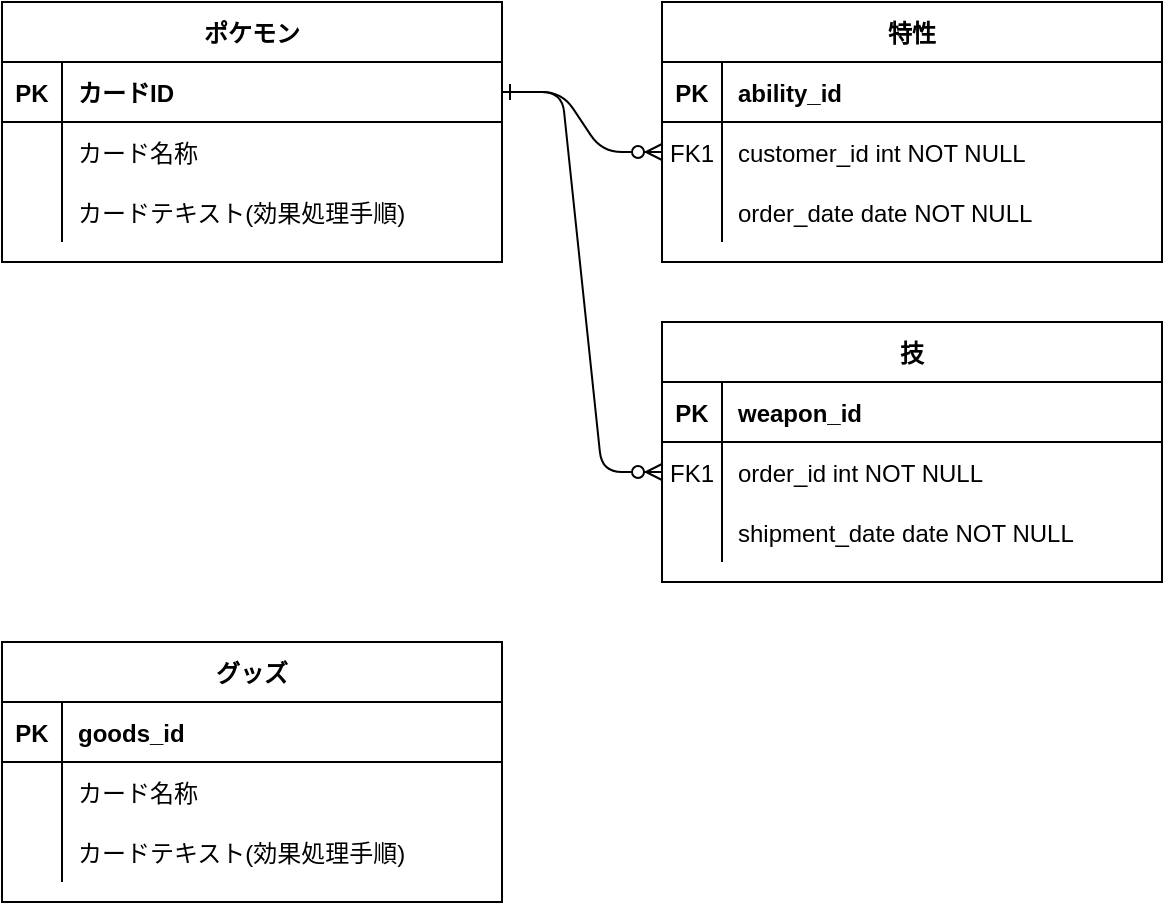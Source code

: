 <mxfile version="26.0.4" pages="6">
  <diagram id="R2lEEEUBdFMjLlhIrx00" name="Page-1">
    <mxGraphModel dx="868" dy="794" grid="1" gridSize="10" guides="1" tooltips="1" connect="1" arrows="1" fold="1" page="1" pageScale="1" pageWidth="850" pageHeight="1100" math="0" shadow="0" extFonts="Permanent Marker^https://fonts.googleapis.com/css?family=Permanent+Marker">
      <root>
        <mxCell id="0" />
        <mxCell id="1" parent="0" />
        <mxCell id="C-vyLk0tnHw3VtMMgP7b-1" value="" style="edgeStyle=entityRelationEdgeStyle;endArrow=ERzeroToMany;startArrow=ERone;endFill=1;startFill=0;" parent="1" source="C-vyLk0tnHw3VtMMgP7b-24" target="C-vyLk0tnHw3VtMMgP7b-6" edge="1">
          <mxGeometry width="100" height="100" relative="1" as="geometry">
            <mxPoint x="340" y="720" as="sourcePoint" />
            <mxPoint x="440" y="620" as="targetPoint" />
          </mxGeometry>
        </mxCell>
        <mxCell id="C-vyLk0tnHw3VtMMgP7b-2" value="特性" style="shape=table;startSize=30;container=1;collapsible=1;childLayout=tableLayout;fixedRows=1;rowLines=0;fontStyle=1;align=center;resizeLast=1;" parent="1" vertex="1">
          <mxGeometry x="450" y="120" width="250" height="130" as="geometry" />
        </mxCell>
        <mxCell id="C-vyLk0tnHw3VtMMgP7b-3" value="" style="shape=partialRectangle;collapsible=0;dropTarget=0;pointerEvents=0;fillColor=none;points=[[0,0.5],[1,0.5]];portConstraint=eastwest;top=0;left=0;right=0;bottom=1;" parent="C-vyLk0tnHw3VtMMgP7b-2" vertex="1">
          <mxGeometry y="30" width="250" height="30" as="geometry" />
        </mxCell>
        <mxCell id="C-vyLk0tnHw3VtMMgP7b-4" value="PK" style="shape=partialRectangle;overflow=hidden;connectable=0;fillColor=none;top=0;left=0;bottom=0;right=0;fontStyle=1;" parent="C-vyLk0tnHw3VtMMgP7b-3" vertex="1">
          <mxGeometry width="30" height="30" as="geometry">
            <mxRectangle width="30" height="30" as="alternateBounds" />
          </mxGeometry>
        </mxCell>
        <mxCell id="C-vyLk0tnHw3VtMMgP7b-5" value="ability_id" style="shape=partialRectangle;overflow=hidden;connectable=0;fillColor=none;top=0;left=0;bottom=0;right=0;align=left;spacingLeft=6;fontStyle=1;" parent="C-vyLk0tnHw3VtMMgP7b-3" vertex="1">
          <mxGeometry x="30" width="220" height="30" as="geometry">
            <mxRectangle width="220" height="30" as="alternateBounds" />
          </mxGeometry>
        </mxCell>
        <mxCell id="C-vyLk0tnHw3VtMMgP7b-6" value="" style="shape=partialRectangle;collapsible=0;dropTarget=0;pointerEvents=0;fillColor=none;points=[[0,0.5],[1,0.5]];portConstraint=eastwest;top=0;left=0;right=0;bottom=0;" parent="C-vyLk0tnHw3VtMMgP7b-2" vertex="1">
          <mxGeometry y="60" width="250" height="30" as="geometry" />
        </mxCell>
        <mxCell id="C-vyLk0tnHw3VtMMgP7b-7" value="FK1" style="shape=partialRectangle;overflow=hidden;connectable=0;fillColor=none;top=0;left=0;bottom=0;right=0;" parent="C-vyLk0tnHw3VtMMgP7b-6" vertex="1">
          <mxGeometry width="30" height="30" as="geometry">
            <mxRectangle width="30" height="30" as="alternateBounds" />
          </mxGeometry>
        </mxCell>
        <mxCell id="C-vyLk0tnHw3VtMMgP7b-8" value="customer_id int NOT NULL" style="shape=partialRectangle;overflow=hidden;connectable=0;fillColor=none;top=0;left=0;bottom=0;right=0;align=left;spacingLeft=6;" parent="C-vyLk0tnHw3VtMMgP7b-6" vertex="1">
          <mxGeometry x="30" width="220" height="30" as="geometry">
            <mxRectangle width="220" height="30" as="alternateBounds" />
          </mxGeometry>
        </mxCell>
        <mxCell id="C-vyLk0tnHw3VtMMgP7b-9" value="" style="shape=partialRectangle;collapsible=0;dropTarget=0;pointerEvents=0;fillColor=none;points=[[0,0.5],[1,0.5]];portConstraint=eastwest;top=0;left=0;right=0;bottom=0;" parent="C-vyLk0tnHw3VtMMgP7b-2" vertex="1">
          <mxGeometry y="90" width="250" height="30" as="geometry" />
        </mxCell>
        <mxCell id="C-vyLk0tnHw3VtMMgP7b-10" value="" style="shape=partialRectangle;overflow=hidden;connectable=0;fillColor=none;top=0;left=0;bottom=0;right=0;" parent="C-vyLk0tnHw3VtMMgP7b-9" vertex="1">
          <mxGeometry width="30" height="30" as="geometry">
            <mxRectangle width="30" height="30" as="alternateBounds" />
          </mxGeometry>
        </mxCell>
        <mxCell id="C-vyLk0tnHw3VtMMgP7b-11" value="order_date date NOT NULL" style="shape=partialRectangle;overflow=hidden;connectable=0;fillColor=none;top=0;left=0;bottom=0;right=0;align=left;spacingLeft=6;" parent="C-vyLk0tnHw3VtMMgP7b-9" vertex="1">
          <mxGeometry x="30" width="220" height="30" as="geometry">
            <mxRectangle width="220" height="30" as="alternateBounds" />
          </mxGeometry>
        </mxCell>
        <mxCell id="C-vyLk0tnHw3VtMMgP7b-13" value="技" style="shape=table;startSize=30;container=1;collapsible=1;childLayout=tableLayout;fixedRows=1;rowLines=0;fontStyle=1;align=center;resizeLast=1;" parent="1" vertex="1">
          <mxGeometry x="450" y="280" width="250" height="130" as="geometry" />
        </mxCell>
        <mxCell id="C-vyLk0tnHw3VtMMgP7b-14" value="" style="shape=partialRectangle;collapsible=0;dropTarget=0;pointerEvents=0;fillColor=none;points=[[0,0.5],[1,0.5]];portConstraint=eastwest;top=0;left=0;right=0;bottom=1;" parent="C-vyLk0tnHw3VtMMgP7b-13" vertex="1">
          <mxGeometry y="30" width="250" height="30" as="geometry" />
        </mxCell>
        <mxCell id="C-vyLk0tnHw3VtMMgP7b-15" value="PK" style="shape=partialRectangle;overflow=hidden;connectable=0;fillColor=none;top=0;left=0;bottom=0;right=0;fontStyle=1;" parent="C-vyLk0tnHw3VtMMgP7b-14" vertex="1">
          <mxGeometry width="30" height="30" as="geometry">
            <mxRectangle width="30" height="30" as="alternateBounds" />
          </mxGeometry>
        </mxCell>
        <mxCell id="C-vyLk0tnHw3VtMMgP7b-16" value="weapon_id" style="shape=partialRectangle;overflow=hidden;connectable=0;fillColor=none;top=0;left=0;bottom=0;right=0;align=left;spacingLeft=6;fontStyle=1;" parent="C-vyLk0tnHw3VtMMgP7b-14" vertex="1">
          <mxGeometry x="30" width="220" height="30" as="geometry">
            <mxRectangle width="220" height="30" as="alternateBounds" />
          </mxGeometry>
        </mxCell>
        <mxCell id="C-vyLk0tnHw3VtMMgP7b-17" value="" style="shape=partialRectangle;collapsible=0;dropTarget=0;pointerEvents=0;fillColor=none;points=[[0,0.5],[1,0.5]];portConstraint=eastwest;top=0;left=0;right=0;bottom=0;" parent="C-vyLk0tnHw3VtMMgP7b-13" vertex="1">
          <mxGeometry y="60" width="250" height="30" as="geometry" />
        </mxCell>
        <mxCell id="C-vyLk0tnHw3VtMMgP7b-18" value="FK1" style="shape=partialRectangle;overflow=hidden;connectable=0;fillColor=none;top=0;left=0;bottom=0;right=0;" parent="C-vyLk0tnHw3VtMMgP7b-17" vertex="1">
          <mxGeometry width="30" height="30" as="geometry">
            <mxRectangle width="30" height="30" as="alternateBounds" />
          </mxGeometry>
        </mxCell>
        <mxCell id="C-vyLk0tnHw3VtMMgP7b-19" value="order_id int NOT NULL" style="shape=partialRectangle;overflow=hidden;connectable=0;fillColor=none;top=0;left=0;bottom=0;right=0;align=left;spacingLeft=6;" parent="C-vyLk0tnHw3VtMMgP7b-17" vertex="1">
          <mxGeometry x="30" width="220" height="30" as="geometry">
            <mxRectangle width="220" height="30" as="alternateBounds" />
          </mxGeometry>
        </mxCell>
        <mxCell id="C-vyLk0tnHw3VtMMgP7b-20" value="" style="shape=partialRectangle;collapsible=0;dropTarget=0;pointerEvents=0;fillColor=none;points=[[0,0.5],[1,0.5]];portConstraint=eastwest;top=0;left=0;right=0;bottom=0;" parent="C-vyLk0tnHw3VtMMgP7b-13" vertex="1">
          <mxGeometry y="90" width="250" height="30" as="geometry" />
        </mxCell>
        <mxCell id="C-vyLk0tnHw3VtMMgP7b-21" value="" style="shape=partialRectangle;overflow=hidden;connectable=0;fillColor=none;top=0;left=0;bottom=0;right=0;" parent="C-vyLk0tnHw3VtMMgP7b-20" vertex="1">
          <mxGeometry width="30" height="30" as="geometry">
            <mxRectangle width="30" height="30" as="alternateBounds" />
          </mxGeometry>
        </mxCell>
        <mxCell id="C-vyLk0tnHw3VtMMgP7b-22" value="shipment_date date NOT NULL" style="shape=partialRectangle;overflow=hidden;connectable=0;fillColor=none;top=0;left=0;bottom=0;right=0;align=left;spacingLeft=6;" parent="C-vyLk0tnHw3VtMMgP7b-20" vertex="1">
          <mxGeometry x="30" width="220" height="30" as="geometry">
            <mxRectangle width="220" height="30" as="alternateBounds" />
          </mxGeometry>
        </mxCell>
        <mxCell id="C-vyLk0tnHw3VtMMgP7b-23" value="ポケモン" style="shape=table;startSize=30;container=1;collapsible=1;childLayout=tableLayout;fixedRows=1;rowLines=0;fontStyle=1;align=center;resizeLast=1;" parent="1" vertex="1">
          <mxGeometry x="120" y="120" width="250" height="130" as="geometry">
            <mxRectangle x="120" y="120" width="100" height="30" as="alternateBounds" />
          </mxGeometry>
        </mxCell>
        <mxCell id="C-vyLk0tnHw3VtMMgP7b-24" value="" style="shape=partialRectangle;collapsible=0;dropTarget=0;pointerEvents=0;fillColor=none;points=[[0,0.5],[1,0.5]];portConstraint=eastwest;top=0;left=0;right=0;bottom=1;" parent="C-vyLk0tnHw3VtMMgP7b-23" vertex="1">
          <mxGeometry y="30" width="250" height="30" as="geometry" />
        </mxCell>
        <mxCell id="C-vyLk0tnHw3VtMMgP7b-25" value="PK" style="shape=partialRectangle;overflow=hidden;connectable=0;fillColor=none;top=0;left=0;bottom=0;right=0;fontStyle=1;" parent="C-vyLk0tnHw3VtMMgP7b-24" vertex="1">
          <mxGeometry width="30" height="30" as="geometry">
            <mxRectangle width="30" height="30" as="alternateBounds" />
          </mxGeometry>
        </mxCell>
        <mxCell id="C-vyLk0tnHw3VtMMgP7b-26" value="カードID" style="shape=partialRectangle;overflow=hidden;connectable=0;fillColor=none;top=0;left=0;bottom=0;right=0;align=left;spacingLeft=6;fontStyle=1;" parent="C-vyLk0tnHw3VtMMgP7b-24" vertex="1">
          <mxGeometry x="30" width="220" height="30" as="geometry">
            <mxRectangle width="220" height="30" as="alternateBounds" />
          </mxGeometry>
        </mxCell>
        <mxCell id="C-vyLk0tnHw3VtMMgP7b-27" value="" style="shape=partialRectangle;collapsible=0;dropTarget=0;pointerEvents=0;fillColor=none;points=[[0,0.5],[1,0.5]];portConstraint=eastwest;top=0;left=0;right=0;bottom=0;" parent="C-vyLk0tnHw3VtMMgP7b-23" vertex="1">
          <mxGeometry y="60" width="250" height="30" as="geometry" />
        </mxCell>
        <mxCell id="C-vyLk0tnHw3VtMMgP7b-28" value="" style="shape=partialRectangle;overflow=hidden;connectable=0;fillColor=none;top=0;left=0;bottom=0;right=0;" parent="C-vyLk0tnHw3VtMMgP7b-27" vertex="1">
          <mxGeometry width="30" height="30" as="geometry">
            <mxRectangle width="30" height="30" as="alternateBounds" />
          </mxGeometry>
        </mxCell>
        <mxCell id="C-vyLk0tnHw3VtMMgP7b-29" value="カード名称" style="shape=partialRectangle;overflow=hidden;connectable=0;fillColor=none;top=0;left=0;bottom=0;right=0;align=left;spacingLeft=6;" parent="C-vyLk0tnHw3VtMMgP7b-27" vertex="1">
          <mxGeometry x="30" width="220" height="30" as="geometry">
            <mxRectangle width="220" height="30" as="alternateBounds" />
          </mxGeometry>
        </mxCell>
        <mxCell id="tIsCIqV1OhqCoHoYRZQ8-16" style="shape=partialRectangle;collapsible=0;dropTarget=0;pointerEvents=0;fillColor=none;points=[[0,0.5],[1,0.5]];portConstraint=eastwest;top=0;left=0;right=0;bottom=0;" vertex="1" parent="C-vyLk0tnHw3VtMMgP7b-23">
          <mxGeometry y="90" width="250" height="30" as="geometry" />
        </mxCell>
        <mxCell id="tIsCIqV1OhqCoHoYRZQ8-17" style="shape=partialRectangle;overflow=hidden;connectable=0;fillColor=none;top=0;left=0;bottom=0;right=0;" vertex="1" parent="tIsCIqV1OhqCoHoYRZQ8-16">
          <mxGeometry width="30" height="30" as="geometry">
            <mxRectangle width="30" height="30" as="alternateBounds" />
          </mxGeometry>
        </mxCell>
        <mxCell id="tIsCIqV1OhqCoHoYRZQ8-18" value="カードテキスト(効果処理手順)" style="shape=partialRectangle;overflow=hidden;connectable=0;fillColor=none;top=0;left=0;bottom=0;right=0;align=left;spacingLeft=6;" vertex="1" parent="tIsCIqV1OhqCoHoYRZQ8-16">
          <mxGeometry x="30" width="220" height="30" as="geometry">
            <mxRectangle width="220" height="30" as="alternateBounds" />
          </mxGeometry>
        </mxCell>
        <mxCell id="tIsCIqV1OhqCoHoYRZQ8-20" value="" style="edgeStyle=entityRelationEdgeStyle;endArrow=ERzeroToMany;startArrow=ERone;endFill=1;startFill=0;exitX=1;exitY=0.5;exitDx=0;exitDy=0;" edge="1" parent="1" source="C-vyLk0tnHw3VtMMgP7b-24" target="C-vyLk0tnHw3VtMMgP7b-17">
          <mxGeometry width="100" height="100" relative="1" as="geometry">
            <mxPoint x="380" y="175" as="sourcePoint" />
            <mxPoint x="460" y="205" as="targetPoint" />
          </mxGeometry>
        </mxCell>
        <mxCell id="tIsCIqV1OhqCoHoYRZQ8-21" value="グッズ" style="shape=table;startSize=30;container=1;collapsible=1;childLayout=tableLayout;fixedRows=1;rowLines=0;fontStyle=1;align=center;resizeLast=1;" vertex="1" parent="1">
          <mxGeometry x="120" y="440" width="250" height="130" as="geometry">
            <mxRectangle x="120" y="120" width="100" height="30" as="alternateBounds" />
          </mxGeometry>
        </mxCell>
        <mxCell id="tIsCIqV1OhqCoHoYRZQ8-22" value="" style="shape=partialRectangle;collapsible=0;dropTarget=0;pointerEvents=0;fillColor=none;points=[[0,0.5],[1,0.5]];portConstraint=eastwest;top=0;left=0;right=0;bottom=1;" vertex="1" parent="tIsCIqV1OhqCoHoYRZQ8-21">
          <mxGeometry y="30" width="250" height="30" as="geometry" />
        </mxCell>
        <mxCell id="tIsCIqV1OhqCoHoYRZQ8-23" value="PK" style="shape=partialRectangle;overflow=hidden;connectable=0;fillColor=none;top=0;left=0;bottom=0;right=0;fontStyle=1;" vertex="1" parent="tIsCIqV1OhqCoHoYRZQ8-22">
          <mxGeometry width="30" height="30" as="geometry">
            <mxRectangle width="30" height="30" as="alternateBounds" />
          </mxGeometry>
        </mxCell>
        <mxCell id="tIsCIqV1OhqCoHoYRZQ8-24" value="goods_id" style="shape=partialRectangle;overflow=hidden;connectable=0;fillColor=none;top=0;left=0;bottom=0;right=0;align=left;spacingLeft=6;fontStyle=1;" vertex="1" parent="tIsCIqV1OhqCoHoYRZQ8-22">
          <mxGeometry x="30" width="220" height="30" as="geometry">
            <mxRectangle width="220" height="30" as="alternateBounds" />
          </mxGeometry>
        </mxCell>
        <mxCell id="tIsCIqV1OhqCoHoYRZQ8-25" value="" style="shape=partialRectangle;collapsible=0;dropTarget=0;pointerEvents=0;fillColor=none;points=[[0,0.5],[1,0.5]];portConstraint=eastwest;top=0;left=0;right=0;bottom=0;" vertex="1" parent="tIsCIqV1OhqCoHoYRZQ8-21">
          <mxGeometry y="60" width="250" height="30" as="geometry" />
        </mxCell>
        <mxCell id="tIsCIqV1OhqCoHoYRZQ8-26" value="" style="shape=partialRectangle;overflow=hidden;connectable=0;fillColor=none;top=0;left=0;bottom=0;right=0;" vertex="1" parent="tIsCIqV1OhqCoHoYRZQ8-25">
          <mxGeometry width="30" height="30" as="geometry">
            <mxRectangle width="30" height="30" as="alternateBounds" />
          </mxGeometry>
        </mxCell>
        <mxCell id="tIsCIqV1OhqCoHoYRZQ8-27" value="カード名称" style="shape=partialRectangle;overflow=hidden;connectable=0;fillColor=none;top=0;left=0;bottom=0;right=0;align=left;spacingLeft=6;" vertex="1" parent="tIsCIqV1OhqCoHoYRZQ8-25">
          <mxGeometry x="30" width="220" height="30" as="geometry">
            <mxRectangle width="220" height="30" as="alternateBounds" />
          </mxGeometry>
        </mxCell>
        <mxCell id="tIsCIqV1OhqCoHoYRZQ8-28" style="shape=partialRectangle;collapsible=0;dropTarget=0;pointerEvents=0;fillColor=none;points=[[0,0.5],[1,0.5]];portConstraint=eastwest;top=0;left=0;right=0;bottom=0;" vertex="1" parent="tIsCIqV1OhqCoHoYRZQ8-21">
          <mxGeometry y="90" width="250" height="30" as="geometry" />
        </mxCell>
        <mxCell id="tIsCIqV1OhqCoHoYRZQ8-29" style="shape=partialRectangle;overflow=hidden;connectable=0;fillColor=none;top=0;left=0;bottom=0;right=0;" vertex="1" parent="tIsCIqV1OhqCoHoYRZQ8-28">
          <mxGeometry width="30" height="30" as="geometry">
            <mxRectangle width="30" height="30" as="alternateBounds" />
          </mxGeometry>
        </mxCell>
        <mxCell id="tIsCIqV1OhqCoHoYRZQ8-30" value="カードテキスト(効果処理手順)" style="shape=partialRectangle;overflow=hidden;connectable=0;fillColor=none;top=0;left=0;bottom=0;right=0;align=left;spacingLeft=6;" vertex="1" parent="tIsCIqV1OhqCoHoYRZQ8-28">
          <mxGeometry x="30" width="220" height="30" as="geometry">
            <mxRectangle width="220" height="30" as="alternateBounds" />
          </mxGeometry>
        </mxCell>
      </root>
    </mxGraphModel>
  </diagram>
  <diagram id="9Ac1d11zjA1qhnN1RBoe" name="ページ2">
    <mxGraphModel dx="1310" dy="772" grid="1" gridSize="10" guides="1" tooltips="1" connect="1" arrows="1" fold="1" page="1" pageScale="1" pageWidth="827" pageHeight="1169" math="0" shadow="0">
      <root>
        <mxCell id="0" />
        <mxCell id="1" parent="0" />
        <mxCell id="9tP0v0Ec8fjsTTKDrI9b-1" value="" style="edgeStyle=entityRelationEdgeStyle;endArrow=ERzeroToMany;startArrow=ERone;endFill=1;startFill=0;exitX=0;exitY=0.5;exitDx=0;exitDy=0;" parent="1" source="9tP0v0Ec8fjsTTKDrI9b-3" target="d2p-ZnsBufon9Pfbmsrn-35" edge="1">
          <mxGeometry width="100" height="100" relative="1" as="geometry">
            <mxPoint x="340" y="720" as="sourcePoint" />
            <mxPoint x="440" y="620" as="targetPoint" />
          </mxGeometry>
        </mxCell>
        <mxCell id="9tP0v0Ec8fjsTTKDrI9b-2" value="特性" style="shape=table;startSize=30;container=1;collapsible=1;childLayout=tableLayout;fixedRows=1;rowLines=0;fontStyle=1;align=center;resizeLast=1;" parent="1" vertex="1">
          <mxGeometry x="680" y="360" width="250" height="130" as="geometry" />
        </mxCell>
        <mxCell id="9tP0v0Ec8fjsTTKDrI9b-3" value="" style="shape=partialRectangle;collapsible=0;dropTarget=0;pointerEvents=0;fillColor=none;points=[[0,0.5],[1,0.5]];portConstraint=eastwest;top=0;left=0;right=0;bottom=1;" parent="9tP0v0Ec8fjsTTKDrI9b-2" vertex="1">
          <mxGeometry y="30" width="250" height="30" as="geometry" />
        </mxCell>
        <mxCell id="9tP0v0Ec8fjsTTKDrI9b-4" value="PK" style="shape=partialRectangle;overflow=hidden;connectable=0;fillColor=none;top=0;left=0;bottom=0;right=0;fontStyle=1;" parent="9tP0v0Ec8fjsTTKDrI9b-3" vertex="1">
          <mxGeometry width="30" height="30" as="geometry">
            <mxRectangle width="30" height="30" as="alternateBounds" />
          </mxGeometry>
        </mxCell>
        <mxCell id="9tP0v0Ec8fjsTTKDrI9b-5" value="ability_id" style="shape=partialRectangle;overflow=hidden;connectable=0;fillColor=none;top=0;left=0;bottom=0;right=0;align=left;spacingLeft=6;fontStyle=1;" parent="9tP0v0Ec8fjsTTKDrI9b-3" vertex="1">
          <mxGeometry x="30" width="220" height="30" as="geometry">
            <mxRectangle width="220" height="30" as="alternateBounds" />
          </mxGeometry>
        </mxCell>
        <mxCell id="9tP0v0Ec8fjsTTKDrI9b-9" value="" style="shape=partialRectangle;collapsible=0;dropTarget=0;pointerEvents=0;fillColor=none;points=[[0,0.5],[1,0.5]];portConstraint=eastwest;top=0;left=0;right=0;bottom=0;" parent="9tP0v0Ec8fjsTTKDrI9b-2" vertex="1">
          <mxGeometry y="60" width="250" height="30" as="geometry" />
        </mxCell>
        <mxCell id="9tP0v0Ec8fjsTTKDrI9b-10" value="" style="shape=partialRectangle;overflow=hidden;connectable=0;fillColor=none;top=0;left=0;bottom=0;right=0;" parent="9tP0v0Ec8fjsTTKDrI9b-9" vertex="1">
          <mxGeometry width="30" height="30" as="geometry">
            <mxRectangle width="30" height="30" as="alternateBounds" />
          </mxGeometry>
        </mxCell>
        <mxCell id="9tP0v0Ec8fjsTTKDrI9b-11" value="特性名称" style="shape=partialRectangle;overflow=hidden;connectable=0;fillColor=none;top=0;left=0;bottom=0;right=0;align=left;spacingLeft=6;" parent="9tP0v0Ec8fjsTTKDrI9b-9" vertex="1">
          <mxGeometry x="30" width="220" height="30" as="geometry">
            <mxRectangle width="220" height="30" as="alternateBounds" />
          </mxGeometry>
        </mxCell>
        <mxCell id="d2p-ZnsBufon9Pfbmsrn-11" style="shape=partialRectangle;collapsible=0;dropTarget=0;pointerEvents=0;fillColor=none;points=[[0,0.5],[1,0.5]];portConstraint=eastwest;top=0;left=0;right=0;bottom=0;" parent="9tP0v0Ec8fjsTTKDrI9b-2" vertex="1">
          <mxGeometry y="90" width="250" height="30" as="geometry" />
        </mxCell>
        <mxCell id="d2p-ZnsBufon9Pfbmsrn-12" style="shape=partialRectangle;overflow=hidden;connectable=0;fillColor=none;top=0;left=0;bottom=0;right=0;" parent="d2p-ZnsBufon9Pfbmsrn-11" vertex="1">
          <mxGeometry width="30" height="30" as="geometry">
            <mxRectangle width="30" height="30" as="alternateBounds" />
          </mxGeometry>
        </mxCell>
        <mxCell id="d2p-ZnsBufon9Pfbmsrn-13" value="カードテキスト(効果処理手順)" style="shape=partialRectangle;overflow=hidden;connectable=0;fillColor=none;top=0;left=0;bottom=0;right=0;align=left;spacingLeft=6;" parent="d2p-ZnsBufon9Pfbmsrn-11" vertex="1">
          <mxGeometry x="30" width="220" height="30" as="geometry">
            <mxRectangle width="220" height="30" as="alternateBounds" />
          </mxGeometry>
        </mxCell>
        <mxCell id="9tP0v0Ec8fjsTTKDrI9b-12" value="技" style="shape=table;startSize=30;container=1;collapsible=1;childLayout=tableLayout;fixedRows=1;rowLines=0;fontStyle=1;align=center;resizeLast=1;" parent="1" vertex="1">
          <mxGeometry x="680" y="520" width="250" height="190" as="geometry" />
        </mxCell>
        <mxCell id="9tP0v0Ec8fjsTTKDrI9b-13" value="" style="shape=partialRectangle;collapsible=0;dropTarget=0;pointerEvents=0;fillColor=none;points=[[0,0.5],[1,0.5]];portConstraint=eastwest;top=0;left=0;right=0;bottom=1;" parent="9tP0v0Ec8fjsTTKDrI9b-12" vertex="1">
          <mxGeometry y="30" width="250" height="30" as="geometry" />
        </mxCell>
        <mxCell id="9tP0v0Ec8fjsTTKDrI9b-14" value="PK" style="shape=partialRectangle;overflow=hidden;connectable=0;fillColor=none;top=0;left=0;bottom=0;right=0;fontStyle=1;" parent="9tP0v0Ec8fjsTTKDrI9b-13" vertex="1">
          <mxGeometry width="30" height="30" as="geometry">
            <mxRectangle width="30" height="30" as="alternateBounds" />
          </mxGeometry>
        </mxCell>
        <mxCell id="9tP0v0Ec8fjsTTKDrI9b-15" value="weapon_id" style="shape=partialRectangle;overflow=hidden;connectable=0;fillColor=none;top=0;left=0;bottom=0;right=0;align=left;spacingLeft=6;fontStyle=1;" parent="9tP0v0Ec8fjsTTKDrI9b-13" vertex="1">
          <mxGeometry x="30" width="220" height="30" as="geometry">
            <mxRectangle width="220" height="30" as="alternateBounds" />
          </mxGeometry>
        </mxCell>
        <mxCell id="9tP0v0Ec8fjsTTKDrI9b-19" value="" style="shape=partialRectangle;collapsible=0;dropTarget=0;pointerEvents=0;fillColor=none;points=[[0,0.5],[1,0.5]];portConstraint=eastwest;top=0;left=0;right=0;bottom=0;" parent="9tP0v0Ec8fjsTTKDrI9b-12" vertex="1">
          <mxGeometry y="60" width="250" height="30" as="geometry" />
        </mxCell>
        <mxCell id="9tP0v0Ec8fjsTTKDrI9b-20" value="" style="shape=partialRectangle;overflow=hidden;connectable=0;fillColor=none;top=0;left=0;bottom=0;right=0;" parent="9tP0v0Ec8fjsTTKDrI9b-19" vertex="1">
          <mxGeometry width="30" height="30" as="geometry">
            <mxRectangle width="30" height="30" as="alternateBounds" />
          </mxGeometry>
        </mxCell>
        <mxCell id="9tP0v0Ec8fjsTTKDrI9b-21" value="技名称" style="shape=partialRectangle;overflow=hidden;connectable=0;fillColor=none;top=0;left=0;bottom=0;right=0;align=left;spacingLeft=6;" parent="9tP0v0Ec8fjsTTKDrI9b-19" vertex="1">
          <mxGeometry x="30" width="220" height="30" as="geometry">
            <mxRectangle width="220" height="30" as="alternateBounds" />
          </mxGeometry>
        </mxCell>
        <mxCell id="d2p-ZnsBufon9Pfbmsrn-5" style="shape=partialRectangle;collapsible=0;dropTarget=0;pointerEvents=0;fillColor=none;points=[[0,0.5],[1,0.5]];portConstraint=eastwest;top=0;left=0;right=0;bottom=0;" parent="9tP0v0Ec8fjsTTKDrI9b-12" vertex="1">
          <mxGeometry y="90" width="250" height="30" as="geometry" />
        </mxCell>
        <mxCell id="d2p-ZnsBufon9Pfbmsrn-6" style="shape=partialRectangle;overflow=hidden;connectable=0;fillColor=none;top=0;left=0;bottom=0;right=0;" parent="d2p-ZnsBufon9Pfbmsrn-5" vertex="1">
          <mxGeometry width="30" height="30" as="geometry">
            <mxRectangle width="30" height="30" as="alternateBounds" />
          </mxGeometry>
        </mxCell>
        <mxCell id="d2p-ZnsBufon9Pfbmsrn-7" value="必要エネルギー" style="shape=partialRectangle;overflow=hidden;connectable=0;fillColor=none;top=0;left=0;bottom=0;right=0;align=left;spacingLeft=6;" parent="d2p-ZnsBufon9Pfbmsrn-5" vertex="1">
          <mxGeometry x="30" width="220" height="30" as="geometry">
            <mxRectangle width="220" height="30" as="alternateBounds" />
          </mxGeometry>
        </mxCell>
        <mxCell id="d2p-ZnsBufon9Pfbmsrn-8" style="shape=partialRectangle;collapsible=0;dropTarget=0;pointerEvents=0;fillColor=none;points=[[0,0.5],[1,0.5]];portConstraint=eastwest;top=0;left=0;right=0;bottom=0;" parent="9tP0v0Ec8fjsTTKDrI9b-12" vertex="1">
          <mxGeometry y="120" width="250" height="30" as="geometry" />
        </mxCell>
        <mxCell id="d2p-ZnsBufon9Pfbmsrn-9" style="shape=partialRectangle;overflow=hidden;connectable=0;fillColor=none;top=0;left=0;bottom=0;right=0;" parent="d2p-ZnsBufon9Pfbmsrn-8" vertex="1">
          <mxGeometry width="30" height="30" as="geometry">
            <mxRectangle width="30" height="30" as="alternateBounds" />
          </mxGeometry>
        </mxCell>
        <mxCell id="d2p-ZnsBufon9Pfbmsrn-10" value="ダメージ" style="shape=partialRectangle;overflow=hidden;connectable=0;fillColor=none;top=0;left=0;bottom=0;right=0;align=left;spacingLeft=6;" parent="d2p-ZnsBufon9Pfbmsrn-8" vertex="1">
          <mxGeometry x="30" width="220" height="30" as="geometry">
            <mxRectangle width="220" height="30" as="alternateBounds" />
          </mxGeometry>
        </mxCell>
        <mxCell id="d2p-ZnsBufon9Pfbmsrn-14" style="shape=partialRectangle;collapsible=0;dropTarget=0;pointerEvents=0;fillColor=none;points=[[0,0.5],[1,0.5]];portConstraint=eastwest;top=0;left=0;right=0;bottom=0;" parent="9tP0v0Ec8fjsTTKDrI9b-12" vertex="1">
          <mxGeometry y="150" width="250" height="30" as="geometry" />
        </mxCell>
        <mxCell id="d2p-ZnsBufon9Pfbmsrn-15" style="shape=partialRectangle;overflow=hidden;connectable=0;fillColor=none;top=0;left=0;bottom=0;right=0;" parent="d2p-ZnsBufon9Pfbmsrn-14" vertex="1">
          <mxGeometry width="30" height="30" as="geometry">
            <mxRectangle width="30" height="30" as="alternateBounds" />
          </mxGeometry>
        </mxCell>
        <mxCell id="d2p-ZnsBufon9Pfbmsrn-16" value="カードテキスト(効果処理手順)" style="shape=partialRectangle;overflow=hidden;connectable=0;fillColor=none;top=0;left=0;bottom=0;right=0;align=left;spacingLeft=6;" parent="d2p-ZnsBufon9Pfbmsrn-14" vertex="1">
          <mxGeometry x="30" width="220" height="30" as="geometry">
            <mxRectangle width="220" height="30" as="alternateBounds" />
          </mxGeometry>
        </mxCell>
        <mxCell id="9tP0v0Ec8fjsTTKDrI9b-22" value="カード" style="shape=table;startSize=30;container=1;collapsible=1;childLayout=tableLayout;fixedRows=1;rowLines=0;fontStyle=1;align=center;resizeLast=1;" parent="1" vertex="1">
          <mxGeometry x="40" y="40" width="250" height="280" as="geometry">
            <mxRectangle x="120" y="120" width="100" height="30" as="alternateBounds" />
          </mxGeometry>
        </mxCell>
        <mxCell id="9tP0v0Ec8fjsTTKDrI9b-23" value="" style="shape=partialRectangle;collapsible=0;dropTarget=0;pointerEvents=0;fillColor=none;points=[[0,0.5],[1,0.5]];portConstraint=eastwest;top=0;left=0;right=0;bottom=1;" parent="9tP0v0Ec8fjsTTKDrI9b-22" vertex="1">
          <mxGeometry y="30" width="250" height="30" as="geometry" />
        </mxCell>
        <mxCell id="9tP0v0Ec8fjsTTKDrI9b-24" value="PK" style="shape=partialRectangle;overflow=hidden;connectable=0;fillColor=none;top=0;left=0;bottom=0;right=0;fontStyle=1;" parent="9tP0v0Ec8fjsTTKDrI9b-23" vertex="1">
          <mxGeometry width="30" height="30" as="geometry">
            <mxRectangle width="30" height="30" as="alternateBounds" />
          </mxGeometry>
        </mxCell>
        <mxCell id="9tP0v0Ec8fjsTTKDrI9b-25" value="カードID" style="shape=partialRectangle;overflow=hidden;connectable=0;fillColor=none;top=0;left=0;bottom=0;right=0;align=left;spacingLeft=6;fontStyle=1;" parent="9tP0v0Ec8fjsTTKDrI9b-23" vertex="1">
          <mxGeometry x="30" width="220" height="30" as="geometry">
            <mxRectangle width="220" height="30" as="alternateBounds" />
          </mxGeometry>
        </mxCell>
        <mxCell id="9tP0v0Ec8fjsTTKDrI9b-26" value="" style="shape=partialRectangle;collapsible=0;dropTarget=0;pointerEvents=0;fillColor=none;points=[[0,0.5],[1,0.5]];portConstraint=eastwest;top=0;left=0;right=0;bottom=0;" parent="9tP0v0Ec8fjsTTKDrI9b-22" vertex="1">
          <mxGeometry y="60" width="250" height="30" as="geometry" />
        </mxCell>
        <mxCell id="9tP0v0Ec8fjsTTKDrI9b-27" value="" style="shape=partialRectangle;overflow=hidden;connectable=0;fillColor=none;top=0;left=0;bottom=0;right=0;" parent="9tP0v0Ec8fjsTTKDrI9b-26" vertex="1">
          <mxGeometry width="30" height="30" as="geometry">
            <mxRectangle width="30" height="30" as="alternateBounds" />
          </mxGeometry>
        </mxCell>
        <mxCell id="9tP0v0Ec8fjsTTKDrI9b-28" value="カード名称" style="shape=partialRectangle;overflow=hidden;connectable=0;fillColor=none;top=0;left=0;bottom=0;right=0;align=left;spacingLeft=6;" parent="9tP0v0Ec8fjsTTKDrI9b-26" vertex="1">
          <mxGeometry x="30" width="220" height="30" as="geometry">
            <mxRectangle width="220" height="30" as="alternateBounds" />
          </mxGeometry>
        </mxCell>
        <mxCell id="9tP0v0Ec8fjsTTKDrI9b-29" style="shape=partialRectangle;collapsible=0;dropTarget=0;pointerEvents=0;fillColor=none;points=[[0,0.5],[1,0.5]];portConstraint=eastwest;top=0;left=0;right=0;bottom=0;" parent="9tP0v0Ec8fjsTTKDrI9b-22" vertex="1">
          <mxGeometry y="90" width="250" height="30" as="geometry" />
        </mxCell>
        <mxCell id="9tP0v0Ec8fjsTTKDrI9b-30" style="shape=partialRectangle;overflow=hidden;connectable=0;fillColor=none;top=0;left=0;bottom=0;right=0;" parent="9tP0v0Ec8fjsTTKDrI9b-29" vertex="1">
          <mxGeometry width="30" height="30" as="geometry">
            <mxRectangle width="30" height="30" as="alternateBounds" />
          </mxGeometry>
        </mxCell>
        <mxCell id="9tP0v0Ec8fjsTTKDrI9b-31" value="カードテキスト(効果処理手順)" style="shape=partialRectangle;overflow=hidden;connectable=0;fillColor=none;top=0;left=0;bottom=0;right=0;align=left;spacingLeft=6;" parent="9tP0v0Ec8fjsTTKDrI9b-29" vertex="1">
          <mxGeometry x="30" width="220" height="30" as="geometry">
            <mxRectangle width="220" height="30" as="alternateBounds" />
          </mxGeometry>
        </mxCell>
        <mxCell id="9tP0v0Ec8fjsTTKDrI9b-43" style="shape=partialRectangle;collapsible=0;dropTarget=0;pointerEvents=0;fillColor=none;points=[[0,0.5],[1,0.5]];portConstraint=eastwest;top=0;left=0;right=0;bottom=0;" parent="9tP0v0Ec8fjsTTKDrI9b-22" vertex="1">
          <mxGeometry y="120" width="250" height="30" as="geometry" />
        </mxCell>
        <mxCell id="9tP0v0Ec8fjsTTKDrI9b-44" style="shape=partialRectangle;overflow=hidden;connectable=0;fillColor=none;top=0;left=0;bottom=0;right=0;" parent="9tP0v0Ec8fjsTTKDrI9b-43" vertex="1">
          <mxGeometry width="30" height="30" as="geometry">
            <mxRectangle width="30" height="30" as="alternateBounds" />
          </mxGeometry>
        </mxCell>
        <mxCell id="9tP0v0Ec8fjsTTKDrI9b-45" value="エキスパンション" style="shape=partialRectangle;overflow=hidden;connectable=0;fillColor=none;top=0;left=0;bottom=0;right=0;align=left;spacingLeft=6;" parent="9tP0v0Ec8fjsTTKDrI9b-43" vertex="1">
          <mxGeometry x="30" width="220" height="30" as="geometry">
            <mxRectangle width="220" height="30" as="alternateBounds" />
          </mxGeometry>
        </mxCell>
        <mxCell id="9tP0v0Ec8fjsTTKDrI9b-46" style="shape=partialRectangle;collapsible=0;dropTarget=0;pointerEvents=0;fillColor=none;points=[[0,0.5],[1,0.5]];portConstraint=eastwest;top=0;left=0;right=0;bottom=0;" parent="9tP0v0Ec8fjsTTKDrI9b-22" vertex="1">
          <mxGeometry y="150" width="250" height="30" as="geometry" />
        </mxCell>
        <mxCell id="9tP0v0Ec8fjsTTKDrI9b-47" style="shape=partialRectangle;overflow=hidden;connectable=0;fillColor=none;top=0;left=0;bottom=0;right=0;" parent="9tP0v0Ec8fjsTTKDrI9b-46" vertex="1">
          <mxGeometry width="30" height="30" as="geometry">
            <mxRectangle width="30" height="30" as="alternateBounds" />
          </mxGeometry>
        </mxCell>
        <mxCell id="9tP0v0Ec8fjsTTKDrI9b-48" value="カード番号" style="shape=partialRectangle;overflow=hidden;connectable=0;fillColor=none;top=0;left=0;bottom=0;right=0;align=left;spacingLeft=6;" parent="9tP0v0Ec8fjsTTKDrI9b-46" vertex="1">
          <mxGeometry x="30" width="220" height="30" as="geometry">
            <mxRectangle width="220" height="30" as="alternateBounds" />
          </mxGeometry>
        </mxCell>
        <mxCell id="9tP0v0Ec8fjsTTKDrI9b-49" style="shape=partialRectangle;collapsible=0;dropTarget=0;pointerEvents=0;fillColor=none;points=[[0,0.5],[1,0.5]];portConstraint=eastwest;top=0;left=0;right=0;bottom=0;" parent="9tP0v0Ec8fjsTTKDrI9b-22" vertex="1">
          <mxGeometry y="180" width="250" height="30" as="geometry" />
        </mxCell>
        <mxCell id="9tP0v0Ec8fjsTTKDrI9b-50" style="shape=partialRectangle;overflow=hidden;connectable=0;fillColor=none;top=0;left=0;bottom=0;right=0;" parent="9tP0v0Ec8fjsTTKDrI9b-49" vertex="1">
          <mxGeometry width="30" height="30" as="geometry">
            <mxRectangle width="30" height="30" as="alternateBounds" />
          </mxGeometry>
        </mxCell>
        <mxCell id="9tP0v0Ec8fjsTTKDrI9b-51" value="レアリティ" style="shape=partialRectangle;overflow=hidden;connectable=0;fillColor=none;top=0;left=0;bottom=0;right=0;align=left;spacingLeft=6;" parent="9tP0v0Ec8fjsTTKDrI9b-49" vertex="1">
          <mxGeometry x="30" width="220" height="30" as="geometry">
            <mxRectangle width="220" height="30" as="alternateBounds" />
          </mxGeometry>
        </mxCell>
        <mxCell id="9tP0v0Ec8fjsTTKDrI9b-52" style="shape=partialRectangle;collapsible=0;dropTarget=0;pointerEvents=0;fillColor=none;points=[[0,0.5],[1,0.5]];portConstraint=eastwest;top=0;left=0;right=0;bottom=0;" parent="9tP0v0Ec8fjsTTKDrI9b-22" vertex="1">
          <mxGeometry y="210" width="250" height="30" as="geometry" />
        </mxCell>
        <mxCell id="9tP0v0Ec8fjsTTKDrI9b-53" style="shape=partialRectangle;overflow=hidden;connectable=0;fillColor=none;top=0;left=0;bottom=0;right=0;" parent="9tP0v0Ec8fjsTTKDrI9b-52" vertex="1">
          <mxGeometry width="30" height="30" as="geometry">
            <mxRectangle width="30" height="30" as="alternateBounds" />
          </mxGeometry>
        </mxCell>
        <mxCell id="9tP0v0Ec8fjsTTKDrI9b-54" value="イラスト" style="shape=partialRectangle;overflow=hidden;connectable=0;fillColor=none;top=0;left=0;bottom=0;right=0;align=left;spacingLeft=6;" parent="9tP0v0Ec8fjsTTKDrI9b-52" vertex="1">
          <mxGeometry x="30" width="220" height="30" as="geometry">
            <mxRectangle width="220" height="30" as="alternateBounds" />
          </mxGeometry>
        </mxCell>
        <mxCell id="9tP0v0Ec8fjsTTKDrI9b-55" style="shape=partialRectangle;collapsible=0;dropTarget=0;pointerEvents=0;fillColor=none;points=[[0,0.5],[1,0.5]];portConstraint=eastwest;top=0;left=0;right=0;bottom=0;" parent="9tP0v0Ec8fjsTTKDrI9b-22" vertex="1">
          <mxGeometry y="240" width="250" height="30" as="geometry" />
        </mxCell>
        <mxCell id="9tP0v0Ec8fjsTTKDrI9b-56" style="shape=partialRectangle;overflow=hidden;connectable=0;fillColor=none;top=0;left=0;bottom=0;right=0;" parent="9tP0v0Ec8fjsTTKDrI9b-55" vertex="1">
          <mxGeometry width="30" height="30" as="geometry">
            <mxRectangle width="30" height="30" as="alternateBounds" />
          </mxGeometry>
        </mxCell>
        <mxCell id="9tP0v0Ec8fjsTTKDrI9b-57" value="フレーバー" style="shape=partialRectangle;overflow=hidden;connectable=0;fillColor=none;top=0;left=0;bottom=0;right=0;align=left;spacingLeft=6;" parent="9tP0v0Ec8fjsTTKDrI9b-55" vertex="1">
          <mxGeometry x="30" width="220" height="30" as="geometry">
            <mxRectangle width="220" height="30" as="alternateBounds" />
          </mxGeometry>
        </mxCell>
        <mxCell id="9tP0v0Ec8fjsTTKDrI9b-32" value="" style="edgeStyle=entityRelationEdgeStyle;endArrow=ERzeroToMany;startArrow=ERone;endFill=1;startFill=0;exitX=0;exitY=0.5;exitDx=0;exitDy=0;" parent="1" source="9tP0v0Ec8fjsTTKDrI9b-13" target="d2p-ZnsBufon9Pfbmsrn-46" edge="1">
          <mxGeometry width="100" height="100" relative="1" as="geometry">
            <mxPoint x="380" y="175" as="sourcePoint" />
            <mxPoint x="460" y="205" as="targetPoint" />
          </mxGeometry>
        </mxCell>
        <mxCell id="9tP0v0Ec8fjsTTKDrI9b-33" value="ポケモン" style="shape=table;startSize=30;container=1;collapsible=1;childLayout=tableLayout;fixedRows=1;rowLines=0;fontStyle=1;align=center;resizeLast=1;" parent="1" vertex="1">
          <mxGeometry x="40" y="360" width="250" height="340" as="geometry">
            <mxRectangle x="120" y="120" width="100" height="30" as="alternateBounds" />
          </mxGeometry>
        </mxCell>
        <mxCell id="9tP0v0Ec8fjsTTKDrI9b-34" value="" style="shape=partialRectangle;collapsible=0;dropTarget=0;pointerEvents=0;fillColor=none;points=[[0,0.5],[1,0.5]];portConstraint=eastwest;top=0;left=0;right=0;bottom=1;" parent="9tP0v0Ec8fjsTTKDrI9b-33" vertex="1">
          <mxGeometry y="30" width="250" height="30" as="geometry" />
        </mxCell>
        <mxCell id="9tP0v0Ec8fjsTTKDrI9b-35" value="PK" style="shape=partialRectangle;overflow=hidden;connectable=0;fillColor=none;top=0;left=0;bottom=0;right=0;fontStyle=1;" parent="9tP0v0Ec8fjsTTKDrI9b-34" vertex="1">
          <mxGeometry width="30" height="30" as="geometry">
            <mxRectangle width="30" height="30" as="alternateBounds" />
          </mxGeometry>
        </mxCell>
        <mxCell id="9tP0v0Ec8fjsTTKDrI9b-36" value="pokemon_id" style="shape=partialRectangle;overflow=hidden;connectable=0;fillColor=none;top=0;left=0;bottom=0;right=0;align=left;spacingLeft=6;fontStyle=1;" parent="9tP0v0Ec8fjsTTKDrI9b-34" vertex="1">
          <mxGeometry x="30" width="220" height="30" as="geometry">
            <mxRectangle width="220" height="30" as="alternateBounds" />
          </mxGeometry>
        </mxCell>
        <mxCell id="9tP0v0Ec8fjsTTKDrI9b-37" value="" style="shape=partialRectangle;collapsible=0;dropTarget=0;pointerEvents=0;fillColor=none;points=[[0,0.5],[1,0.5]];portConstraint=eastwest;top=0;left=0;right=0;bottom=0;" parent="9tP0v0Ec8fjsTTKDrI9b-33" vertex="1">
          <mxGeometry y="60" width="250" height="30" as="geometry" />
        </mxCell>
        <mxCell id="9tP0v0Ec8fjsTTKDrI9b-38" value="" style="shape=partialRectangle;overflow=hidden;connectable=0;fillColor=none;top=0;left=0;bottom=0;right=0;" parent="9tP0v0Ec8fjsTTKDrI9b-37" vertex="1">
          <mxGeometry width="30" height="30" as="geometry">
            <mxRectangle width="30" height="30" as="alternateBounds" />
          </mxGeometry>
        </mxCell>
        <mxCell id="9tP0v0Ec8fjsTTKDrI9b-39" value="カード名称" style="shape=partialRectangle;overflow=hidden;connectable=0;fillColor=none;top=0;left=0;bottom=0;right=0;align=left;spacingLeft=6;" parent="9tP0v0Ec8fjsTTKDrI9b-37" vertex="1">
          <mxGeometry x="30" width="220" height="30" as="geometry">
            <mxRectangle width="220" height="30" as="alternateBounds" />
          </mxGeometry>
        </mxCell>
        <mxCell id="9tP0v0Ec8fjsTTKDrI9b-40" style="shape=partialRectangle;collapsible=0;dropTarget=0;pointerEvents=0;fillColor=none;points=[[0,0.5],[1,0.5]];portConstraint=eastwest;top=0;left=0;right=0;bottom=0;" parent="9tP0v0Ec8fjsTTKDrI9b-33" vertex="1">
          <mxGeometry y="90" width="250" height="30" as="geometry" />
        </mxCell>
        <mxCell id="9tP0v0Ec8fjsTTKDrI9b-41" style="shape=partialRectangle;overflow=hidden;connectable=0;fillColor=none;top=0;left=0;bottom=0;right=0;" parent="9tP0v0Ec8fjsTTKDrI9b-40" vertex="1">
          <mxGeometry width="30" height="30" as="geometry">
            <mxRectangle width="30" height="30" as="alternateBounds" />
          </mxGeometry>
        </mxCell>
        <mxCell id="9tP0v0Ec8fjsTTKDrI9b-42" value="ステージ(進化情報)" style="shape=partialRectangle;overflow=hidden;connectable=0;fillColor=none;top=0;left=0;bottom=0;right=0;align=left;spacingLeft=6;" parent="9tP0v0Ec8fjsTTKDrI9b-40" vertex="1">
          <mxGeometry x="30" width="220" height="30" as="geometry">
            <mxRectangle width="220" height="30" as="alternateBounds" />
          </mxGeometry>
        </mxCell>
        <mxCell id="9tP0v0Ec8fjsTTKDrI9b-68" style="shape=partialRectangle;collapsible=0;dropTarget=0;pointerEvents=0;fillColor=none;points=[[0,0.5],[1,0.5]];portConstraint=eastwest;top=0;left=0;right=0;bottom=0;" parent="9tP0v0Ec8fjsTTKDrI9b-33" vertex="1">
          <mxGeometry y="120" width="250" height="30" as="geometry" />
        </mxCell>
        <mxCell id="9tP0v0Ec8fjsTTKDrI9b-69" style="shape=partialRectangle;overflow=hidden;connectable=0;fillColor=none;top=0;left=0;bottom=0;right=0;" parent="9tP0v0Ec8fjsTTKDrI9b-68" vertex="1">
          <mxGeometry width="30" height="30" as="geometry">
            <mxRectangle width="30" height="30" as="alternateBounds" />
          </mxGeometry>
        </mxCell>
        <mxCell id="9tP0v0Ec8fjsTTKDrI9b-70" value="HP" style="shape=partialRectangle;overflow=hidden;connectable=0;fillColor=none;top=0;left=0;bottom=0;right=0;align=left;spacingLeft=6;" parent="9tP0v0Ec8fjsTTKDrI9b-68" vertex="1">
          <mxGeometry x="30" width="220" height="30" as="geometry">
            <mxRectangle width="220" height="30" as="alternateBounds" />
          </mxGeometry>
        </mxCell>
        <mxCell id="9tP0v0Ec8fjsTTKDrI9b-71" style="shape=partialRectangle;collapsible=0;dropTarget=0;pointerEvents=0;fillColor=none;points=[[0,0.5],[1,0.5]];portConstraint=eastwest;top=0;left=0;right=0;bottom=0;" parent="9tP0v0Ec8fjsTTKDrI9b-33" vertex="1">
          <mxGeometry y="150" width="250" height="30" as="geometry" />
        </mxCell>
        <mxCell id="9tP0v0Ec8fjsTTKDrI9b-72" style="shape=partialRectangle;overflow=hidden;connectable=0;fillColor=none;top=0;left=0;bottom=0;right=0;" parent="9tP0v0Ec8fjsTTKDrI9b-71" vertex="1">
          <mxGeometry width="30" height="30" as="geometry">
            <mxRectangle width="30" height="30" as="alternateBounds" />
          </mxGeometry>
        </mxCell>
        <mxCell id="9tP0v0Ec8fjsTTKDrI9b-73" value="タイプ" style="shape=partialRectangle;overflow=hidden;connectable=0;fillColor=none;top=0;left=0;bottom=0;right=0;align=left;spacingLeft=6;" parent="9tP0v0Ec8fjsTTKDrI9b-71" vertex="1">
          <mxGeometry x="30" width="220" height="30" as="geometry">
            <mxRectangle width="220" height="30" as="alternateBounds" />
          </mxGeometry>
        </mxCell>
        <mxCell id="9tP0v0Ec8fjsTTKDrI9b-74" style="shape=partialRectangle;collapsible=0;dropTarget=0;pointerEvents=0;fillColor=none;points=[[0,0.5],[1,0.5]];portConstraint=eastwest;top=0;left=0;right=0;bottom=0;" parent="9tP0v0Ec8fjsTTKDrI9b-33" vertex="1">
          <mxGeometry y="180" width="250" height="30" as="geometry" />
        </mxCell>
        <mxCell id="9tP0v0Ec8fjsTTKDrI9b-75" style="shape=partialRectangle;overflow=hidden;connectable=0;fillColor=none;top=0;left=0;bottom=0;right=0;" parent="9tP0v0Ec8fjsTTKDrI9b-74" vertex="1">
          <mxGeometry width="30" height="30" as="geometry">
            <mxRectangle width="30" height="30" as="alternateBounds" />
          </mxGeometry>
        </mxCell>
        <mxCell id="9tP0v0Ec8fjsTTKDrI9b-76" value="プロパティ(V,ex,かがやくなど)" style="shape=partialRectangle;overflow=hidden;connectable=0;fillColor=none;top=0;left=0;bottom=0;right=0;align=left;spacingLeft=6;" parent="9tP0v0Ec8fjsTTKDrI9b-74" vertex="1">
          <mxGeometry x="30" width="220" height="30" as="geometry">
            <mxRectangle width="220" height="30" as="alternateBounds" />
          </mxGeometry>
        </mxCell>
        <mxCell id="9tP0v0Ec8fjsTTKDrI9b-77" style="shape=partialRectangle;collapsible=0;dropTarget=0;pointerEvents=0;fillColor=none;points=[[0,0.5],[1,0.5]];portConstraint=eastwest;top=0;left=0;right=0;bottom=0;" parent="9tP0v0Ec8fjsTTKDrI9b-33" vertex="1">
          <mxGeometry y="210" width="250" height="30" as="geometry" />
        </mxCell>
        <mxCell id="9tP0v0Ec8fjsTTKDrI9b-78" value="FK1" style="shape=partialRectangle;overflow=hidden;connectable=0;fillColor=none;top=0;left=0;bottom=0;right=0;" parent="9tP0v0Ec8fjsTTKDrI9b-77" vertex="1">
          <mxGeometry width="30" height="30" as="geometry">
            <mxRectangle width="30" height="30" as="alternateBounds" />
          </mxGeometry>
        </mxCell>
        <mxCell id="9tP0v0Ec8fjsTTKDrI9b-79" value="特性" style="shape=partialRectangle;overflow=hidden;connectable=0;fillColor=none;top=0;left=0;bottom=0;right=0;align=left;spacingLeft=6;" parent="9tP0v0Ec8fjsTTKDrI9b-77" vertex="1">
          <mxGeometry x="30" width="220" height="30" as="geometry">
            <mxRectangle width="220" height="30" as="alternateBounds" />
          </mxGeometry>
        </mxCell>
        <mxCell id="9tP0v0Ec8fjsTTKDrI9b-80" style="shape=partialRectangle;collapsible=0;dropTarget=0;pointerEvents=0;fillColor=none;points=[[0,0.5],[1,0.5]];portConstraint=eastwest;top=0;left=0;right=0;bottom=0;" parent="9tP0v0Ec8fjsTTKDrI9b-33" vertex="1">
          <mxGeometry y="240" width="250" height="30" as="geometry" />
        </mxCell>
        <mxCell id="9tP0v0Ec8fjsTTKDrI9b-81" value="FK2" style="shape=partialRectangle;overflow=hidden;connectable=0;fillColor=none;top=0;left=0;bottom=0;right=0;" parent="9tP0v0Ec8fjsTTKDrI9b-80" vertex="1">
          <mxGeometry width="30" height="30" as="geometry">
            <mxRectangle width="30" height="30" as="alternateBounds" />
          </mxGeometry>
        </mxCell>
        <mxCell id="9tP0v0Ec8fjsTTKDrI9b-82" value="技" style="shape=partialRectangle;overflow=hidden;connectable=0;fillColor=none;top=0;left=0;bottom=0;right=0;align=left;spacingLeft=6;" parent="9tP0v0Ec8fjsTTKDrI9b-80" vertex="1">
          <mxGeometry x="30" width="220" height="30" as="geometry">
            <mxRectangle width="220" height="30" as="alternateBounds" />
          </mxGeometry>
        </mxCell>
        <mxCell id="9tP0v0Ec8fjsTTKDrI9b-83" style="shape=partialRectangle;collapsible=0;dropTarget=0;pointerEvents=0;fillColor=none;points=[[0,0.5],[1,0.5]];portConstraint=eastwest;top=0;left=0;right=0;bottom=0;" parent="9tP0v0Ec8fjsTTKDrI9b-33" vertex="1">
          <mxGeometry y="270" width="250" height="30" as="geometry" />
        </mxCell>
        <mxCell id="9tP0v0Ec8fjsTTKDrI9b-84" style="shape=partialRectangle;overflow=hidden;connectable=0;fillColor=none;top=0;left=0;bottom=0;right=0;" parent="9tP0v0Ec8fjsTTKDrI9b-83" vertex="1">
          <mxGeometry width="30" height="30" as="geometry">
            <mxRectangle width="30" height="30" as="alternateBounds" />
          </mxGeometry>
        </mxCell>
        <mxCell id="9tP0v0Ec8fjsTTKDrI9b-85" value="弱点" style="shape=partialRectangle;overflow=hidden;connectable=0;fillColor=none;top=0;left=0;bottom=0;right=0;align=left;spacingLeft=6;" parent="9tP0v0Ec8fjsTTKDrI9b-83" vertex="1">
          <mxGeometry x="30" width="220" height="30" as="geometry">
            <mxRectangle width="220" height="30" as="alternateBounds" />
          </mxGeometry>
        </mxCell>
        <mxCell id="d2p-ZnsBufon9Pfbmsrn-2" style="shape=partialRectangle;collapsible=0;dropTarget=0;pointerEvents=0;fillColor=none;points=[[0,0.5],[1,0.5]];portConstraint=eastwest;top=0;left=0;right=0;bottom=0;" parent="9tP0v0Ec8fjsTTKDrI9b-33" vertex="1">
          <mxGeometry y="300" width="250" height="30" as="geometry" />
        </mxCell>
        <mxCell id="d2p-ZnsBufon9Pfbmsrn-3" style="shape=partialRectangle;overflow=hidden;connectable=0;fillColor=none;top=0;left=0;bottom=0;right=0;" parent="d2p-ZnsBufon9Pfbmsrn-2" vertex="1">
          <mxGeometry width="30" height="30" as="geometry">
            <mxRectangle width="30" height="30" as="alternateBounds" />
          </mxGeometry>
        </mxCell>
        <mxCell id="d2p-ZnsBufon9Pfbmsrn-4" value="抵抗力" style="shape=partialRectangle;overflow=hidden;connectable=0;fillColor=none;top=0;left=0;bottom=0;right=0;align=left;spacingLeft=6;" parent="d2p-ZnsBufon9Pfbmsrn-2" vertex="1">
          <mxGeometry x="30" width="220" height="30" as="geometry">
            <mxRectangle width="220" height="30" as="alternateBounds" />
          </mxGeometry>
        </mxCell>
        <mxCell id="9tP0v0Ec8fjsTTKDrI9b-58" value="プロパティ" style="shape=table;startSize=30;container=1;collapsible=1;childLayout=tableLayout;fixedRows=1;rowLines=0;fontStyle=1;align=center;resizeLast=1;" parent="1" vertex="1">
          <mxGeometry x="680" y="160" width="250" height="130" as="geometry">
            <mxRectangle x="120" y="120" width="100" height="30" as="alternateBounds" />
          </mxGeometry>
        </mxCell>
        <mxCell id="9tP0v0Ec8fjsTTKDrI9b-59" value="" style="shape=partialRectangle;collapsible=0;dropTarget=0;pointerEvents=0;fillColor=none;points=[[0,0.5],[1,0.5]];portConstraint=eastwest;top=0;left=0;right=0;bottom=1;" parent="9tP0v0Ec8fjsTTKDrI9b-58" vertex="1">
          <mxGeometry y="30" width="250" height="30" as="geometry" />
        </mxCell>
        <mxCell id="9tP0v0Ec8fjsTTKDrI9b-60" value="PK" style="shape=partialRectangle;overflow=hidden;connectable=0;fillColor=none;top=0;left=0;bottom=0;right=0;fontStyle=1;" parent="9tP0v0Ec8fjsTTKDrI9b-59" vertex="1">
          <mxGeometry width="30" height="30" as="geometry">
            <mxRectangle width="30" height="30" as="alternateBounds" />
          </mxGeometry>
        </mxCell>
        <mxCell id="9tP0v0Ec8fjsTTKDrI9b-61" value="property_id" style="shape=partialRectangle;overflow=hidden;connectable=0;fillColor=none;top=0;left=0;bottom=0;right=0;align=left;spacingLeft=6;fontStyle=1;" parent="9tP0v0Ec8fjsTTKDrI9b-59" vertex="1">
          <mxGeometry x="30" width="220" height="30" as="geometry">
            <mxRectangle width="220" height="30" as="alternateBounds" />
          </mxGeometry>
        </mxCell>
        <mxCell id="9tP0v0Ec8fjsTTKDrI9b-62" value="" style="shape=partialRectangle;collapsible=0;dropTarget=0;pointerEvents=0;fillColor=none;points=[[0,0.5],[1,0.5]];portConstraint=eastwest;top=0;left=0;right=0;bottom=0;" parent="9tP0v0Ec8fjsTTKDrI9b-58" vertex="1">
          <mxGeometry y="60" width="250" height="30" as="geometry" />
        </mxCell>
        <mxCell id="9tP0v0Ec8fjsTTKDrI9b-63" value="" style="shape=partialRectangle;overflow=hidden;connectable=0;fillColor=none;top=0;left=0;bottom=0;right=0;" parent="9tP0v0Ec8fjsTTKDrI9b-62" vertex="1">
          <mxGeometry width="30" height="30" as="geometry">
            <mxRectangle width="30" height="30" as="alternateBounds" />
          </mxGeometry>
        </mxCell>
        <mxCell id="9tP0v0Ec8fjsTTKDrI9b-64" value="ルール名称" style="shape=partialRectangle;overflow=hidden;connectable=0;fillColor=none;top=0;left=0;bottom=0;right=0;align=left;spacingLeft=6;" parent="9tP0v0Ec8fjsTTKDrI9b-62" vertex="1">
          <mxGeometry x="30" width="220" height="30" as="geometry">
            <mxRectangle width="220" height="30" as="alternateBounds" />
          </mxGeometry>
        </mxCell>
        <mxCell id="9tP0v0Ec8fjsTTKDrI9b-65" style="shape=partialRectangle;collapsible=0;dropTarget=0;pointerEvents=0;fillColor=none;points=[[0,0.5],[1,0.5]];portConstraint=eastwest;top=0;left=0;right=0;bottom=0;" parent="9tP0v0Ec8fjsTTKDrI9b-58" vertex="1">
          <mxGeometry y="90" width="250" height="30" as="geometry" />
        </mxCell>
        <mxCell id="9tP0v0Ec8fjsTTKDrI9b-66" style="shape=partialRectangle;overflow=hidden;connectable=0;fillColor=none;top=0;left=0;bottom=0;right=0;" parent="9tP0v0Ec8fjsTTKDrI9b-65" vertex="1">
          <mxGeometry width="30" height="30" as="geometry">
            <mxRectangle width="30" height="30" as="alternateBounds" />
          </mxGeometry>
        </mxCell>
        <mxCell id="9tP0v0Ec8fjsTTKDrI9b-67" value="ルールテキスト(効果処理手順)" style="shape=partialRectangle;overflow=hidden;connectable=0;fillColor=none;top=0;left=0;bottom=0;right=0;align=left;spacingLeft=6;" parent="9tP0v0Ec8fjsTTKDrI9b-65" vertex="1">
          <mxGeometry x="30" width="220" height="30" as="geometry">
            <mxRectangle width="220" height="30" as="alternateBounds" />
          </mxGeometry>
        </mxCell>
        <mxCell id="d2p-ZnsBufon9Pfbmsrn-17" value="多対多なので中間テーブル必要" style="text;html=1;align=center;verticalAlign=middle;resizable=0;points=[];autosize=1;strokeColor=none;fillColor=none;" parent="1" vertex="1">
          <mxGeometry x="360" y="680" width="190" height="30" as="geometry" />
        </mxCell>
        <mxCell id="d2p-ZnsBufon9Pfbmsrn-28" value="ポケモン特性" style="shape=table;startSize=30;container=1;collapsible=1;childLayout=tableLayout;fixedRows=1;rowLines=0;fontStyle=1;align=center;resizeLast=1;" parent="1" vertex="1">
          <mxGeometry x="360" y="360" width="250" height="130" as="geometry">
            <mxRectangle x="360" y="360" width="100" height="30" as="alternateBounds" />
          </mxGeometry>
        </mxCell>
        <mxCell id="d2p-ZnsBufon9Pfbmsrn-29" value="" style="shape=partialRectangle;collapsible=0;dropTarget=0;pointerEvents=0;fillColor=none;points=[[0,0.5],[1,0.5]];portConstraint=eastwest;top=0;left=0;right=0;bottom=1;" parent="d2p-ZnsBufon9Pfbmsrn-28" vertex="1">
          <mxGeometry y="30" width="250" height="30" as="geometry" />
        </mxCell>
        <mxCell id="d2p-ZnsBufon9Pfbmsrn-30" value="PK" style="shape=partialRectangle;overflow=hidden;connectable=0;fillColor=none;top=0;left=0;bottom=0;right=0;fontStyle=1;" parent="d2p-ZnsBufon9Pfbmsrn-29" vertex="1">
          <mxGeometry width="30" height="30" as="geometry">
            <mxRectangle width="30" height="30" as="alternateBounds" />
          </mxGeometry>
        </mxCell>
        <mxCell id="d2p-ZnsBufon9Pfbmsrn-31" value="id" style="shape=partialRectangle;overflow=hidden;connectable=0;fillColor=none;top=0;left=0;bottom=0;right=0;align=left;spacingLeft=6;fontStyle=1;" parent="d2p-ZnsBufon9Pfbmsrn-29" vertex="1">
          <mxGeometry x="30" width="220" height="30" as="geometry">
            <mxRectangle width="220" height="30" as="alternateBounds" />
          </mxGeometry>
        </mxCell>
        <mxCell id="d2p-ZnsBufon9Pfbmsrn-32" value="" style="shape=partialRectangle;collapsible=0;dropTarget=0;pointerEvents=0;fillColor=none;points=[[0,0.5],[1,0.5]];portConstraint=eastwest;top=0;left=0;right=0;bottom=0;" parent="d2p-ZnsBufon9Pfbmsrn-28" vertex="1">
          <mxGeometry y="60" width="250" height="30" as="geometry" />
        </mxCell>
        <mxCell id="d2p-ZnsBufon9Pfbmsrn-33" value="FK1" style="shape=partialRectangle;overflow=hidden;connectable=0;fillColor=none;top=0;left=0;bottom=0;right=0;" parent="d2p-ZnsBufon9Pfbmsrn-32" vertex="1">
          <mxGeometry width="30" height="30" as="geometry">
            <mxRectangle width="30" height="30" as="alternateBounds" />
          </mxGeometry>
        </mxCell>
        <mxCell id="d2p-ZnsBufon9Pfbmsrn-34" value="pokemon_id" style="shape=partialRectangle;overflow=hidden;connectable=0;fillColor=none;top=0;left=0;bottom=0;right=0;align=left;spacingLeft=6;" parent="d2p-ZnsBufon9Pfbmsrn-32" vertex="1">
          <mxGeometry x="30" width="220" height="30" as="geometry">
            <mxRectangle width="220" height="30" as="alternateBounds" />
          </mxGeometry>
        </mxCell>
        <mxCell id="d2p-ZnsBufon9Pfbmsrn-35" style="shape=partialRectangle;collapsible=0;dropTarget=0;pointerEvents=0;fillColor=none;points=[[0,0.5],[1,0.5]];portConstraint=eastwest;top=0;left=0;right=0;bottom=0;" parent="d2p-ZnsBufon9Pfbmsrn-28" vertex="1">
          <mxGeometry y="90" width="250" height="30" as="geometry" />
        </mxCell>
        <mxCell id="d2p-ZnsBufon9Pfbmsrn-36" value="FK2" style="shape=partialRectangle;overflow=hidden;connectable=0;fillColor=none;top=0;left=0;bottom=0;right=0;" parent="d2p-ZnsBufon9Pfbmsrn-35" vertex="1">
          <mxGeometry width="30" height="30" as="geometry">
            <mxRectangle width="30" height="30" as="alternateBounds" />
          </mxGeometry>
        </mxCell>
        <mxCell id="d2p-ZnsBufon9Pfbmsrn-37" value="ability_id" style="shape=partialRectangle;overflow=hidden;connectable=0;fillColor=none;top=0;left=0;bottom=0;right=0;align=left;spacingLeft=6;" parent="d2p-ZnsBufon9Pfbmsrn-35" vertex="1">
          <mxGeometry x="30" width="220" height="30" as="geometry">
            <mxRectangle width="220" height="30" as="alternateBounds" />
          </mxGeometry>
        </mxCell>
        <mxCell id="d2p-ZnsBufon9Pfbmsrn-38" value="" style="edgeStyle=entityRelationEdgeStyle;endArrow=ERzeroToMany;startArrow=ERone;endFill=1;startFill=0;exitX=1;exitY=0.5;exitDx=0;exitDy=0;entryX=0;entryY=0.5;entryDx=0;entryDy=0;" parent="1" source="9tP0v0Ec8fjsTTKDrI9b-34" target="d2p-ZnsBufon9Pfbmsrn-32" edge="1">
          <mxGeometry width="100" height="100" relative="1" as="geometry">
            <mxPoint x="730" y="335" as="sourcePoint" />
            <mxPoint x="620" y="435" as="targetPoint" />
          </mxGeometry>
        </mxCell>
        <mxCell id="d2p-ZnsBufon9Pfbmsrn-39" value="ポケモン技" style="shape=table;startSize=30;container=1;collapsible=1;childLayout=tableLayout;fixedRows=1;rowLines=0;fontStyle=1;align=center;resizeLast=1;" parent="1" vertex="1">
          <mxGeometry x="360" y="520" width="250" height="130" as="geometry">
            <mxRectangle x="360" y="520" width="100" height="30" as="alternateBounds" />
          </mxGeometry>
        </mxCell>
        <mxCell id="d2p-ZnsBufon9Pfbmsrn-40" value="" style="shape=partialRectangle;collapsible=0;dropTarget=0;pointerEvents=0;fillColor=none;points=[[0,0.5],[1,0.5]];portConstraint=eastwest;top=0;left=0;right=0;bottom=1;" parent="d2p-ZnsBufon9Pfbmsrn-39" vertex="1">
          <mxGeometry y="30" width="250" height="30" as="geometry" />
        </mxCell>
        <mxCell id="d2p-ZnsBufon9Pfbmsrn-41" value="PK" style="shape=partialRectangle;overflow=hidden;connectable=0;fillColor=none;top=0;left=0;bottom=0;right=0;fontStyle=1;" parent="d2p-ZnsBufon9Pfbmsrn-40" vertex="1">
          <mxGeometry width="30" height="30" as="geometry">
            <mxRectangle width="30" height="30" as="alternateBounds" />
          </mxGeometry>
        </mxCell>
        <mxCell id="d2p-ZnsBufon9Pfbmsrn-42" value="id" style="shape=partialRectangle;overflow=hidden;connectable=0;fillColor=none;top=0;left=0;bottom=0;right=0;align=left;spacingLeft=6;fontStyle=1;" parent="d2p-ZnsBufon9Pfbmsrn-40" vertex="1">
          <mxGeometry x="30" width="220" height="30" as="geometry">
            <mxRectangle width="220" height="30" as="alternateBounds" />
          </mxGeometry>
        </mxCell>
        <mxCell id="d2p-ZnsBufon9Pfbmsrn-43" value="" style="shape=partialRectangle;collapsible=0;dropTarget=0;pointerEvents=0;fillColor=none;points=[[0,0.5],[1,0.5]];portConstraint=eastwest;top=0;left=0;right=0;bottom=0;" parent="d2p-ZnsBufon9Pfbmsrn-39" vertex="1">
          <mxGeometry y="60" width="250" height="30" as="geometry" />
        </mxCell>
        <mxCell id="d2p-ZnsBufon9Pfbmsrn-44" value="FK1" style="shape=partialRectangle;overflow=hidden;connectable=0;fillColor=none;top=0;left=0;bottom=0;right=0;" parent="d2p-ZnsBufon9Pfbmsrn-43" vertex="1">
          <mxGeometry width="30" height="30" as="geometry">
            <mxRectangle width="30" height="30" as="alternateBounds" />
          </mxGeometry>
        </mxCell>
        <mxCell id="d2p-ZnsBufon9Pfbmsrn-45" value="pokemon_id" style="shape=partialRectangle;overflow=hidden;connectable=0;fillColor=none;top=0;left=0;bottom=0;right=0;align=left;spacingLeft=6;" parent="d2p-ZnsBufon9Pfbmsrn-43" vertex="1">
          <mxGeometry x="30" width="220" height="30" as="geometry">
            <mxRectangle width="220" height="30" as="alternateBounds" />
          </mxGeometry>
        </mxCell>
        <mxCell id="d2p-ZnsBufon9Pfbmsrn-46" style="shape=partialRectangle;collapsible=0;dropTarget=0;pointerEvents=0;fillColor=none;points=[[0,0.5],[1,0.5]];portConstraint=eastwest;top=0;left=0;right=0;bottom=0;" parent="d2p-ZnsBufon9Pfbmsrn-39" vertex="1">
          <mxGeometry y="90" width="250" height="30" as="geometry" />
        </mxCell>
        <mxCell id="d2p-ZnsBufon9Pfbmsrn-47" value="FK2" style="shape=partialRectangle;overflow=hidden;connectable=0;fillColor=none;top=0;left=0;bottom=0;right=0;" parent="d2p-ZnsBufon9Pfbmsrn-46" vertex="1">
          <mxGeometry width="30" height="30" as="geometry">
            <mxRectangle width="30" height="30" as="alternateBounds" />
          </mxGeometry>
        </mxCell>
        <mxCell id="d2p-ZnsBufon9Pfbmsrn-48" value="ability_id" style="shape=partialRectangle;overflow=hidden;connectable=0;fillColor=none;top=0;left=0;bottom=0;right=0;align=left;spacingLeft=6;" parent="d2p-ZnsBufon9Pfbmsrn-46" vertex="1">
          <mxGeometry x="30" width="220" height="30" as="geometry">
            <mxRectangle width="220" height="30" as="alternateBounds" />
          </mxGeometry>
        </mxCell>
        <mxCell id="d2p-ZnsBufon9Pfbmsrn-50" value="" style="edgeStyle=entityRelationEdgeStyle;endArrow=ERzeroToMany;startArrow=ERone;endFill=1;startFill=0;exitX=1;exitY=0.5;exitDx=0;exitDy=0;" parent="1" source="9tP0v0Ec8fjsTTKDrI9b-34" target="d2p-ZnsBufon9Pfbmsrn-43" edge="1">
          <mxGeometry width="100" height="100" relative="1" as="geometry">
            <mxPoint x="730" y="535" as="sourcePoint" />
            <mxPoint x="630" y="615" as="targetPoint" />
          </mxGeometry>
        </mxCell>
        <mxCell id="d2p-ZnsBufon9Pfbmsrn-51" value="デオキシスのように複数持つ場合もある" style="text;html=1;align=left;verticalAlign=middle;resizable=0;points=[];autosize=1;strokeColor=none;fillColor=none;" parent="1" vertex="1">
          <mxGeometry x="680" y="290" width="240" height="30" as="geometry" />
        </mxCell>
        <mxCell id="0WV_lzRJU9pfZAG8CO4f-1" value="グッズ" style="shape=table;startSize=30;container=1;collapsible=1;childLayout=tableLayout;fixedRows=1;rowLines=0;fontStyle=1;align=center;resizeLast=1;" parent="1" vertex="1">
          <mxGeometry x="40" y="720" width="250" height="130" as="geometry">
            <mxRectangle x="120" y="120" width="100" height="30" as="alternateBounds" />
          </mxGeometry>
        </mxCell>
        <mxCell id="0WV_lzRJU9pfZAG8CO4f-2" value="" style="shape=partialRectangle;collapsible=0;dropTarget=0;pointerEvents=0;fillColor=none;points=[[0,0.5],[1,0.5]];portConstraint=eastwest;top=0;left=0;right=0;bottom=1;" parent="0WV_lzRJU9pfZAG8CO4f-1" vertex="1">
          <mxGeometry y="30" width="250" height="30" as="geometry" />
        </mxCell>
        <mxCell id="0WV_lzRJU9pfZAG8CO4f-3" value="PK" style="shape=partialRectangle;overflow=hidden;connectable=0;fillColor=none;top=0;left=0;bottom=0;right=0;fontStyle=1;" parent="0WV_lzRJU9pfZAG8CO4f-2" vertex="1">
          <mxGeometry width="30" height="30" as="geometry">
            <mxRectangle width="30" height="30" as="alternateBounds" />
          </mxGeometry>
        </mxCell>
        <mxCell id="0WV_lzRJU9pfZAG8CO4f-4" value="goods_id" style="shape=partialRectangle;overflow=hidden;connectable=0;fillColor=none;top=0;left=0;bottom=0;right=0;align=left;spacingLeft=6;fontStyle=1;" parent="0WV_lzRJU9pfZAG8CO4f-2" vertex="1">
          <mxGeometry x="30" width="220" height="30" as="geometry">
            <mxRectangle width="220" height="30" as="alternateBounds" />
          </mxGeometry>
        </mxCell>
        <mxCell id="0WV_lzRJU9pfZAG8CO4f-5" value="" style="shape=partialRectangle;collapsible=0;dropTarget=0;pointerEvents=0;fillColor=none;points=[[0,0.5],[1,0.5]];portConstraint=eastwest;top=0;left=0;right=0;bottom=0;" parent="0WV_lzRJU9pfZAG8CO4f-1" vertex="1">
          <mxGeometry y="60" width="250" height="30" as="geometry" />
        </mxCell>
        <mxCell id="0WV_lzRJU9pfZAG8CO4f-6" value="" style="shape=partialRectangle;overflow=hidden;connectable=0;fillColor=none;top=0;left=0;bottom=0;right=0;" parent="0WV_lzRJU9pfZAG8CO4f-5" vertex="1">
          <mxGeometry width="30" height="30" as="geometry">
            <mxRectangle width="30" height="30" as="alternateBounds" />
          </mxGeometry>
        </mxCell>
        <mxCell id="0WV_lzRJU9pfZAG8CO4f-7" value="カード名称" style="shape=partialRectangle;overflow=hidden;connectable=0;fillColor=none;top=0;left=0;bottom=0;right=0;align=left;spacingLeft=6;" parent="0WV_lzRJU9pfZAG8CO4f-5" vertex="1">
          <mxGeometry x="30" width="220" height="30" as="geometry">
            <mxRectangle width="220" height="30" as="alternateBounds" />
          </mxGeometry>
        </mxCell>
        <mxCell id="0WV_lzRJU9pfZAG8CO4f-8" style="shape=partialRectangle;collapsible=0;dropTarget=0;pointerEvents=0;fillColor=none;points=[[0,0.5],[1,0.5]];portConstraint=eastwest;top=0;left=0;right=0;bottom=0;" parent="0WV_lzRJU9pfZAG8CO4f-1" vertex="1">
          <mxGeometry y="90" width="250" height="30" as="geometry" />
        </mxCell>
        <mxCell id="0WV_lzRJU9pfZAG8CO4f-9" style="shape=partialRectangle;overflow=hidden;connectable=0;fillColor=none;top=0;left=0;bottom=0;right=0;" parent="0WV_lzRJU9pfZAG8CO4f-8" vertex="1">
          <mxGeometry width="30" height="30" as="geometry">
            <mxRectangle width="30" height="30" as="alternateBounds" />
          </mxGeometry>
        </mxCell>
        <mxCell id="0WV_lzRJU9pfZAG8CO4f-10" value="カードテキスト(効果処理手順)" style="shape=partialRectangle;overflow=hidden;connectable=0;fillColor=none;top=0;left=0;bottom=0;right=0;align=left;spacingLeft=6;" parent="0WV_lzRJU9pfZAG8CO4f-8" vertex="1">
          <mxGeometry x="30" width="220" height="30" as="geometry">
            <mxRectangle width="220" height="30" as="alternateBounds" />
          </mxGeometry>
        </mxCell>
        <mxCell id="0WV_lzRJU9pfZAG8CO4f-11" value="ポケモンのどうぐ" style="shape=table;startSize=30;container=1;collapsible=1;childLayout=tableLayout;fixedRows=1;rowLines=0;fontStyle=1;align=center;resizeLast=1;" parent="1" vertex="1">
          <mxGeometry x="40" y="880" width="250" height="130" as="geometry">
            <mxRectangle x="120" y="120" width="100" height="30" as="alternateBounds" />
          </mxGeometry>
        </mxCell>
        <mxCell id="0WV_lzRJU9pfZAG8CO4f-12" value="" style="shape=partialRectangle;collapsible=0;dropTarget=0;pointerEvents=0;fillColor=none;points=[[0,0.5],[1,0.5]];portConstraint=eastwest;top=0;left=0;right=0;bottom=1;" parent="0WV_lzRJU9pfZAG8CO4f-11" vertex="1">
          <mxGeometry y="30" width="250" height="30" as="geometry" />
        </mxCell>
        <mxCell id="0WV_lzRJU9pfZAG8CO4f-13" value="PK" style="shape=partialRectangle;overflow=hidden;connectable=0;fillColor=none;top=0;left=0;bottom=0;right=0;fontStyle=1;" parent="0WV_lzRJU9pfZAG8CO4f-12" vertex="1">
          <mxGeometry width="30" height="30" as="geometry">
            <mxRectangle width="30" height="30" as="alternateBounds" />
          </mxGeometry>
        </mxCell>
        <mxCell id="0WV_lzRJU9pfZAG8CO4f-14" value="goods_id" style="shape=partialRectangle;overflow=hidden;connectable=0;fillColor=none;top=0;left=0;bottom=0;right=0;align=left;spacingLeft=6;fontStyle=1;" parent="0WV_lzRJU9pfZAG8CO4f-12" vertex="1">
          <mxGeometry x="30" width="220" height="30" as="geometry">
            <mxRectangle width="220" height="30" as="alternateBounds" />
          </mxGeometry>
        </mxCell>
        <mxCell id="0WV_lzRJU9pfZAG8CO4f-15" value="" style="shape=partialRectangle;collapsible=0;dropTarget=0;pointerEvents=0;fillColor=none;points=[[0,0.5],[1,0.5]];portConstraint=eastwest;top=0;left=0;right=0;bottom=0;" parent="0WV_lzRJU9pfZAG8CO4f-11" vertex="1">
          <mxGeometry y="60" width="250" height="30" as="geometry" />
        </mxCell>
        <mxCell id="0WV_lzRJU9pfZAG8CO4f-16" value="" style="shape=partialRectangle;overflow=hidden;connectable=0;fillColor=none;top=0;left=0;bottom=0;right=0;" parent="0WV_lzRJU9pfZAG8CO4f-15" vertex="1">
          <mxGeometry width="30" height="30" as="geometry">
            <mxRectangle width="30" height="30" as="alternateBounds" />
          </mxGeometry>
        </mxCell>
        <mxCell id="0WV_lzRJU9pfZAG8CO4f-17" value="カード名称" style="shape=partialRectangle;overflow=hidden;connectable=0;fillColor=none;top=0;left=0;bottom=0;right=0;align=left;spacingLeft=6;" parent="0WV_lzRJU9pfZAG8CO4f-15" vertex="1">
          <mxGeometry x="30" width="220" height="30" as="geometry">
            <mxRectangle width="220" height="30" as="alternateBounds" />
          </mxGeometry>
        </mxCell>
        <mxCell id="0WV_lzRJU9pfZAG8CO4f-18" style="shape=partialRectangle;collapsible=0;dropTarget=0;pointerEvents=0;fillColor=none;points=[[0,0.5],[1,0.5]];portConstraint=eastwest;top=0;left=0;right=0;bottom=0;" parent="0WV_lzRJU9pfZAG8CO4f-11" vertex="1">
          <mxGeometry y="90" width="250" height="30" as="geometry" />
        </mxCell>
        <mxCell id="0WV_lzRJU9pfZAG8CO4f-19" style="shape=partialRectangle;overflow=hidden;connectable=0;fillColor=none;top=0;left=0;bottom=0;right=0;" parent="0WV_lzRJU9pfZAG8CO4f-18" vertex="1">
          <mxGeometry width="30" height="30" as="geometry">
            <mxRectangle width="30" height="30" as="alternateBounds" />
          </mxGeometry>
        </mxCell>
        <mxCell id="0WV_lzRJU9pfZAG8CO4f-20" value="カードテキスト(効果処理手順)" style="shape=partialRectangle;overflow=hidden;connectable=0;fillColor=none;top=0;left=0;bottom=0;right=0;align=left;spacingLeft=6;" parent="0WV_lzRJU9pfZAG8CO4f-18" vertex="1">
          <mxGeometry x="30" width="220" height="30" as="geometry">
            <mxRectangle width="220" height="30" as="alternateBounds" />
          </mxGeometry>
        </mxCell>
        <mxCell id="0WV_lzRJU9pfZAG8CO4f-21" value="サポート" style="shape=table;startSize=30;container=1;collapsible=1;childLayout=tableLayout;fixedRows=1;rowLines=0;fontStyle=1;align=center;resizeLast=1;" parent="1" vertex="1">
          <mxGeometry x="40" y="1039" width="250" height="130" as="geometry">
            <mxRectangle x="120" y="120" width="100" height="30" as="alternateBounds" />
          </mxGeometry>
        </mxCell>
        <mxCell id="0WV_lzRJU9pfZAG8CO4f-22" value="" style="shape=partialRectangle;collapsible=0;dropTarget=0;pointerEvents=0;fillColor=none;points=[[0,0.5],[1,0.5]];portConstraint=eastwest;top=0;left=0;right=0;bottom=1;" parent="0WV_lzRJU9pfZAG8CO4f-21" vertex="1">
          <mxGeometry y="30" width="250" height="30" as="geometry" />
        </mxCell>
        <mxCell id="0WV_lzRJU9pfZAG8CO4f-23" value="PK" style="shape=partialRectangle;overflow=hidden;connectable=0;fillColor=none;top=0;left=0;bottom=0;right=0;fontStyle=1;" parent="0WV_lzRJU9pfZAG8CO4f-22" vertex="1">
          <mxGeometry width="30" height="30" as="geometry">
            <mxRectangle width="30" height="30" as="alternateBounds" />
          </mxGeometry>
        </mxCell>
        <mxCell id="0WV_lzRJU9pfZAG8CO4f-24" value="goods_id" style="shape=partialRectangle;overflow=hidden;connectable=0;fillColor=none;top=0;left=0;bottom=0;right=0;align=left;spacingLeft=6;fontStyle=1;" parent="0WV_lzRJU9pfZAG8CO4f-22" vertex="1">
          <mxGeometry x="30" width="220" height="30" as="geometry">
            <mxRectangle width="220" height="30" as="alternateBounds" />
          </mxGeometry>
        </mxCell>
        <mxCell id="0WV_lzRJU9pfZAG8CO4f-25" value="" style="shape=partialRectangle;collapsible=0;dropTarget=0;pointerEvents=0;fillColor=none;points=[[0,0.5],[1,0.5]];portConstraint=eastwest;top=0;left=0;right=0;bottom=0;" parent="0WV_lzRJU9pfZAG8CO4f-21" vertex="1">
          <mxGeometry y="60" width="250" height="30" as="geometry" />
        </mxCell>
        <mxCell id="0WV_lzRJU9pfZAG8CO4f-26" value="" style="shape=partialRectangle;overflow=hidden;connectable=0;fillColor=none;top=0;left=0;bottom=0;right=0;" parent="0WV_lzRJU9pfZAG8CO4f-25" vertex="1">
          <mxGeometry width="30" height="30" as="geometry">
            <mxRectangle width="30" height="30" as="alternateBounds" />
          </mxGeometry>
        </mxCell>
        <mxCell id="0WV_lzRJU9pfZAG8CO4f-27" value="カード名称" style="shape=partialRectangle;overflow=hidden;connectable=0;fillColor=none;top=0;left=0;bottom=0;right=0;align=left;spacingLeft=6;" parent="0WV_lzRJU9pfZAG8CO4f-25" vertex="1">
          <mxGeometry x="30" width="220" height="30" as="geometry">
            <mxRectangle width="220" height="30" as="alternateBounds" />
          </mxGeometry>
        </mxCell>
        <mxCell id="0WV_lzRJU9pfZAG8CO4f-28" style="shape=partialRectangle;collapsible=0;dropTarget=0;pointerEvents=0;fillColor=none;points=[[0,0.5],[1,0.5]];portConstraint=eastwest;top=0;left=0;right=0;bottom=0;" parent="0WV_lzRJU9pfZAG8CO4f-21" vertex="1">
          <mxGeometry y="90" width="250" height="30" as="geometry" />
        </mxCell>
        <mxCell id="0WV_lzRJU9pfZAG8CO4f-29" style="shape=partialRectangle;overflow=hidden;connectable=0;fillColor=none;top=0;left=0;bottom=0;right=0;" parent="0WV_lzRJU9pfZAG8CO4f-28" vertex="1">
          <mxGeometry width="30" height="30" as="geometry">
            <mxRectangle width="30" height="30" as="alternateBounds" />
          </mxGeometry>
        </mxCell>
        <mxCell id="0WV_lzRJU9pfZAG8CO4f-30" value="カードテキスト(効果処理手順)" style="shape=partialRectangle;overflow=hidden;connectable=0;fillColor=none;top=0;left=0;bottom=0;right=0;align=left;spacingLeft=6;" parent="0WV_lzRJU9pfZAG8CO4f-28" vertex="1">
          <mxGeometry x="30" width="220" height="30" as="geometry">
            <mxRectangle width="220" height="30" as="alternateBounds" />
          </mxGeometry>
        </mxCell>
        <mxCell id="0WV_lzRJU9pfZAG8CO4f-31" value="どうぐによって特性や技が追加されるパターンはどうする" style="text;html=1;align=left;verticalAlign=middle;resizable=0;points=[];autosize=1;strokeColor=none;fillColor=none;" parent="1" vertex="1">
          <mxGeometry x="40" y="1009" width="340" height="30" as="geometry" />
        </mxCell>
      </root>
    </mxGraphModel>
  </diagram>
  <diagram name="ER図仮決定" id="hI22fPLMEgx9Jc2XKx_F">
    <mxGraphModel dx="1310" dy="772" grid="1" gridSize="10" guides="1" tooltips="1" connect="1" arrows="1" fold="1" page="1" pageScale="1" pageWidth="827" pageHeight="1169" math="0" shadow="0">
      <root>
        <mxCell id="xxpF1XN8nlHOWghN1tI3-0" />
        <mxCell id="xxpF1XN8nlHOWghN1tI3-1" parent="xxpF1XN8nlHOWghN1tI3-0" />
        <mxCell id="xxpF1XN8nlHOWghN1tI3-2" value="" style="edgeStyle=orthogonalEdgeStyle;endArrow=ERzeroToMany;startArrow=ERone;endFill=1;startFill=0;exitX=0;exitY=0.5;exitDx=0;exitDy=0;rounded=1;" parent="xxpF1XN8nlHOWghN1tI3-1" source="xxpF1XN8nlHOWghN1tI3-4" target="xxpF1XN8nlHOWghN1tI3-104" edge="1">
          <mxGeometry width="100" height="100" relative="1" as="geometry">
            <mxPoint x="300" y="720" as="sourcePoint" />
            <mxPoint x="400" y="620" as="targetPoint" />
          </mxGeometry>
        </mxCell>
        <mxCell id="xxpF1XN8nlHOWghN1tI3-3" value="特性" style="shape=table;startSize=30;container=1;collapsible=1;childLayout=tableLayout;fixedRows=1;rowLines=0;fontStyle=1;align=center;resizeLast=1;" parent="xxpF1XN8nlHOWghN1tI3-1" vertex="1">
          <mxGeometry x="600" y="40" width="160" height="130" as="geometry" />
        </mxCell>
        <mxCell id="xxpF1XN8nlHOWghN1tI3-4" value="" style="shape=partialRectangle;collapsible=0;dropTarget=0;pointerEvents=0;fillColor=none;points=[[0,0.5],[1,0.5]];portConstraint=eastwest;top=0;left=0;right=0;bottom=1;" parent="xxpF1XN8nlHOWghN1tI3-3" vertex="1">
          <mxGeometry y="30" width="160" height="30" as="geometry" />
        </mxCell>
        <mxCell id="xxpF1XN8nlHOWghN1tI3-5" value="PK" style="shape=partialRectangle;overflow=hidden;connectable=0;fillColor=none;top=0;left=0;bottom=0;right=0;fontStyle=1;" parent="xxpF1XN8nlHOWghN1tI3-4" vertex="1">
          <mxGeometry width="30" height="30" as="geometry">
            <mxRectangle width="30" height="30" as="alternateBounds" />
          </mxGeometry>
        </mxCell>
        <mxCell id="xxpF1XN8nlHOWghN1tI3-6" value="ability_id" style="shape=partialRectangle;overflow=hidden;connectable=0;fillColor=none;top=0;left=0;bottom=0;right=0;align=left;spacingLeft=6;fontStyle=1;" parent="xxpF1XN8nlHOWghN1tI3-4" vertex="1">
          <mxGeometry x="30" width="130" height="30" as="geometry">
            <mxRectangle width="130" height="30" as="alternateBounds" />
          </mxGeometry>
        </mxCell>
        <mxCell id="xxpF1XN8nlHOWghN1tI3-7" value="" style="shape=partialRectangle;collapsible=0;dropTarget=0;pointerEvents=0;fillColor=none;points=[[0,0.5],[1,0.5]];portConstraint=eastwest;top=0;left=0;right=0;bottom=0;" parent="xxpF1XN8nlHOWghN1tI3-3" vertex="1">
          <mxGeometry y="60" width="160" height="30" as="geometry" />
        </mxCell>
        <mxCell id="xxpF1XN8nlHOWghN1tI3-8" value="" style="shape=partialRectangle;overflow=hidden;connectable=0;fillColor=none;top=0;left=0;bottom=0;right=0;" parent="xxpF1XN8nlHOWghN1tI3-7" vertex="1">
          <mxGeometry width="30" height="30" as="geometry">
            <mxRectangle width="30" height="30" as="alternateBounds" />
          </mxGeometry>
        </mxCell>
        <mxCell id="xxpF1XN8nlHOWghN1tI3-9" value="特性名称" style="shape=partialRectangle;overflow=hidden;connectable=0;fillColor=none;top=0;left=0;bottom=0;right=0;align=left;spacingLeft=6;" parent="xxpF1XN8nlHOWghN1tI3-7" vertex="1">
          <mxGeometry x="30" width="130" height="30" as="geometry">
            <mxRectangle width="130" height="30" as="alternateBounds" />
          </mxGeometry>
        </mxCell>
        <mxCell id="xxpF1XN8nlHOWghN1tI3-10" style="shape=partialRectangle;collapsible=0;dropTarget=0;pointerEvents=0;fillColor=none;points=[[0,0.5],[1,0.5]];portConstraint=eastwest;top=0;left=0;right=0;bottom=0;" parent="xxpF1XN8nlHOWghN1tI3-3" vertex="1">
          <mxGeometry y="90" width="160" height="30" as="geometry" />
        </mxCell>
        <mxCell id="xxpF1XN8nlHOWghN1tI3-11" style="shape=partialRectangle;overflow=hidden;connectable=0;fillColor=none;top=0;left=0;bottom=0;right=0;" parent="xxpF1XN8nlHOWghN1tI3-10" vertex="1">
          <mxGeometry width="30" height="30" as="geometry">
            <mxRectangle width="30" height="30" as="alternateBounds" />
          </mxGeometry>
        </mxCell>
        <mxCell id="xxpF1XN8nlHOWghN1tI3-12" value="テキスト(効果処理)" style="shape=partialRectangle;overflow=hidden;connectable=0;fillColor=none;top=0;left=0;bottom=0;right=0;align=left;spacingLeft=6;" parent="xxpF1XN8nlHOWghN1tI3-10" vertex="1">
          <mxGeometry x="30" width="130" height="30" as="geometry">
            <mxRectangle width="130" height="30" as="alternateBounds" />
          </mxGeometry>
        </mxCell>
        <mxCell id="xxpF1XN8nlHOWghN1tI3-13" value="技" style="shape=table;startSize=30;container=1;collapsible=1;childLayout=tableLayout;fixedRows=1;rowLines=0;fontStyle=1;align=center;resizeLast=1;" parent="xxpF1XN8nlHOWghN1tI3-1" vertex="1">
          <mxGeometry x="600" y="200" width="160" height="190" as="geometry" />
        </mxCell>
        <mxCell id="xxpF1XN8nlHOWghN1tI3-14" value="" style="shape=partialRectangle;collapsible=0;dropTarget=0;pointerEvents=0;fillColor=none;points=[[0,0.5],[1,0.5]];portConstraint=eastwest;top=0;left=0;right=0;bottom=1;" parent="xxpF1XN8nlHOWghN1tI3-13" vertex="1">
          <mxGeometry y="30" width="160" height="30" as="geometry" />
        </mxCell>
        <mxCell id="xxpF1XN8nlHOWghN1tI3-15" value="PK" style="shape=partialRectangle;overflow=hidden;connectable=0;fillColor=none;top=0;left=0;bottom=0;right=0;fontStyle=1;" parent="xxpF1XN8nlHOWghN1tI3-14" vertex="1">
          <mxGeometry width="30" height="30" as="geometry">
            <mxRectangle width="30" height="30" as="alternateBounds" />
          </mxGeometry>
        </mxCell>
        <mxCell id="xxpF1XN8nlHOWghN1tI3-16" value="attack_id" style="shape=partialRectangle;overflow=hidden;connectable=0;fillColor=none;top=0;left=0;bottom=0;right=0;align=left;spacingLeft=6;fontStyle=1;" parent="xxpF1XN8nlHOWghN1tI3-14" vertex="1">
          <mxGeometry x="30" width="130" height="30" as="geometry">
            <mxRectangle width="130" height="30" as="alternateBounds" />
          </mxGeometry>
        </mxCell>
        <mxCell id="xxpF1XN8nlHOWghN1tI3-17" value="" style="shape=partialRectangle;collapsible=0;dropTarget=0;pointerEvents=0;fillColor=none;points=[[0,0.5],[1,0.5]];portConstraint=eastwest;top=0;left=0;right=0;bottom=0;" parent="xxpF1XN8nlHOWghN1tI3-13" vertex="1">
          <mxGeometry y="60" width="160" height="30" as="geometry" />
        </mxCell>
        <mxCell id="xxpF1XN8nlHOWghN1tI3-18" value="" style="shape=partialRectangle;overflow=hidden;connectable=0;fillColor=none;top=0;left=0;bottom=0;right=0;" parent="xxpF1XN8nlHOWghN1tI3-17" vertex="1">
          <mxGeometry width="30" height="30" as="geometry">
            <mxRectangle width="30" height="30" as="alternateBounds" />
          </mxGeometry>
        </mxCell>
        <mxCell id="xxpF1XN8nlHOWghN1tI3-19" value="技名称" style="shape=partialRectangle;overflow=hidden;connectable=0;fillColor=none;top=0;left=0;bottom=0;right=0;align=left;spacingLeft=6;" parent="xxpF1XN8nlHOWghN1tI3-17" vertex="1">
          <mxGeometry x="30" width="130" height="30" as="geometry">
            <mxRectangle width="130" height="30" as="alternateBounds" />
          </mxGeometry>
        </mxCell>
        <mxCell id="xxpF1XN8nlHOWghN1tI3-20" style="shape=partialRectangle;collapsible=0;dropTarget=0;pointerEvents=0;fillColor=none;points=[[0,0.5],[1,0.5]];portConstraint=eastwest;top=0;left=0;right=0;bottom=0;" parent="xxpF1XN8nlHOWghN1tI3-13" vertex="1">
          <mxGeometry y="90" width="160" height="30" as="geometry" />
        </mxCell>
        <mxCell id="xxpF1XN8nlHOWghN1tI3-21" style="shape=partialRectangle;overflow=hidden;connectable=0;fillColor=none;top=0;left=0;bottom=0;right=0;" parent="xxpF1XN8nlHOWghN1tI3-20" vertex="1">
          <mxGeometry width="30" height="30" as="geometry">
            <mxRectangle width="30" height="30" as="alternateBounds" />
          </mxGeometry>
        </mxCell>
        <mxCell id="xxpF1XN8nlHOWghN1tI3-22" value="必要エネルギー" style="shape=partialRectangle;overflow=hidden;connectable=0;fillColor=none;top=0;left=0;bottom=0;right=0;align=left;spacingLeft=6;" parent="xxpF1XN8nlHOWghN1tI3-20" vertex="1">
          <mxGeometry x="30" width="130" height="30" as="geometry">
            <mxRectangle width="130" height="30" as="alternateBounds" />
          </mxGeometry>
        </mxCell>
        <mxCell id="xxpF1XN8nlHOWghN1tI3-23" style="shape=partialRectangle;collapsible=0;dropTarget=0;pointerEvents=0;fillColor=none;points=[[0,0.5],[1,0.5]];portConstraint=eastwest;top=0;left=0;right=0;bottom=0;" parent="xxpF1XN8nlHOWghN1tI3-13" vertex="1">
          <mxGeometry y="120" width="160" height="30" as="geometry" />
        </mxCell>
        <mxCell id="xxpF1XN8nlHOWghN1tI3-24" style="shape=partialRectangle;overflow=hidden;connectable=0;fillColor=none;top=0;left=0;bottom=0;right=0;" parent="xxpF1XN8nlHOWghN1tI3-23" vertex="1">
          <mxGeometry width="30" height="30" as="geometry">
            <mxRectangle width="30" height="30" as="alternateBounds" />
          </mxGeometry>
        </mxCell>
        <mxCell id="xxpF1XN8nlHOWghN1tI3-25" value="ダメージ" style="shape=partialRectangle;overflow=hidden;connectable=0;fillColor=none;top=0;left=0;bottom=0;right=0;align=left;spacingLeft=6;" parent="xxpF1XN8nlHOWghN1tI3-23" vertex="1">
          <mxGeometry x="30" width="130" height="30" as="geometry">
            <mxRectangle width="130" height="30" as="alternateBounds" />
          </mxGeometry>
        </mxCell>
        <mxCell id="xxpF1XN8nlHOWghN1tI3-26" style="shape=partialRectangle;collapsible=0;dropTarget=0;pointerEvents=0;fillColor=none;points=[[0,0.5],[1,0.5]];portConstraint=eastwest;top=0;left=0;right=0;bottom=0;" parent="xxpF1XN8nlHOWghN1tI3-13" vertex="1">
          <mxGeometry y="150" width="160" height="30" as="geometry" />
        </mxCell>
        <mxCell id="xxpF1XN8nlHOWghN1tI3-27" style="shape=partialRectangle;overflow=hidden;connectable=0;fillColor=none;top=0;left=0;bottom=0;right=0;" parent="xxpF1XN8nlHOWghN1tI3-26" vertex="1">
          <mxGeometry width="30" height="30" as="geometry">
            <mxRectangle width="30" height="30" as="alternateBounds" />
          </mxGeometry>
        </mxCell>
        <mxCell id="xxpF1XN8nlHOWghN1tI3-28" value="テキスト(効果処理)" style="shape=partialRectangle;overflow=hidden;connectable=0;fillColor=none;top=0;left=0;bottom=0;right=0;align=left;spacingLeft=6;" parent="xxpF1XN8nlHOWghN1tI3-26" vertex="1">
          <mxGeometry x="30" width="130" height="30" as="geometry">
            <mxRectangle width="130" height="30" as="alternateBounds" />
          </mxGeometry>
        </mxCell>
        <mxCell id="xxpF1XN8nlHOWghN1tI3-29" value="カード" style="shape=table;startSize=30;container=1;collapsible=1;childLayout=tableLayout;fixedRows=1;rowLines=0;fontStyle=1;align=center;resizeLast=1;" parent="xxpF1XN8nlHOWghN1tI3-1" vertex="1">
          <mxGeometry x="40" y="40" width="160" height="250" as="geometry">
            <mxRectangle x="120" y="120" width="100" height="30" as="alternateBounds" />
          </mxGeometry>
        </mxCell>
        <mxCell id="xxpF1XN8nlHOWghN1tI3-30" value="" style="shape=partialRectangle;collapsible=0;dropTarget=0;pointerEvents=0;fillColor=none;points=[[0,0.5],[1,0.5]];portConstraint=eastwest;top=0;left=0;right=0;bottom=1;" parent="xxpF1XN8nlHOWghN1tI3-29" vertex="1">
          <mxGeometry y="30" width="160" height="30" as="geometry" />
        </mxCell>
        <mxCell id="xxpF1XN8nlHOWghN1tI3-31" value="PK" style="shape=partialRectangle;overflow=hidden;connectable=0;fillColor=none;top=0;left=0;bottom=0;right=0;fontStyle=1;" parent="xxpF1XN8nlHOWghN1tI3-30" vertex="1">
          <mxGeometry width="30" height="30" as="geometry">
            <mxRectangle width="30" height="30" as="alternateBounds" />
          </mxGeometry>
        </mxCell>
        <mxCell id="xxpF1XN8nlHOWghN1tI3-32" value="card_id" style="shape=partialRectangle;overflow=hidden;connectable=0;fillColor=none;top=0;left=0;bottom=0;right=0;align=left;spacingLeft=6;fontStyle=1;" parent="xxpF1XN8nlHOWghN1tI3-30" vertex="1">
          <mxGeometry x="30" width="130" height="30" as="geometry">
            <mxRectangle width="130" height="30" as="alternateBounds" />
          </mxGeometry>
        </mxCell>
        <mxCell id="xxpF1XN8nlHOWghN1tI3-33" value="" style="shape=partialRectangle;collapsible=0;dropTarget=0;pointerEvents=0;fillColor=none;points=[[0,0.5],[1,0.5]];portConstraint=eastwest;top=0;left=0;right=0;bottom=0;" parent="xxpF1XN8nlHOWghN1tI3-29" vertex="1">
          <mxGeometry y="60" width="160" height="30" as="geometry" />
        </mxCell>
        <mxCell id="xxpF1XN8nlHOWghN1tI3-34" value="" style="shape=partialRectangle;overflow=hidden;connectable=0;fillColor=none;top=0;left=0;bottom=0;right=0;" parent="xxpF1XN8nlHOWghN1tI3-33" vertex="1">
          <mxGeometry width="30" height="30" as="geometry">
            <mxRectangle width="30" height="30" as="alternateBounds" />
          </mxGeometry>
        </mxCell>
        <mxCell id="xxpF1XN8nlHOWghN1tI3-35" value="カード名称" style="shape=partialRectangle;overflow=hidden;connectable=0;fillColor=none;top=0;left=0;bottom=0;right=0;align=left;spacingLeft=6;" parent="xxpF1XN8nlHOWghN1tI3-33" vertex="1">
          <mxGeometry x="30" width="130" height="30" as="geometry">
            <mxRectangle width="130" height="30" as="alternateBounds" />
          </mxGeometry>
        </mxCell>
        <mxCell id="xxpF1XN8nlHOWghN1tI3-39" style="shape=partialRectangle;collapsible=0;dropTarget=0;pointerEvents=0;fillColor=none;points=[[0,0.5],[1,0.5]];portConstraint=eastwest;top=0;left=0;right=0;bottom=0;" parent="xxpF1XN8nlHOWghN1tI3-29" vertex="1">
          <mxGeometry y="90" width="160" height="30" as="geometry" />
        </mxCell>
        <mxCell id="xxpF1XN8nlHOWghN1tI3-40" style="shape=partialRectangle;overflow=hidden;connectable=0;fillColor=none;top=0;left=0;bottom=0;right=0;" parent="xxpF1XN8nlHOWghN1tI3-39" vertex="1">
          <mxGeometry width="30" height="30" as="geometry">
            <mxRectangle width="30" height="30" as="alternateBounds" />
          </mxGeometry>
        </mxCell>
        <mxCell id="xxpF1XN8nlHOWghN1tI3-41" value="エキスパンション" style="shape=partialRectangle;overflow=hidden;connectable=0;fillColor=none;top=0;left=0;bottom=0;right=0;align=left;spacingLeft=6;" parent="xxpF1XN8nlHOWghN1tI3-39" vertex="1">
          <mxGeometry x="30" width="130" height="30" as="geometry">
            <mxRectangle width="130" height="30" as="alternateBounds" />
          </mxGeometry>
        </mxCell>
        <mxCell id="xxpF1XN8nlHOWghN1tI3-42" style="shape=partialRectangle;collapsible=0;dropTarget=0;pointerEvents=0;fillColor=none;points=[[0,0.5],[1,0.5]];portConstraint=eastwest;top=0;left=0;right=0;bottom=0;" parent="xxpF1XN8nlHOWghN1tI3-29" vertex="1">
          <mxGeometry y="120" width="160" height="30" as="geometry" />
        </mxCell>
        <mxCell id="xxpF1XN8nlHOWghN1tI3-43" style="shape=partialRectangle;overflow=hidden;connectable=0;fillColor=none;top=0;left=0;bottom=0;right=0;" parent="xxpF1XN8nlHOWghN1tI3-42" vertex="1">
          <mxGeometry width="30" height="30" as="geometry">
            <mxRectangle width="30" height="30" as="alternateBounds" />
          </mxGeometry>
        </mxCell>
        <mxCell id="xxpF1XN8nlHOWghN1tI3-44" value="カード番号" style="shape=partialRectangle;overflow=hidden;connectable=0;fillColor=none;top=0;left=0;bottom=0;right=0;align=left;spacingLeft=6;" parent="xxpF1XN8nlHOWghN1tI3-42" vertex="1">
          <mxGeometry x="30" width="130" height="30" as="geometry">
            <mxRectangle width="130" height="30" as="alternateBounds" />
          </mxGeometry>
        </mxCell>
        <mxCell id="xxpF1XN8nlHOWghN1tI3-45" style="shape=partialRectangle;collapsible=0;dropTarget=0;pointerEvents=0;fillColor=none;points=[[0,0.5],[1,0.5]];portConstraint=eastwest;top=0;left=0;right=0;bottom=0;" parent="xxpF1XN8nlHOWghN1tI3-29" vertex="1">
          <mxGeometry y="150" width="160" height="30" as="geometry" />
        </mxCell>
        <mxCell id="xxpF1XN8nlHOWghN1tI3-46" style="shape=partialRectangle;overflow=hidden;connectable=0;fillColor=none;top=0;left=0;bottom=0;right=0;" parent="xxpF1XN8nlHOWghN1tI3-45" vertex="1">
          <mxGeometry width="30" height="30" as="geometry">
            <mxRectangle width="30" height="30" as="alternateBounds" />
          </mxGeometry>
        </mxCell>
        <mxCell id="xxpF1XN8nlHOWghN1tI3-47" value="レアリティ" style="shape=partialRectangle;overflow=hidden;connectable=0;fillColor=none;top=0;left=0;bottom=0;right=0;align=left;spacingLeft=6;" parent="xxpF1XN8nlHOWghN1tI3-45" vertex="1">
          <mxGeometry x="30" width="130" height="30" as="geometry">
            <mxRectangle width="130" height="30" as="alternateBounds" />
          </mxGeometry>
        </mxCell>
        <mxCell id="xxpF1XN8nlHOWghN1tI3-48" style="shape=partialRectangle;collapsible=0;dropTarget=0;pointerEvents=0;fillColor=none;points=[[0,0.5],[1,0.5]];portConstraint=eastwest;top=0;left=0;right=0;bottom=0;" parent="xxpF1XN8nlHOWghN1tI3-29" vertex="1">
          <mxGeometry y="180" width="160" height="30" as="geometry" />
        </mxCell>
        <mxCell id="xxpF1XN8nlHOWghN1tI3-49" style="shape=partialRectangle;overflow=hidden;connectable=0;fillColor=none;top=0;left=0;bottom=0;right=0;" parent="xxpF1XN8nlHOWghN1tI3-48" vertex="1">
          <mxGeometry width="30" height="30" as="geometry">
            <mxRectangle width="30" height="30" as="alternateBounds" />
          </mxGeometry>
        </mxCell>
        <mxCell id="xxpF1XN8nlHOWghN1tI3-50" value="イラスト" style="shape=partialRectangle;overflow=hidden;connectable=0;fillColor=none;top=0;left=0;bottom=0;right=0;align=left;spacingLeft=6;" parent="xxpF1XN8nlHOWghN1tI3-48" vertex="1">
          <mxGeometry x="30" width="130" height="30" as="geometry">
            <mxRectangle width="130" height="30" as="alternateBounds" />
          </mxGeometry>
        </mxCell>
        <mxCell id="51_N0FFzkkwdmYv7lI0R-0" style="shape=partialRectangle;collapsible=0;dropTarget=0;pointerEvents=0;fillColor=none;points=[[0,0.5],[1,0.5]];portConstraint=eastwest;top=0;left=0;right=0;bottom=0;" parent="xxpF1XN8nlHOWghN1tI3-29" vertex="1">
          <mxGeometry y="210" width="160" height="30" as="geometry" />
        </mxCell>
        <mxCell id="51_N0FFzkkwdmYv7lI0R-1" style="shape=partialRectangle;overflow=hidden;connectable=0;fillColor=none;top=0;left=0;bottom=0;right=0;" parent="51_N0FFzkkwdmYv7lI0R-0" vertex="1">
          <mxGeometry width="30" height="30" as="geometry">
            <mxRectangle width="30" height="30" as="alternateBounds" />
          </mxGeometry>
        </mxCell>
        <mxCell id="51_N0FFzkkwdmYv7lI0R-2" value="ミラー加工" style="shape=partialRectangle;overflow=hidden;connectable=0;fillColor=none;top=0;left=0;bottom=0;right=0;align=left;spacingLeft=6;" parent="51_N0FFzkkwdmYv7lI0R-0" vertex="1">
          <mxGeometry x="30" width="130" height="30" as="geometry">
            <mxRectangle width="130" height="30" as="alternateBounds" />
          </mxGeometry>
        </mxCell>
        <mxCell id="xxpF1XN8nlHOWghN1tI3-54" value="" style="edgeStyle=orthogonalEdgeStyle;endArrow=ERzeroToMany;startArrow=ERone;endFill=1;startFill=0;exitX=0;exitY=0.5;exitDx=0;exitDy=0;rounded=1;" parent="xxpF1XN8nlHOWghN1tI3-1" source="xxpF1XN8nlHOWghN1tI3-14" target="xxpF1XN8nlHOWghN1tI3-115" edge="1">
          <mxGeometry width="100" height="100" relative="1" as="geometry">
            <mxPoint x="340" y="175" as="sourcePoint" />
            <mxPoint x="420" y="205" as="targetPoint" />
          </mxGeometry>
        </mxCell>
        <mxCell id="xxpF1XN8nlHOWghN1tI3-55" value="ポケモン" style="shape=table;startSize=30;container=1;collapsible=1;childLayout=tableLayout;fixedRows=1;rowLines=0;fontStyle=1;align=center;resizeLast=1;" parent="xxpF1XN8nlHOWghN1tI3-1" vertex="1">
          <mxGeometry x="240" y="40" width="160" height="340" as="geometry">
            <mxRectangle x="280" y="40" width="100" height="30" as="alternateBounds" />
          </mxGeometry>
        </mxCell>
        <mxCell id="xxpF1XN8nlHOWghN1tI3-56" value="" style="shape=partialRectangle;collapsible=0;dropTarget=0;pointerEvents=0;fillColor=none;points=[[0,0.5],[1,0.5]];portConstraint=eastwest;top=0;left=0;right=0;bottom=1;" parent="xxpF1XN8nlHOWghN1tI3-55" vertex="1">
          <mxGeometry y="30" width="160" height="30" as="geometry" />
        </mxCell>
        <mxCell id="xxpF1XN8nlHOWghN1tI3-57" value="PK" style="shape=partialRectangle;overflow=hidden;connectable=0;fillColor=none;top=0;left=0;bottom=0;right=0;fontStyle=1;" parent="xxpF1XN8nlHOWghN1tI3-56" vertex="1">
          <mxGeometry width="30" height="30" as="geometry">
            <mxRectangle width="30" height="30" as="alternateBounds" />
          </mxGeometry>
        </mxCell>
        <mxCell id="xxpF1XN8nlHOWghN1tI3-58" value="pokemon_id" style="shape=partialRectangle;overflow=hidden;connectable=0;fillColor=none;top=0;left=0;bottom=0;right=0;align=left;spacingLeft=6;fontStyle=1;" parent="xxpF1XN8nlHOWghN1tI3-56" vertex="1">
          <mxGeometry x="30" width="130" height="30" as="geometry">
            <mxRectangle width="130" height="30" as="alternateBounds" />
          </mxGeometry>
        </mxCell>
        <mxCell id="xxpF1XN8nlHOWghN1tI3-59" value="" style="shape=partialRectangle;collapsible=0;dropTarget=0;pointerEvents=0;fillColor=none;points=[[0,0.5],[1,0.5]];portConstraint=eastwest;top=0;left=0;right=0;bottom=0;" parent="xxpF1XN8nlHOWghN1tI3-55" vertex="1">
          <mxGeometry y="60" width="160" height="30" as="geometry" />
        </mxCell>
        <mxCell id="xxpF1XN8nlHOWghN1tI3-60" value="FK" style="shape=partialRectangle;overflow=hidden;connectable=0;fillColor=none;top=0;left=0;bottom=0;right=0;" parent="xxpF1XN8nlHOWghN1tI3-59" vertex="1">
          <mxGeometry width="30" height="30" as="geometry">
            <mxRectangle width="30" height="30" as="alternateBounds" />
          </mxGeometry>
        </mxCell>
        <mxCell id="xxpF1XN8nlHOWghN1tI3-61" value="card_id" style="shape=partialRectangle;overflow=hidden;connectable=0;fillColor=none;top=0;left=0;bottom=0;right=0;align=left;spacingLeft=6;" parent="xxpF1XN8nlHOWghN1tI3-59" vertex="1">
          <mxGeometry x="30" width="130" height="30" as="geometry">
            <mxRectangle width="130" height="30" as="alternateBounds" />
          </mxGeometry>
        </mxCell>
        <mxCell id="xxpF1XN8nlHOWghN1tI3-62" style="shape=partialRectangle;collapsible=0;dropTarget=0;pointerEvents=0;fillColor=none;points=[[0,0.5],[1,0.5]];portConstraint=eastwest;top=0;left=0;right=0;bottom=0;" parent="xxpF1XN8nlHOWghN1tI3-55" vertex="1">
          <mxGeometry y="90" width="160" height="30" as="geometry" />
        </mxCell>
        <mxCell id="xxpF1XN8nlHOWghN1tI3-63" style="shape=partialRectangle;overflow=hidden;connectable=0;fillColor=none;top=0;left=0;bottom=0;right=0;" parent="xxpF1XN8nlHOWghN1tI3-62" vertex="1">
          <mxGeometry width="30" height="30" as="geometry">
            <mxRectangle width="30" height="30" as="alternateBounds" />
          </mxGeometry>
        </mxCell>
        <mxCell id="xxpF1XN8nlHOWghN1tI3-64" value="ステージ(進化情報)" style="shape=partialRectangle;overflow=hidden;connectable=0;fillColor=none;top=0;left=0;bottom=0;right=0;align=left;spacingLeft=6;" parent="xxpF1XN8nlHOWghN1tI3-62" vertex="1">
          <mxGeometry x="30" width="130" height="30" as="geometry">
            <mxRectangle width="130" height="30" as="alternateBounds" />
          </mxGeometry>
        </mxCell>
        <mxCell id="xxpF1XN8nlHOWghN1tI3-65" style="shape=partialRectangle;collapsible=0;dropTarget=0;pointerEvents=0;fillColor=none;points=[[0,0.5],[1,0.5]];portConstraint=eastwest;top=0;left=0;right=0;bottom=0;" parent="xxpF1XN8nlHOWghN1tI3-55" vertex="1">
          <mxGeometry y="120" width="160" height="30" as="geometry" />
        </mxCell>
        <mxCell id="xxpF1XN8nlHOWghN1tI3-66" style="shape=partialRectangle;overflow=hidden;connectable=0;fillColor=none;top=0;left=0;bottom=0;right=0;" parent="xxpF1XN8nlHOWghN1tI3-65" vertex="1">
          <mxGeometry width="30" height="30" as="geometry">
            <mxRectangle width="30" height="30" as="alternateBounds" />
          </mxGeometry>
        </mxCell>
        <mxCell id="xxpF1XN8nlHOWghN1tI3-67" value="HP" style="shape=partialRectangle;overflow=hidden;connectable=0;fillColor=none;top=0;left=0;bottom=0;right=0;align=left;spacingLeft=6;" parent="xxpF1XN8nlHOWghN1tI3-65" vertex="1">
          <mxGeometry x="30" width="130" height="30" as="geometry">
            <mxRectangle width="130" height="30" as="alternateBounds" />
          </mxGeometry>
        </mxCell>
        <mxCell id="xxpF1XN8nlHOWghN1tI3-68" style="shape=partialRectangle;collapsible=0;dropTarget=0;pointerEvents=0;fillColor=none;points=[[0,0.5],[1,0.5]];portConstraint=eastwest;top=0;left=0;right=0;bottom=0;" parent="xxpF1XN8nlHOWghN1tI3-55" vertex="1">
          <mxGeometry y="150" width="160" height="30" as="geometry" />
        </mxCell>
        <mxCell id="xxpF1XN8nlHOWghN1tI3-69" style="shape=partialRectangle;overflow=hidden;connectable=0;fillColor=none;top=0;left=0;bottom=0;right=0;" parent="xxpF1XN8nlHOWghN1tI3-68" vertex="1">
          <mxGeometry width="30" height="30" as="geometry">
            <mxRectangle width="30" height="30" as="alternateBounds" />
          </mxGeometry>
        </mxCell>
        <mxCell id="xxpF1XN8nlHOWghN1tI3-70" value="タイプ" style="shape=partialRectangle;overflow=hidden;connectable=0;fillColor=none;top=0;left=0;bottom=0;right=0;align=left;spacingLeft=6;" parent="xxpF1XN8nlHOWghN1tI3-68" vertex="1">
          <mxGeometry x="30" width="130" height="30" as="geometry">
            <mxRectangle width="130" height="30" as="alternateBounds" />
          </mxGeometry>
        </mxCell>
        <mxCell id="xxpF1XN8nlHOWghN1tI3-71" style="shape=partialRectangle;collapsible=0;dropTarget=0;pointerEvents=0;fillColor=none;points=[[0,0.5],[1,0.5]];portConstraint=eastwest;top=0;left=0;right=0;bottom=0;" parent="xxpF1XN8nlHOWghN1tI3-55" vertex="1">
          <mxGeometry y="180" width="160" height="30" as="geometry" />
        </mxCell>
        <mxCell id="xxpF1XN8nlHOWghN1tI3-72" style="shape=partialRectangle;overflow=hidden;connectable=0;fillColor=none;top=0;left=0;bottom=0;right=0;" parent="xxpF1XN8nlHOWghN1tI3-71" vertex="1">
          <mxGeometry width="30" height="30" as="geometry">
            <mxRectangle width="30" height="30" as="alternateBounds" />
          </mxGeometry>
        </mxCell>
        <mxCell id="xxpF1XN8nlHOWghN1tI3-73" value="プロパティ(V,exなど)" style="shape=partialRectangle;overflow=hidden;connectable=0;fillColor=none;top=0;left=0;bottom=0;right=0;align=left;spacingLeft=6;" parent="xxpF1XN8nlHOWghN1tI3-71" vertex="1">
          <mxGeometry x="30" width="130" height="30" as="geometry">
            <mxRectangle width="130" height="30" as="alternateBounds" />
          </mxGeometry>
        </mxCell>
        <mxCell id="xxpF1XN8nlHOWghN1tI3-74" style="shape=partialRectangle;collapsible=0;dropTarget=0;pointerEvents=0;fillColor=none;points=[[0,0.5],[1,0.5]];portConstraint=eastwest;top=0;left=0;right=0;bottom=0;" parent="xxpF1XN8nlHOWghN1tI3-55" vertex="1">
          <mxGeometry y="210" width="160" height="30" as="geometry" />
        </mxCell>
        <mxCell id="xxpF1XN8nlHOWghN1tI3-75" value="FK1" style="shape=partialRectangle;overflow=hidden;connectable=0;fillColor=none;top=0;left=0;bottom=0;right=0;" parent="xxpF1XN8nlHOWghN1tI3-74" vertex="1">
          <mxGeometry width="30" height="30" as="geometry">
            <mxRectangle width="30" height="30" as="alternateBounds" />
          </mxGeometry>
        </mxCell>
        <mxCell id="xxpF1XN8nlHOWghN1tI3-76" value="特性" style="shape=partialRectangle;overflow=hidden;connectable=0;fillColor=none;top=0;left=0;bottom=0;right=0;align=left;spacingLeft=6;" parent="xxpF1XN8nlHOWghN1tI3-74" vertex="1">
          <mxGeometry x="30" width="130" height="30" as="geometry">
            <mxRectangle width="130" height="30" as="alternateBounds" />
          </mxGeometry>
        </mxCell>
        <mxCell id="xxpF1XN8nlHOWghN1tI3-77" style="shape=partialRectangle;collapsible=0;dropTarget=0;pointerEvents=0;fillColor=none;points=[[0,0.5],[1,0.5]];portConstraint=eastwest;top=0;left=0;right=0;bottom=0;" parent="xxpF1XN8nlHOWghN1tI3-55" vertex="1">
          <mxGeometry y="240" width="160" height="30" as="geometry" />
        </mxCell>
        <mxCell id="xxpF1XN8nlHOWghN1tI3-78" value="FK2" style="shape=partialRectangle;overflow=hidden;connectable=0;fillColor=none;top=0;left=0;bottom=0;right=0;" parent="xxpF1XN8nlHOWghN1tI3-77" vertex="1">
          <mxGeometry width="30" height="30" as="geometry">
            <mxRectangle width="30" height="30" as="alternateBounds" />
          </mxGeometry>
        </mxCell>
        <mxCell id="xxpF1XN8nlHOWghN1tI3-79" value="技" style="shape=partialRectangle;overflow=hidden;connectable=0;fillColor=none;top=0;left=0;bottom=0;right=0;align=left;spacingLeft=6;" parent="xxpF1XN8nlHOWghN1tI3-77" vertex="1">
          <mxGeometry x="30" width="130" height="30" as="geometry">
            <mxRectangle width="130" height="30" as="alternateBounds" />
          </mxGeometry>
        </mxCell>
        <mxCell id="xxpF1XN8nlHOWghN1tI3-80" style="shape=partialRectangle;collapsible=0;dropTarget=0;pointerEvents=0;fillColor=none;points=[[0,0.5],[1,0.5]];portConstraint=eastwest;top=0;left=0;right=0;bottom=0;" parent="xxpF1XN8nlHOWghN1tI3-55" vertex="1">
          <mxGeometry y="270" width="160" height="30" as="geometry" />
        </mxCell>
        <mxCell id="xxpF1XN8nlHOWghN1tI3-81" style="shape=partialRectangle;overflow=hidden;connectable=0;fillColor=none;top=0;left=0;bottom=0;right=0;" parent="xxpF1XN8nlHOWghN1tI3-80" vertex="1">
          <mxGeometry width="30" height="30" as="geometry">
            <mxRectangle width="30" height="30" as="alternateBounds" />
          </mxGeometry>
        </mxCell>
        <mxCell id="xxpF1XN8nlHOWghN1tI3-82" value="弱点" style="shape=partialRectangle;overflow=hidden;connectable=0;fillColor=none;top=0;left=0;bottom=0;right=0;align=left;spacingLeft=6;" parent="xxpF1XN8nlHOWghN1tI3-80" vertex="1">
          <mxGeometry x="30" width="130" height="30" as="geometry">
            <mxRectangle width="130" height="30" as="alternateBounds" />
          </mxGeometry>
        </mxCell>
        <mxCell id="xxpF1XN8nlHOWghN1tI3-83" style="shape=partialRectangle;collapsible=0;dropTarget=0;pointerEvents=0;fillColor=none;points=[[0,0.5],[1,0.5]];portConstraint=eastwest;top=0;left=0;right=0;bottom=0;" parent="xxpF1XN8nlHOWghN1tI3-55" vertex="1">
          <mxGeometry y="300" width="160" height="30" as="geometry" />
        </mxCell>
        <mxCell id="xxpF1XN8nlHOWghN1tI3-84" style="shape=partialRectangle;overflow=hidden;connectable=0;fillColor=none;top=0;left=0;bottom=0;right=0;" parent="xxpF1XN8nlHOWghN1tI3-83" vertex="1">
          <mxGeometry width="30" height="30" as="geometry">
            <mxRectangle width="30" height="30" as="alternateBounds" />
          </mxGeometry>
        </mxCell>
        <mxCell id="xxpF1XN8nlHOWghN1tI3-85" value="抵抗力" style="shape=partialRectangle;overflow=hidden;connectable=0;fillColor=none;top=0;left=0;bottom=0;right=0;align=left;spacingLeft=6;" parent="xxpF1XN8nlHOWghN1tI3-83" vertex="1">
          <mxGeometry x="30" width="130" height="30" as="geometry">
            <mxRectangle width="130" height="30" as="alternateBounds" />
          </mxGeometry>
        </mxCell>
        <mxCell id="xxpF1XN8nlHOWghN1tI3-86" value="プロパティ" style="shape=table;startSize=30;container=1;collapsible=1;childLayout=tableLayout;fixedRows=1;rowLines=0;fontStyle=1;align=center;resizeLast=1;" parent="xxpF1XN8nlHOWghN1tI3-1" vertex="1">
          <mxGeometry x="600" y="400" width="160" height="130" as="geometry">
            <mxRectangle x="120" y="120" width="100" height="30" as="alternateBounds" />
          </mxGeometry>
        </mxCell>
        <mxCell id="xxpF1XN8nlHOWghN1tI3-87" value="" style="shape=partialRectangle;collapsible=0;dropTarget=0;pointerEvents=0;fillColor=none;points=[[0,0.5],[1,0.5]];portConstraint=eastwest;top=0;left=0;right=0;bottom=1;" parent="xxpF1XN8nlHOWghN1tI3-86" vertex="1">
          <mxGeometry y="30" width="160" height="30" as="geometry" />
        </mxCell>
        <mxCell id="xxpF1XN8nlHOWghN1tI3-88" value="PK" style="shape=partialRectangle;overflow=hidden;connectable=0;fillColor=none;top=0;left=0;bottom=0;right=0;fontStyle=1;" parent="xxpF1XN8nlHOWghN1tI3-87" vertex="1">
          <mxGeometry width="30" height="30" as="geometry">
            <mxRectangle width="30" height="30" as="alternateBounds" />
          </mxGeometry>
        </mxCell>
        <mxCell id="xxpF1XN8nlHOWghN1tI3-89" value="property_id" style="shape=partialRectangle;overflow=hidden;connectable=0;fillColor=none;top=0;left=0;bottom=0;right=0;align=left;spacingLeft=6;fontStyle=1;" parent="xxpF1XN8nlHOWghN1tI3-87" vertex="1">
          <mxGeometry x="30" width="130" height="30" as="geometry">
            <mxRectangle width="130" height="30" as="alternateBounds" />
          </mxGeometry>
        </mxCell>
        <mxCell id="xxpF1XN8nlHOWghN1tI3-90" value="" style="shape=partialRectangle;collapsible=0;dropTarget=0;pointerEvents=0;fillColor=none;points=[[0,0.5],[1,0.5]];portConstraint=eastwest;top=0;left=0;right=0;bottom=0;" parent="xxpF1XN8nlHOWghN1tI3-86" vertex="1">
          <mxGeometry y="60" width="160" height="30" as="geometry" />
        </mxCell>
        <mxCell id="xxpF1XN8nlHOWghN1tI3-91" value="" style="shape=partialRectangle;overflow=hidden;connectable=0;fillColor=none;top=0;left=0;bottom=0;right=0;" parent="xxpF1XN8nlHOWghN1tI3-90" vertex="1">
          <mxGeometry width="30" height="30" as="geometry">
            <mxRectangle width="30" height="30" as="alternateBounds" />
          </mxGeometry>
        </mxCell>
        <mxCell id="xxpF1XN8nlHOWghN1tI3-92" value="ルール名称" style="shape=partialRectangle;overflow=hidden;connectable=0;fillColor=none;top=0;left=0;bottom=0;right=0;align=left;spacingLeft=6;" parent="xxpF1XN8nlHOWghN1tI3-90" vertex="1">
          <mxGeometry x="30" width="130" height="30" as="geometry">
            <mxRectangle width="130" height="30" as="alternateBounds" />
          </mxGeometry>
        </mxCell>
        <mxCell id="xxpF1XN8nlHOWghN1tI3-93" style="shape=partialRectangle;collapsible=0;dropTarget=0;pointerEvents=0;fillColor=none;points=[[0,0.5],[1,0.5]];portConstraint=eastwest;top=0;left=0;right=0;bottom=0;" parent="xxpF1XN8nlHOWghN1tI3-86" vertex="1">
          <mxGeometry y="90" width="160" height="30" as="geometry" />
        </mxCell>
        <mxCell id="xxpF1XN8nlHOWghN1tI3-94" style="shape=partialRectangle;overflow=hidden;connectable=0;fillColor=none;top=0;left=0;bottom=0;right=0;" parent="xxpF1XN8nlHOWghN1tI3-93" vertex="1">
          <mxGeometry width="30" height="30" as="geometry">
            <mxRectangle width="30" height="30" as="alternateBounds" />
          </mxGeometry>
        </mxCell>
        <mxCell id="xxpF1XN8nlHOWghN1tI3-95" value="テキスト(効果処理)" style="shape=partialRectangle;overflow=hidden;connectable=0;fillColor=none;top=0;left=0;bottom=0;right=0;align=left;spacingLeft=6;" parent="xxpF1XN8nlHOWghN1tI3-93" vertex="1">
          <mxGeometry x="30" width="130" height="30" as="geometry">
            <mxRectangle width="130" height="30" as="alternateBounds" />
          </mxGeometry>
        </mxCell>
        <mxCell id="xxpF1XN8nlHOWghN1tI3-97" value="ポケモン-特性" style="shape=table;startSize=30;container=1;collapsible=1;childLayout=tableLayout;fixedRows=1;rowLines=0;fontStyle=1;align=center;resizeLast=1;" parent="xxpF1XN8nlHOWghN1tI3-1" vertex="1">
          <mxGeometry x="440" y="40" width="120" height="130" as="geometry">
            <mxRectangle x="520" y="40" width="100" height="30" as="alternateBounds" />
          </mxGeometry>
        </mxCell>
        <mxCell id="xxpF1XN8nlHOWghN1tI3-98" value="" style="shape=partialRectangle;collapsible=0;dropTarget=0;pointerEvents=0;fillColor=none;points=[[0,0.5],[1,0.5]];portConstraint=eastwest;top=0;left=0;right=0;bottom=1;" parent="xxpF1XN8nlHOWghN1tI3-97" vertex="1">
          <mxGeometry y="30" width="120" height="30" as="geometry" />
        </mxCell>
        <mxCell id="xxpF1XN8nlHOWghN1tI3-99" value="PK" style="shape=partialRectangle;overflow=hidden;connectable=0;fillColor=none;top=0;left=0;bottom=0;right=0;fontStyle=1;" parent="xxpF1XN8nlHOWghN1tI3-98" vertex="1">
          <mxGeometry width="30" height="30" as="geometry">
            <mxRectangle width="30" height="30" as="alternateBounds" />
          </mxGeometry>
        </mxCell>
        <mxCell id="xxpF1XN8nlHOWghN1tI3-100" value="id" style="shape=partialRectangle;overflow=hidden;connectable=0;fillColor=none;top=0;left=0;bottom=0;right=0;align=left;spacingLeft=6;fontStyle=1;" parent="xxpF1XN8nlHOWghN1tI3-98" vertex="1">
          <mxGeometry x="30" width="90" height="30" as="geometry">
            <mxRectangle width="90" height="30" as="alternateBounds" />
          </mxGeometry>
        </mxCell>
        <mxCell id="xxpF1XN8nlHOWghN1tI3-101" value="" style="shape=partialRectangle;collapsible=0;dropTarget=0;pointerEvents=0;fillColor=none;points=[[0,0.5],[1,0.5]];portConstraint=eastwest;top=0;left=0;right=0;bottom=0;" parent="xxpF1XN8nlHOWghN1tI3-97" vertex="1">
          <mxGeometry y="60" width="120" height="30" as="geometry" />
        </mxCell>
        <mxCell id="xxpF1XN8nlHOWghN1tI3-102" value="FK1" style="shape=partialRectangle;overflow=hidden;connectable=0;fillColor=none;top=0;left=0;bottom=0;right=0;" parent="xxpF1XN8nlHOWghN1tI3-101" vertex="1">
          <mxGeometry width="30" height="30" as="geometry">
            <mxRectangle width="30" height="30" as="alternateBounds" />
          </mxGeometry>
        </mxCell>
        <mxCell id="xxpF1XN8nlHOWghN1tI3-103" value="pokemon_id" style="shape=partialRectangle;overflow=hidden;connectable=0;fillColor=none;top=0;left=0;bottom=0;right=0;align=left;spacingLeft=6;" parent="xxpF1XN8nlHOWghN1tI3-101" vertex="1">
          <mxGeometry x="30" width="90" height="30" as="geometry">
            <mxRectangle width="90" height="30" as="alternateBounds" />
          </mxGeometry>
        </mxCell>
        <mxCell id="xxpF1XN8nlHOWghN1tI3-104" style="shape=partialRectangle;collapsible=0;dropTarget=0;pointerEvents=0;fillColor=none;points=[[0,0.5],[1,0.5]];portConstraint=eastwest;top=0;left=0;right=0;bottom=0;" parent="xxpF1XN8nlHOWghN1tI3-97" vertex="1">
          <mxGeometry y="90" width="120" height="30" as="geometry" />
        </mxCell>
        <mxCell id="xxpF1XN8nlHOWghN1tI3-105" value="FK2" style="shape=partialRectangle;overflow=hidden;connectable=0;fillColor=none;top=0;left=0;bottom=0;right=0;" parent="xxpF1XN8nlHOWghN1tI3-104" vertex="1">
          <mxGeometry width="30" height="30" as="geometry">
            <mxRectangle width="30" height="30" as="alternateBounds" />
          </mxGeometry>
        </mxCell>
        <mxCell id="xxpF1XN8nlHOWghN1tI3-106" value="ability_id" style="shape=partialRectangle;overflow=hidden;connectable=0;fillColor=none;top=0;left=0;bottom=0;right=0;align=left;spacingLeft=6;" parent="xxpF1XN8nlHOWghN1tI3-104" vertex="1">
          <mxGeometry x="30" width="90" height="30" as="geometry">
            <mxRectangle width="90" height="30" as="alternateBounds" />
          </mxGeometry>
        </mxCell>
        <mxCell id="xxpF1XN8nlHOWghN1tI3-107" value="" style="edgeStyle=orthogonalEdgeStyle;endArrow=ERzeroToMany;startArrow=ERone;endFill=1;startFill=0;exitX=1;exitY=0.5;exitDx=0;exitDy=0;entryX=0;entryY=0.5;entryDx=0;entryDy=0;rounded=1;" parent="xxpF1XN8nlHOWghN1tI3-1" source="xxpF1XN8nlHOWghN1tI3-56" target="xxpF1XN8nlHOWghN1tI3-101" edge="1">
          <mxGeometry width="100" height="100" relative="1" as="geometry">
            <mxPoint x="930" y="15" as="sourcePoint" />
            <mxPoint x="820" y="115" as="targetPoint" />
          </mxGeometry>
        </mxCell>
        <mxCell id="xxpF1XN8nlHOWghN1tI3-108" value="ポケモン-技" style="shape=table;startSize=30;container=1;collapsible=1;childLayout=tableLayout;fixedRows=1;rowLines=0;fontStyle=1;align=center;resizeLast=1;" parent="xxpF1XN8nlHOWghN1tI3-1" vertex="1">
          <mxGeometry x="440" y="200" width="120" height="130" as="geometry">
            <mxRectangle x="520" y="200" width="100" height="30" as="alternateBounds" />
          </mxGeometry>
        </mxCell>
        <mxCell id="xxpF1XN8nlHOWghN1tI3-109" value="" style="shape=partialRectangle;collapsible=0;dropTarget=0;pointerEvents=0;fillColor=none;points=[[0,0.5],[1,0.5]];portConstraint=eastwest;top=0;left=0;right=0;bottom=1;" parent="xxpF1XN8nlHOWghN1tI3-108" vertex="1">
          <mxGeometry y="30" width="120" height="30" as="geometry" />
        </mxCell>
        <mxCell id="xxpF1XN8nlHOWghN1tI3-110" value="PK" style="shape=partialRectangle;overflow=hidden;connectable=0;fillColor=none;top=0;left=0;bottom=0;right=0;fontStyle=1;" parent="xxpF1XN8nlHOWghN1tI3-109" vertex="1">
          <mxGeometry width="30" height="30" as="geometry">
            <mxRectangle width="30" height="30" as="alternateBounds" />
          </mxGeometry>
        </mxCell>
        <mxCell id="xxpF1XN8nlHOWghN1tI3-111" value="id" style="shape=partialRectangle;overflow=hidden;connectable=0;fillColor=none;top=0;left=0;bottom=0;right=0;align=left;spacingLeft=6;fontStyle=1;" parent="xxpF1XN8nlHOWghN1tI3-109" vertex="1">
          <mxGeometry x="30" width="90" height="30" as="geometry">
            <mxRectangle width="90" height="30" as="alternateBounds" />
          </mxGeometry>
        </mxCell>
        <mxCell id="xxpF1XN8nlHOWghN1tI3-112" value="" style="shape=partialRectangle;collapsible=0;dropTarget=0;pointerEvents=0;fillColor=none;points=[[0,0.5],[1,0.5]];portConstraint=eastwest;top=0;left=0;right=0;bottom=0;" parent="xxpF1XN8nlHOWghN1tI3-108" vertex="1">
          <mxGeometry y="60" width="120" height="30" as="geometry" />
        </mxCell>
        <mxCell id="xxpF1XN8nlHOWghN1tI3-113" value="FK1" style="shape=partialRectangle;overflow=hidden;connectable=0;fillColor=none;top=0;left=0;bottom=0;right=0;" parent="xxpF1XN8nlHOWghN1tI3-112" vertex="1">
          <mxGeometry width="30" height="30" as="geometry">
            <mxRectangle width="30" height="30" as="alternateBounds" />
          </mxGeometry>
        </mxCell>
        <mxCell id="xxpF1XN8nlHOWghN1tI3-114" value="pokemon_id" style="shape=partialRectangle;overflow=hidden;connectable=0;fillColor=none;top=0;left=0;bottom=0;right=0;align=left;spacingLeft=6;" parent="xxpF1XN8nlHOWghN1tI3-112" vertex="1">
          <mxGeometry x="30" width="90" height="30" as="geometry">
            <mxRectangle width="90" height="30" as="alternateBounds" />
          </mxGeometry>
        </mxCell>
        <mxCell id="xxpF1XN8nlHOWghN1tI3-115" style="shape=partialRectangle;collapsible=0;dropTarget=0;pointerEvents=0;fillColor=none;points=[[0,0.5],[1,0.5]];portConstraint=eastwest;top=0;left=0;right=0;bottom=0;" parent="xxpF1XN8nlHOWghN1tI3-108" vertex="1">
          <mxGeometry y="90" width="120" height="30" as="geometry" />
        </mxCell>
        <mxCell id="xxpF1XN8nlHOWghN1tI3-116" value="FK2" style="shape=partialRectangle;overflow=hidden;connectable=0;fillColor=none;top=0;left=0;bottom=0;right=0;" parent="xxpF1XN8nlHOWghN1tI3-115" vertex="1">
          <mxGeometry width="30" height="30" as="geometry">
            <mxRectangle width="30" height="30" as="alternateBounds" />
          </mxGeometry>
        </mxCell>
        <mxCell id="xxpF1XN8nlHOWghN1tI3-117" value="attack_id" style="shape=partialRectangle;overflow=hidden;connectable=0;fillColor=none;top=0;left=0;bottom=0;right=0;align=left;spacingLeft=6;" parent="xxpF1XN8nlHOWghN1tI3-115" vertex="1">
          <mxGeometry x="30" width="90" height="30" as="geometry">
            <mxRectangle width="90" height="30" as="alternateBounds" />
          </mxGeometry>
        </mxCell>
        <mxCell id="xxpF1XN8nlHOWghN1tI3-118" value="" style="edgeStyle=orthogonalEdgeStyle;endArrow=ERzeroToMany;startArrow=ERone;endFill=1;startFill=0;exitX=1;exitY=0.5;exitDx=0;exitDy=0;rounded=1;strokeColor=default;" parent="xxpF1XN8nlHOWghN1tI3-1" source="xxpF1XN8nlHOWghN1tI3-56" target="xxpF1XN8nlHOWghN1tI3-112" edge="1">
          <mxGeometry width="100" height="100" relative="1" as="geometry">
            <mxPoint x="930" y="215" as="sourcePoint" />
            <mxPoint x="830" y="295" as="targetPoint" />
          </mxGeometry>
        </mxCell>
        <mxCell id="xxpF1XN8nlHOWghN1tI3-119" value="デオキシスのように複数持つ場合もある" style="text;html=1;align=left;verticalAlign=middle;resizable=0;points=[];autosize=1;strokeColor=none;fillColor=none;" parent="xxpF1XN8nlHOWghN1tI3-1" vertex="1">
          <mxGeometry x="580" y="530" width="240" height="30" as="geometry" />
        </mxCell>
        <mxCell id="xxpF1XN8nlHOWghN1tI3-120" value="グッズ" style="shape=table;startSize=30;container=1;collapsible=1;childLayout=tableLayout;fixedRows=1;rowLines=0;fontStyle=1;align=center;resizeLast=1;" parent="xxpF1XN8nlHOWghN1tI3-1" vertex="1">
          <mxGeometry x="240" y="400" width="160" height="130" as="geometry">
            <mxRectangle x="280" y="400" width="100" height="30" as="alternateBounds" />
          </mxGeometry>
        </mxCell>
        <mxCell id="xxpF1XN8nlHOWghN1tI3-121" value="" style="shape=partialRectangle;collapsible=0;dropTarget=0;pointerEvents=0;fillColor=none;points=[[0,0.5],[1,0.5]];portConstraint=eastwest;top=0;left=0;right=0;bottom=1;" parent="xxpF1XN8nlHOWghN1tI3-120" vertex="1">
          <mxGeometry y="30" width="160" height="30" as="geometry" />
        </mxCell>
        <mxCell id="xxpF1XN8nlHOWghN1tI3-122" value="PK" style="shape=partialRectangle;overflow=hidden;connectable=0;fillColor=none;top=0;left=0;bottom=0;right=0;fontStyle=1;" parent="xxpF1XN8nlHOWghN1tI3-121" vertex="1">
          <mxGeometry width="30" height="30" as="geometry">
            <mxRectangle width="30" height="30" as="alternateBounds" />
          </mxGeometry>
        </mxCell>
        <mxCell id="xxpF1XN8nlHOWghN1tI3-123" value="goods_id" style="shape=partialRectangle;overflow=hidden;connectable=0;fillColor=none;top=0;left=0;bottom=0;right=0;align=left;spacingLeft=6;fontStyle=1;" parent="xxpF1XN8nlHOWghN1tI3-121" vertex="1">
          <mxGeometry x="30" width="130" height="30" as="geometry">
            <mxRectangle width="130" height="30" as="alternateBounds" />
          </mxGeometry>
        </mxCell>
        <mxCell id="xxpF1XN8nlHOWghN1tI3-124" value="" style="shape=partialRectangle;collapsible=0;dropTarget=0;pointerEvents=0;fillColor=none;points=[[0,0.5],[1,0.5]];portConstraint=eastwest;top=0;left=0;right=0;bottom=0;" parent="xxpF1XN8nlHOWghN1tI3-120" vertex="1">
          <mxGeometry y="60" width="160" height="30" as="geometry" />
        </mxCell>
        <mxCell id="xxpF1XN8nlHOWghN1tI3-125" value="FK" style="shape=partialRectangle;overflow=hidden;connectable=0;fillColor=none;top=0;left=0;bottom=0;right=0;" parent="xxpF1XN8nlHOWghN1tI3-124" vertex="1">
          <mxGeometry width="30" height="30" as="geometry">
            <mxRectangle width="30" height="30" as="alternateBounds" />
          </mxGeometry>
        </mxCell>
        <mxCell id="xxpF1XN8nlHOWghN1tI3-126" value="card_id" style="shape=partialRectangle;overflow=hidden;connectable=0;fillColor=none;top=0;left=0;bottom=0;right=0;align=left;spacingLeft=6;" parent="xxpF1XN8nlHOWghN1tI3-124" vertex="1">
          <mxGeometry x="30" width="130" height="30" as="geometry">
            <mxRectangle width="130" height="30" as="alternateBounds" />
          </mxGeometry>
        </mxCell>
        <mxCell id="xxpF1XN8nlHOWghN1tI3-127" style="shape=partialRectangle;collapsible=0;dropTarget=0;pointerEvents=0;fillColor=none;points=[[0,0.5],[1,0.5]];portConstraint=eastwest;top=0;left=0;right=0;bottom=0;" parent="xxpF1XN8nlHOWghN1tI3-120" vertex="1">
          <mxGeometry y="90" width="160" height="30" as="geometry" />
        </mxCell>
        <mxCell id="xxpF1XN8nlHOWghN1tI3-128" style="shape=partialRectangle;overflow=hidden;connectable=0;fillColor=none;top=0;left=0;bottom=0;right=0;" parent="xxpF1XN8nlHOWghN1tI3-127" vertex="1">
          <mxGeometry width="30" height="30" as="geometry">
            <mxRectangle width="30" height="30" as="alternateBounds" />
          </mxGeometry>
        </mxCell>
        <mxCell id="xxpF1XN8nlHOWghN1tI3-129" value="テキスト(効果処理)" style="shape=partialRectangle;overflow=hidden;connectable=0;fillColor=none;top=0;left=0;bottom=0;right=0;align=left;spacingLeft=6;" parent="xxpF1XN8nlHOWghN1tI3-127" vertex="1">
          <mxGeometry x="30" width="130" height="30" as="geometry">
            <mxRectangle width="130" height="30" as="alternateBounds" />
          </mxGeometry>
        </mxCell>
        <mxCell id="xxpF1XN8nlHOWghN1tI3-130" value="ポケモンのどうぐ" style="shape=table;startSize=30;container=1;collapsible=1;childLayout=tableLayout;fixedRows=1;rowLines=0;fontStyle=1;align=center;resizeLast=1;" parent="xxpF1XN8nlHOWghN1tI3-1" vertex="1">
          <mxGeometry x="240" y="560" width="160" height="130" as="geometry">
            <mxRectangle x="280" y="560" width="100" height="30" as="alternateBounds" />
          </mxGeometry>
        </mxCell>
        <mxCell id="xxpF1XN8nlHOWghN1tI3-131" value="" style="shape=partialRectangle;collapsible=0;dropTarget=0;pointerEvents=0;fillColor=none;points=[[0,0.5],[1,0.5]];portConstraint=eastwest;top=0;left=0;right=0;bottom=1;" parent="xxpF1XN8nlHOWghN1tI3-130" vertex="1">
          <mxGeometry y="30" width="160" height="30" as="geometry" />
        </mxCell>
        <mxCell id="xxpF1XN8nlHOWghN1tI3-132" value="PK" style="shape=partialRectangle;overflow=hidden;connectable=0;fillColor=none;top=0;left=0;bottom=0;right=0;fontStyle=1;" parent="xxpF1XN8nlHOWghN1tI3-131" vertex="1">
          <mxGeometry width="30" height="30" as="geometry">
            <mxRectangle width="30" height="30" as="alternateBounds" />
          </mxGeometry>
        </mxCell>
        <mxCell id="xxpF1XN8nlHOWghN1tI3-133" value="tool_id" style="shape=partialRectangle;overflow=hidden;connectable=0;fillColor=none;top=0;left=0;bottom=0;right=0;align=left;spacingLeft=6;fontStyle=1;" parent="xxpF1XN8nlHOWghN1tI3-131" vertex="1">
          <mxGeometry x="30" width="130" height="30" as="geometry">
            <mxRectangle width="130" height="30" as="alternateBounds" />
          </mxGeometry>
        </mxCell>
        <mxCell id="xxpF1XN8nlHOWghN1tI3-134" value="" style="shape=partialRectangle;collapsible=0;dropTarget=0;pointerEvents=0;fillColor=none;points=[[0,0.5],[1,0.5]];portConstraint=eastwest;top=0;left=0;right=0;bottom=0;" parent="xxpF1XN8nlHOWghN1tI3-130" vertex="1">
          <mxGeometry y="60" width="160" height="30" as="geometry" />
        </mxCell>
        <mxCell id="xxpF1XN8nlHOWghN1tI3-135" value="FK" style="shape=partialRectangle;overflow=hidden;connectable=0;fillColor=none;top=0;left=0;bottom=0;right=0;" parent="xxpF1XN8nlHOWghN1tI3-134" vertex="1">
          <mxGeometry width="30" height="30" as="geometry">
            <mxRectangle width="30" height="30" as="alternateBounds" />
          </mxGeometry>
        </mxCell>
        <mxCell id="xxpF1XN8nlHOWghN1tI3-136" value="card_id" style="shape=partialRectangle;overflow=hidden;connectable=0;fillColor=none;top=0;left=0;bottom=0;right=0;align=left;spacingLeft=6;" parent="xxpF1XN8nlHOWghN1tI3-134" vertex="1">
          <mxGeometry x="30" width="130" height="30" as="geometry">
            <mxRectangle width="130" height="30" as="alternateBounds" />
          </mxGeometry>
        </mxCell>
        <mxCell id="xxpF1XN8nlHOWghN1tI3-137" style="shape=partialRectangle;collapsible=0;dropTarget=0;pointerEvents=0;fillColor=none;points=[[0,0.5],[1,0.5]];portConstraint=eastwest;top=0;left=0;right=0;bottom=0;" parent="xxpF1XN8nlHOWghN1tI3-130" vertex="1">
          <mxGeometry y="90" width="160" height="30" as="geometry" />
        </mxCell>
        <mxCell id="xxpF1XN8nlHOWghN1tI3-138" style="shape=partialRectangle;overflow=hidden;connectable=0;fillColor=none;top=0;left=0;bottom=0;right=0;" parent="xxpF1XN8nlHOWghN1tI3-137" vertex="1">
          <mxGeometry width="30" height="30" as="geometry">
            <mxRectangle width="30" height="30" as="alternateBounds" />
          </mxGeometry>
        </mxCell>
        <mxCell id="xxpF1XN8nlHOWghN1tI3-139" value="テキスト(効果処理)" style="shape=partialRectangle;overflow=hidden;connectable=0;fillColor=none;top=0;left=0;bottom=0;right=0;align=left;spacingLeft=6;" parent="xxpF1XN8nlHOWghN1tI3-137" vertex="1">
          <mxGeometry x="30" width="130" height="30" as="geometry">
            <mxRectangle width="130" height="30" as="alternateBounds" />
          </mxGeometry>
        </mxCell>
        <mxCell id="xxpF1XN8nlHOWghN1tI3-140" value="サポート" style="shape=table;startSize=30;container=1;collapsible=1;childLayout=tableLayout;fixedRows=1;rowLines=0;fontStyle=1;align=center;resizeLast=1;" parent="xxpF1XN8nlHOWghN1tI3-1" vertex="1">
          <mxGeometry x="240" y="719" width="160" height="130" as="geometry">
            <mxRectangle x="280" y="719" width="100" height="30" as="alternateBounds" />
          </mxGeometry>
        </mxCell>
        <mxCell id="xxpF1XN8nlHOWghN1tI3-141" value="" style="shape=partialRectangle;collapsible=0;dropTarget=0;pointerEvents=0;fillColor=none;points=[[0,0.5],[1,0.5]];portConstraint=eastwest;top=0;left=0;right=0;bottom=1;" parent="xxpF1XN8nlHOWghN1tI3-140" vertex="1">
          <mxGeometry y="30" width="160" height="30" as="geometry" />
        </mxCell>
        <mxCell id="xxpF1XN8nlHOWghN1tI3-142" value="PK" style="shape=partialRectangle;overflow=hidden;connectable=0;fillColor=none;top=0;left=0;bottom=0;right=0;fontStyle=1;" parent="xxpF1XN8nlHOWghN1tI3-141" vertex="1">
          <mxGeometry width="30" height="30" as="geometry">
            <mxRectangle width="30" height="30" as="alternateBounds" />
          </mxGeometry>
        </mxCell>
        <mxCell id="xxpF1XN8nlHOWghN1tI3-143" value="support_id" style="shape=partialRectangle;overflow=hidden;connectable=0;fillColor=none;top=0;left=0;bottom=0;right=0;align=left;spacingLeft=6;fontStyle=1;" parent="xxpF1XN8nlHOWghN1tI3-141" vertex="1">
          <mxGeometry x="30" width="130" height="30" as="geometry">
            <mxRectangle width="130" height="30" as="alternateBounds" />
          </mxGeometry>
        </mxCell>
        <mxCell id="xxpF1XN8nlHOWghN1tI3-144" value="" style="shape=partialRectangle;collapsible=0;dropTarget=0;pointerEvents=0;fillColor=none;points=[[0,0.5],[1,0.5]];portConstraint=eastwest;top=0;left=0;right=0;bottom=0;" parent="xxpF1XN8nlHOWghN1tI3-140" vertex="1">
          <mxGeometry y="60" width="160" height="30" as="geometry" />
        </mxCell>
        <mxCell id="xxpF1XN8nlHOWghN1tI3-145" value="FK" style="shape=partialRectangle;overflow=hidden;connectable=0;fillColor=none;top=0;left=0;bottom=0;right=0;" parent="xxpF1XN8nlHOWghN1tI3-144" vertex="1">
          <mxGeometry width="30" height="30" as="geometry">
            <mxRectangle width="30" height="30" as="alternateBounds" />
          </mxGeometry>
        </mxCell>
        <mxCell id="xxpF1XN8nlHOWghN1tI3-146" value="card_id" style="shape=partialRectangle;overflow=hidden;connectable=0;fillColor=none;top=0;left=0;bottom=0;right=0;align=left;spacingLeft=6;" parent="xxpF1XN8nlHOWghN1tI3-144" vertex="1">
          <mxGeometry x="30" width="130" height="30" as="geometry">
            <mxRectangle width="130" height="30" as="alternateBounds" />
          </mxGeometry>
        </mxCell>
        <mxCell id="xxpF1XN8nlHOWghN1tI3-147" style="shape=partialRectangle;collapsible=0;dropTarget=0;pointerEvents=0;fillColor=none;points=[[0,0.5],[1,0.5]];portConstraint=eastwest;top=0;left=0;right=0;bottom=0;" parent="xxpF1XN8nlHOWghN1tI3-140" vertex="1">
          <mxGeometry y="90" width="160" height="30" as="geometry" />
        </mxCell>
        <mxCell id="xxpF1XN8nlHOWghN1tI3-148" style="shape=partialRectangle;overflow=hidden;connectable=0;fillColor=none;top=0;left=0;bottom=0;right=0;" parent="xxpF1XN8nlHOWghN1tI3-147" vertex="1">
          <mxGeometry width="30" height="30" as="geometry">
            <mxRectangle width="30" height="30" as="alternateBounds" />
          </mxGeometry>
        </mxCell>
        <mxCell id="xxpF1XN8nlHOWghN1tI3-149" value="テキスト(効果処理)" style="shape=partialRectangle;overflow=hidden;connectable=0;fillColor=none;top=0;left=0;bottom=0;right=0;align=left;spacingLeft=6;" parent="xxpF1XN8nlHOWghN1tI3-147" vertex="1">
          <mxGeometry x="30" width="130" height="30" as="geometry">
            <mxRectangle width="130" height="30" as="alternateBounds" />
          </mxGeometry>
        </mxCell>
        <mxCell id="xxpF1XN8nlHOWghN1tI3-150" value="どうぐによって特性や技が追加されるパターンはどうする" style="text;html=1;align=left;verticalAlign=middle;resizable=0;points=[];autosize=1;strokeColor=none;fillColor=none;" parent="xxpF1XN8nlHOWghN1tI3-1" vertex="1">
          <mxGeometry x="240" y="689" width="340" height="30" as="geometry" />
        </mxCell>
        <mxCell id="nsiemW5NC1hftPPnzfPl-0" value="スタジアム" style="shape=table;startSize=30;container=1;collapsible=1;childLayout=tableLayout;fixedRows=1;rowLines=0;fontStyle=1;align=center;resizeLast=1;" parent="xxpF1XN8nlHOWghN1tI3-1" vertex="1">
          <mxGeometry x="240" y="880" width="160" height="130" as="geometry">
            <mxRectangle x="280" y="880" width="100" height="30" as="alternateBounds" />
          </mxGeometry>
        </mxCell>
        <mxCell id="nsiemW5NC1hftPPnzfPl-1" value="" style="shape=partialRectangle;collapsible=0;dropTarget=0;pointerEvents=0;fillColor=none;points=[[0,0.5],[1,0.5]];portConstraint=eastwest;top=0;left=0;right=0;bottom=1;" parent="nsiemW5NC1hftPPnzfPl-0" vertex="1">
          <mxGeometry y="30" width="160" height="30" as="geometry" />
        </mxCell>
        <mxCell id="nsiemW5NC1hftPPnzfPl-2" value="PK" style="shape=partialRectangle;overflow=hidden;connectable=0;fillColor=none;top=0;left=0;bottom=0;right=0;fontStyle=1;" parent="nsiemW5NC1hftPPnzfPl-1" vertex="1">
          <mxGeometry width="30" height="30" as="geometry">
            <mxRectangle width="30" height="30" as="alternateBounds" />
          </mxGeometry>
        </mxCell>
        <mxCell id="nsiemW5NC1hftPPnzfPl-3" value="stadium_id" style="shape=partialRectangle;overflow=hidden;connectable=0;fillColor=none;top=0;left=0;bottom=0;right=0;align=left;spacingLeft=6;fontStyle=1;" parent="nsiemW5NC1hftPPnzfPl-1" vertex="1">
          <mxGeometry x="30" width="130" height="30" as="geometry">
            <mxRectangle width="130" height="30" as="alternateBounds" />
          </mxGeometry>
        </mxCell>
        <mxCell id="nsiemW5NC1hftPPnzfPl-4" value="" style="shape=partialRectangle;collapsible=0;dropTarget=0;pointerEvents=0;fillColor=none;points=[[0,0.5],[1,0.5]];portConstraint=eastwest;top=0;left=0;right=0;bottom=0;" parent="nsiemW5NC1hftPPnzfPl-0" vertex="1">
          <mxGeometry y="60" width="160" height="30" as="geometry" />
        </mxCell>
        <mxCell id="nsiemW5NC1hftPPnzfPl-5" value="FK" style="shape=partialRectangle;overflow=hidden;connectable=0;fillColor=none;top=0;left=0;bottom=0;right=0;" parent="nsiemW5NC1hftPPnzfPl-4" vertex="1">
          <mxGeometry width="30" height="30" as="geometry">
            <mxRectangle width="30" height="30" as="alternateBounds" />
          </mxGeometry>
        </mxCell>
        <mxCell id="nsiemW5NC1hftPPnzfPl-6" value="card_id" style="shape=partialRectangle;overflow=hidden;connectable=0;fillColor=none;top=0;left=0;bottom=0;right=0;align=left;spacingLeft=6;" parent="nsiemW5NC1hftPPnzfPl-4" vertex="1">
          <mxGeometry x="30" width="130" height="30" as="geometry">
            <mxRectangle width="130" height="30" as="alternateBounds" />
          </mxGeometry>
        </mxCell>
        <mxCell id="nsiemW5NC1hftPPnzfPl-7" style="shape=partialRectangle;collapsible=0;dropTarget=0;pointerEvents=0;fillColor=none;points=[[0,0.5],[1,0.5]];portConstraint=eastwest;top=0;left=0;right=0;bottom=0;" parent="nsiemW5NC1hftPPnzfPl-0" vertex="1">
          <mxGeometry y="90" width="160" height="30" as="geometry" />
        </mxCell>
        <mxCell id="nsiemW5NC1hftPPnzfPl-8" style="shape=partialRectangle;overflow=hidden;connectable=0;fillColor=none;top=0;left=0;bottom=0;right=0;" parent="nsiemW5NC1hftPPnzfPl-7" vertex="1">
          <mxGeometry width="30" height="30" as="geometry">
            <mxRectangle width="30" height="30" as="alternateBounds" />
          </mxGeometry>
        </mxCell>
        <mxCell id="nsiemW5NC1hftPPnzfPl-9" value="テキスト(効果処理)" style="shape=partialRectangle;overflow=hidden;connectable=0;fillColor=none;top=0;left=0;bottom=0;right=0;align=left;spacingLeft=6;" parent="nsiemW5NC1hftPPnzfPl-7" vertex="1">
          <mxGeometry x="30" width="130" height="30" as="geometry">
            <mxRectangle width="130" height="30" as="alternateBounds" />
          </mxGeometry>
        </mxCell>
        <mxCell id="nsiemW5NC1hftPPnzfPl-10" value="" style="edgeStyle=orthogonalEdgeStyle;endArrow=ERzeroToMany;startArrow=ERone;endFill=1;startFill=0;" parent="xxpF1XN8nlHOWghN1tI3-1" source="xxpF1XN8nlHOWghN1tI3-30" target="xxpF1XN8nlHOWghN1tI3-59" edge="1">
          <mxGeometry width="100" height="100" relative="1" as="geometry">
            <mxPoint x="210" y="80" as="sourcePoint" />
            <mxPoint x="290" y="110" as="targetPoint" />
          </mxGeometry>
        </mxCell>
        <mxCell id="nsiemW5NC1hftPPnzfPl-12" value="" style="edgeStyle=orthogonalEdgeStyle;endArrow=ERzeroToMany;startArrow=ERone;endFill=1;startFill=0;" parent="xxpF1XN8nlHOWghN1tI3-1" source="xxpF1XN8nlHOWghN1tI3-30" target="xxpF1XN8nlHOWghN1tI3-124" edge="1">
          <mxGeometry width="100" height="100" relative="1" as="geometry">
            <mxPoint x="210" y="95" as="sourcePoint" />
            <mxPoint x="290" y="125" as="targetPoint" />
          </mxGeometry>
        </mxCell>
        <mxCell id="nsiemW5NC1hftPPnzfPl-13" value="" style="edgeStyle=orthogonalEdgeStyle;endArrow=ERzeroToMany;startArrow=ERone;endFill=1;startFill=0;" parent="xxpF1XN8nlHOWghN1tI3-1" source="xxpF1XN8nlHOWghN1tI3-30" target="xxpF1XN8nlHOWghN1tI3-134" edge="1">
          <mxGeometry width="100" height="100" relative="1" as="geometry">
            <mxPoint x="220" y="105" as="sourcePoint" />
            <mxPoint x="300" y="135" as="targetPoint" />
          </mxGeometry>
        </mxCell>
        <mxCell id="nsiemW5NC1hftPPnzfPl-14" value="" style="edgeStyle=orthogonalEdgeStyle;endArrow=ERzeroToMany;startArrow=ERone;endFill=1;startFill=0;exitX=1;exitY=0.5;exitDx=0;exitDy=0;" parent="xxpF1XN8nlHOWghN1tI3-1" source="xxpF1XN8nlHOWghN1tI3-30" target="xxpF1XN8nlHOWghN1tI3-144" edge="1">
          <mxGeometry width="100" height="100" relative="1" as="geometry">
            <mxPoint x="210" y="95" as="sourcePoint" />
            <mxPoint x="290" y="645" as="targetPoint" />
          </mxGeometry>
        </mxCell>
        <mxCell id="nsiemW5NC1hftPPnzfPl-15" value="" style="edgeStyle=orthogonalEdgeStyle;endArrow=ERzeroToMany;startArrow=ERone;endFill=1;startFill=0;" parent="xxpF1XN8nlHOWghN1tI3-1" source="xxpF1XN8nlHOWghN1tI3-30" target="nsiemW5NC1hftPPnzfPl-4" edge="1">
          <mxGeometry width="100" height="100" relative="1" as="geometry">
            <mxPoint x="220" y="105" as="sourcePoint" />
            <mxPoint x="300" y="655" as="targetPoint" />
          </mxGeometry>
        </mxCell>
        <mxCell id="OoTdqCAgitx8L801X4Qe-2" value="英語圏では item" style="text;html=1;align=left;verticalAlign=middle;resizable=0;points=[];autosize=1;strokeColor=none;fillColor=none;" parent="xxpF1XN8nlHOWghN1tI3-1" vertex="1">
          <mxGeometry x="240" y="530" width="110" height="30" as="geometry" />
        </mxCell>
        <mxCell id="OoTdqCAgitx8L801X4Qe-3" value="英語圏では&amp;nbsp;Trainer-Supporter" style="text;html=1;align=left;verticalAlign=middle;resizable=0;points=[];autosize=1;strokeColor=none;fillColor=none;" parent="xxpF1XN8nlHOWghN1tI3-1" vertex="1">
          <mxGeometry x="240" y="849" width="180" height="30" as="geometry" />
        </mxCell>
        <mxCell id="OoTdqCAgitx8L801X4Qe-4" value="英語圏では&amp;nbsp;Trainer-Stadium" style="text;html=1;align=left;verticalAlign=middle;resizable=0;points=[];autosize=1;strokeColor=none;fillColor=none;" parent="xxpF1XN8nlHOWghN1tI3-1" vertex="1">
          <mxGeometry x="240" y="1010" width="170" height="30" as="geometry" />
        </mxCell>
        <mxCell id="OoTdqCAgitx8L801X4Qe-5" value="トレーナーズ" style="shape=table;startSize=30;container=1;collapsible=1;childLayout=tableLayout;fixedRows=1;rowLines=0;fontStyle=1;align=center;resizeLast=1;" parent="xxpF1XN8nlHOWghN1tI3-1" vertex="1">
          <mxGeometry x="40" y="320" width="160" height="130" as="geometry">
            <mxRectangle x="280" y="400" width="100" height="30" as="alternateBounds" />
          </mxGeometry>
        </mxCell>
        <mxCell id="OoTdqCAgitx8L801X4Qe-6" value="" style="shape=partialRectangle;collapsible=0;dropTarget=0;pointerEvents=0;fillColor=none;points=[[0,0.5],[1,0.5]];portConstraint=eastwest;top=0;left=0;right=0;bottom=1;" parent="OoTdqCAgitx8L801X4Qe-5" vertex="1">
          <mxGeometry y="30" width="160" height="30" as="geometry" />
        </mxCell>
        <mxCell id="OoTdqCAgitx8L801X4Qe-7" value="PK" style="shape=partialRectangle;overflow=hidden;connectable=0;fillColor=none;top=0;left=0;bottom=0;right=0;fontStyle=1;" parent="OoTdqCAgitx8L801X4Qe-6" vertex="1">
          <mxGeometry width="30" height="30" as="geometry">
            <mxRectangle width="30" height="30" as="alternateBounds" />
          </mxGeometry>
        </mxCell>
        <mxCell id="OoTdqCAgitx8L801X4Qe-8" value="trainers_id" style="shape=partialRectangle;overflow=hidden;connectable=0;fillColor=none;top=0;left=0;bottom=0;right=0;align=left;spacingLeft=6;fontStyle=1;" parent="OoTdqCAgitx8L801X4Qe-6" vertex="1">
          <mxGeometry x="30" width="130" height="30" as="geometry">
            <mxRectangle width="130" height="30" as="alternateBounds" />
          </mxGeometry>
        </mxCell>
        <mxCell id="OoTdqCAgitx8L801X4Qe-9" value="" style="shape=partialRectangle;collapsible=0;dropTarget=0;pointerEvents=0;fillColor=none;points=[[0,0.5],[1,0.5]];portConstraint=eastwest;top=0;left=0;right=0;bottom=0;" parent="OoTdqCAgitx8L801X4Qe-5" vertex="1">
          <mxGeometry y="60" width="160" height="30" as="geometry" />
        </mxCell>
        <mxCell id="OoTdqCAgitx8L801X4Qe-10" value="FK" style="shape=partialRectangle;overflow=hidden;connectable=0;fillColor=none;top=0;left=0;bottom=0;right=0;" parent="OoTdqCAgitx8L801X4Qe-9" vertex="1">
          <mxGeometry width="30" height="30" as="geometry">
            <mxRectangle width="30" height="30" as="alternateBounds" />
          </mxGeometry>
        </mxCell>
        <mxCell id="OoTdqCAgitx8L801X4Qe-11" value="card_id" style="shape=partialRectangle;overflow=hidden;connectable=0;fillColor=none;top=0;left=0;bottom=0;right=0;align=left;spacingLeft=6;" parent="OoTdqCAgitx8L801X4Qe-9" vertex="1">
          <mxGeometry x="30" width="130" height="30" as="geometry">
            <mxRectangle width="130" height="30" as="alternateBounds" />
          </mxGeometry>
        </mxCell>
        <mxCell id="OoTdqCAgitx8L801X4Qe-12" style="shape=partialRectangle;collapsible=0;dropTarget=0;pointerEvents=0;fillColor=none;points=[[0,0.5],[1,0.5]];portConstraint=eastwest;top=0;left=0;right=0;bottom=0;" parent="OoTdqCAgitx8L801X4Qe-5" vertex="1">
          <mxGeometry y="90" width="160" height="30" as="geometry" />
        </mxCell>
        <mxCell id="OoTdqCAgitx8L801X4Qe-13" style="shape=partialRectangle;overflow=hidden;connectable=0;fillColor=none;top=0;left=0;bottom=0;right=0;" parent="OoTdqCAgitx8L801X4Qe-12" vertex="1">
          <mxGeometry width="30" height="30" as="geometry">
            <mxRectangle width="30" height="30" as="alternateBounds" />
          </mxGeometry>
        </mxCell>
        <mxCell id="OoTdqCAgitx8L801X4Qe-14" value="テキスト(効果処理)" style="shape=partialRectangle;overflow=hidden;connectable=0;fillColor=none;top=0;left=0;bottom=0;right=0;align=left;spacingLeft=6;" parent="OoTdqCAgitx8L801X4Qe-12" vertex="1">
          <mxGeometry x="30" width="130" height="30" as="geometry">
            <mxRectangle width="130" height="30" as="alternateBounds" />
          </mxGeometry>
        </mxCell>
        <mxCell id="OoTdqCAgitx8L801X4Qe-15" value="基本エネルギー" style="shape=table;startSize=30;container=1;collapsible=1;childLayout=tableLayout;fixedRows=1;rowLines=0;fontStyle=1;align=center;resizeLast=1;" parent="xxpF1XN8nlHOWghN1tI3-1" vertex="1">
          <mxGeometry x="40" y="480" width="160" height="100" as="geometry">
            <mxRectangle x="280" y="400" width="100" height="30" as="alternateBounds" />
          </mxGeometry>
        </mxCell>
        <mxCell id="OoTdqCAgitx8L801X4Qe-16" value="" style="shape=partialRectangle;collapsible=0;dropTarget=0;pointerEvents=0;fillColor=none;points=[[0,0.5],[1,0.5]];portConstraint=eastwest;top=0;left=0;right=0;bottom=1;" parent="OoTdqCAgitx8L801X4Qe-15" vertex="1">
          <mxGeometry y="30" width="160" height="30" as="geometry" />
        </mxCell>
        <mxCell id="OoTdqCAgitx8L801X4Qe-17" value="PK" style="shape=partialRectangle;overflow=hidden;connectable=0;fillColor=none;top=0;left=0;bottom=0;right=0;fontStyle=1;" parent="OoTdqCAgitx8L801X4Qe-16" vertex="1">
          <mxGeometry width="30" height="30" as="geometry">
            <mxRectangle width="30" height="30" as="alternateBounds" />
          </mxGeometry>
        </mxCell>
        <mxCell id="OoTdqCAgitx8L801X4Qe-18" value="energy_id" style="shape=partialRectangle;overflow=hidden;connectable=0;fillColor=none;top=0;left=0;bottom=0;right=0;align=left;spacingLeft=6;fontStyle=1;" parent="OoTdqCAgitx8L801X4Qe-16" vertex="1">
          <mxGeometry x="30" width="130" height="30" as="geometry">
            <mxRectangle width="130" height="30" as="alternateBounds" />
          </mxGeometry>
        </mxCell>
        <mxCell id="OoTdqCAgitx8L801X4Qe-19" value="" style="shape=partialRectangle;collapsible=0;dropTarget=0;pointerEvents=0;fillColor=none;points=[[0,0.5],[1,0.5]];portConstraint=eastwest;top=0;left=0;right=0;bottom=0;" parent="OoTdqCAgitx8L801X4Qe-15" vertex="1">
          <mxGeometry y="60" width="160" height="30" as="geometry" />
        </mxCell>
        <mxCell id="OoTdqCAgitx8L801X4Qe-20" value="FK" style="shape=partialRectangle;overflow=hidden;connectable=0;fillColor=none;top=0;left=0;bottom=0;right=0;" parent="OoTdqCAgitx8L801X4Qe-19" vertex="1">
          <mxGeometry width="30" height="30" as="geometry">
            <mxRectangle width="30" height="30" as="alternateBounds" />
          </mxGeometry>
        </mxCell>
        <mxCell id="OoTdqCAgitx8L801X4Qe-21" value="card_id" style="shape=partialRectangle;overflow=hidden;connectable=0;fillColor=none;top=0;left=0;bottom=0;right=0;align=left;spacingLeft=6;" parent="OoTdqCAgitx8L801X4Qe-19" vertex="1">
          <mxGeometry x="30" width="130" height="30" as="geometry">
            <mxRectangle width="130" height="30" as="alternateBounds" />
          </mxGeometry>
        </mxCell>
        <mxCell id="OoTdqCAgitx8L801X4Qe-25" value="特殊エネルギー" style="shape=table;startSize=30;container=1;collapsible=1;childLayout=tableLayout;fixedRows=1;rowLines=0;fontStyle=1;align=center;resizeLast=1;" parent="xxpF1XN8nlHOWghN1tI3-1" vertex="1">
          <mxGeometry x="40" y="599" width="160" height="130" as="geometry">
            <mxRectangle x="280" y="400" width="100" height="30" as="alternateBounds" />
          </mxGeometry>
        </mxCell>
        <mxCell id="OoTdqCAgitx8L801X4Qe-26" value="" style="shape=partialRectangle;collapsible=0;dropTarget=0;pointerEvents=0;fillColor=none;points=[[0,0.5],[1,0.5]];portConstraint=eastwest;top=0;left=0;right=0;bottom=1;" parent="OoTdqCAgitx8L801X4Qe-25" vertex="1">
          <mxGeometry y="30" width="160" height="30" as="geometry" />
        </mxCell>
        <mxCell id="OoTdqCAgitx8L801X4Qe-27" value="PK" style="shape=partialRectangle;overflow=hidden;connectable=0;fillColor=none;top=0;left=0;bottom=0;right=0;fontStyle=1;" parent="OoTdqCAgitx8L801X4Qe-26" vertex="1">
          <mxGeometry width="30" height="30" as="geometry">
            <mxRectangle width="30" height="30" as="alternateBounds" />
          </mxGeometry>
        </mxCell>
        <mxCell id="OoTdqCAgitx8L801X4Qe-28" value="energy_id" style="shape=partialRectangle;overflow=hidden;connectable=0;fillColor=none;top=0;left=0;bottom=0;right=0;align=left;spacingLeft=6;fontStyle=1;" parent="OoTdqCAgitx8L801X4Qe-26" vertex="1">
          <mxGeometry x="30" width="130" height="30" as="geometry">
            <mxRectangle width="130" height="30" as="alternateBounds" />
          </mxGeometry>
        </mxCell>
        <mxCell id="OoTdqCAgitx8L801X4Qe-29" value="" style="shape=partialRectangle;collapsible=0;dropTarget=0;pointerEvents=0;fillColor=none;points=[[0,0.5],[1,0.5]];portConstraint=eastwest;top=0;left=0;right=0;bottom=0;" parent="OoTdqCAgitx8L801X4Qe-25" vertex="1">
          <mxGeometry y="60" width="160" height="30" as="geometry" />
        </mxCell>
        <mxCell id="OoTdqCAgitx8L801X4Qe-30" value="FK" style="shape=partialRectangle;overflow=hidden;connectable=0;fillColor=none;top=0;left=0;bottom=0;right=0;" parent="OoTdqCAgitx8L801X4Qe-29" vertex="1">
          <mxGeometry width="30" height="30" as="geometry">
            <mxRectangle width="30" height="30" as="alternateBounds" />
          </mxGeometry>
        </mxCell>
        <mxCell id="OoTdqCAgitx8L801X4Qe-31" value="card_id" style="shape=partialRectangle;overflow=hidden;connectable=0;fillColor=none;top=0;left=0;bottom=0;right=0;align=left;spacingLeft=6;" parent="OoTdqCAgitx8L801X4Qe-29" vertex="1">
          <mxGeometry x="30" width="130" height="30" as="geometry">
            <mxRectangle width="130" height="30" as="alternateBounds" />
          </mxGeometry>
        </mxCell>
        <mxCell id="OoTdqCAgitx8L801X4Qe-32" style="shape=partialRectangle;collapsible=0;dropTarget=0;pointerEvents=0;fillColor=none;points=[[0,0.5],[1,0.5]];portConstraint=eastwest;top=0;left=0;right=0;bottom=0;" parent="OoTdqCAgitx8L801X4Qe-25" vertex="1">
          <mxGeometry y="90" width="160" height="30" as="geometry" />
        </mxCell>
        <mxCell id="OoTdqCAgitx8L801X4Qe-33" style="shape=partialRectangle;overflow=hidden;connectable=0;fillColor=none;top=0;left=0;bottom=0;right=0;" parent="OoTdqCAgitx8L801X4Qe-32" vertex="1">
          <mxGeometry width="30" height="30" as="geometry">
            <mxRectangle width="30" height="30" as="alternateBounds" />
          </mxGeometry>
        </mxCell>
        <mxCell id="OoTdqCAgitx8L801X4Qe-34" value="テキスト(効果処理)" style="shape=partialRectangle;overflow=hidden;connectable=0;fillColor=none;top=0;left=0;bottom=0;right=0;align=left;spacingLeft=6;" parent="OoTdqCAgitx8L801X4Qe-32" vertex="1">
          <mxGeometry x="30" width="130" height="30" as="geometry">
            <mxRectangle width="130" height="30" as="alternateBounds" />
          </mxGeometry>
        </mxCell>
        <mxCell id="Os-yIbR1a98B1JfHDqC5-0" value="多対多なので中間テーブル必要" style="text;html=1;align=center;verticalAlign=middle;resizable=0;points=[];autosize=1;strokeColor=none;fillColor=none;" parent="xxpF1XN8nlHOWghN1tI3-1" vertex="1">
          <mxGeometry x="405" y="170" width="190" height="30" as="geometry" />
        </mxCell>
        <mxCell id="riIUWjWEMr6rBmKVzxQC-0" value="キーワード" style="shape=table;startSize=30;container=1;collapsible=1;childLayout=tableLayout;fixedRows=1;rowLines=0;fontStyle=1;align=center;resizeLast=1;" vertex="1" parent="xxpF1XN8nlHOWghN1tI3-1">
          <mxGeometry x="600" y="559" width="160" height="130" as="geometry">
            <mxRectangle x="120" y="120" width="100" height="30" as="alternateBounds" />
          </mxGeometry>
        </mxCell>
        <mxCell id="riIUWjWEMr6rBmKVzxQC-1" value="" style="shape=partialRectangle;collapsible=0;dropTarget=0;pointerEvents=0;fillColor=none;points=[[0,0.5],[1,0.5]];portConstraint=eastwest;top=0;left=0;right=0;bottom=1;" vertex="1" parent="riIUWjWEMr6rBmKVzxQC-0">
          <mxGeometry y="30" width="160" height="30" as="geometry" />
        </mxCell>
        <mxCell id="riIUWjWEMr6rBmKVzxQC-2" value="PK" style="shape=partialRectangle;overflow=hidden;connectable=0;fillColor=none;top=0;left=0;bottom=0;right=0;fontStyle=1;" vertex="1" parent="riIUWjWEMr6rBmKVzxQC-1">
          <mxGeometry width="30" height="30" as="geometry">
            <mxRectangle width="30" height="30" as="alternateBounds" />
          </mxGeometry>
        </mxCell>
        <mxCell id="riIUWjWEMr6rBmKVzxQC-3" value="keyword_id" style="shape=partialRectangle;overflow=hidden;connectable=0;fillColor=none;top=0;left=0;bottom=0;right=0;align=left;spacingLeft=6;fontStyle=1;" vertex="1" parent="riIUWjWEMr6rBmKVzxQC-1">
          <mxGeometry x="30" width="130" height="30" as="geometry">
            <mxRectangle width="130" height="30" as="alternateBounds" />
          </mxGeometry>
        </mxCell>
        <mxCell id="riIUWjWEMr6rBmKVzxQC-4" value="" style="shape=partialRectangle;collapsible=0;dropTarget=0;pointerEvents=0;fillColor=none;points=[[0,0.5],[1,0.5]];portConstraint=eastwest;top=0;left=0;right=0;bottom=0;" vertex="1" parent="riIUWjWEMr6rBmKVzxQC-0">
          <mxGeometry y="60" width="160" height="30" as="geometry" />
        </mxCell>
        <mxCell id="riIUWjWEMr6rBmKVzxQC-5" value="" style="shape=partialRectangle;overflow=hidden;connectable=0;fillColor=none;top=0;left=0;bottom=0;right=0;" vertex="1" parent="riIUWjWEMr6rBmKVzxQC-4">
          <mxGeometry width="30" height="30" as="geometry">
            <mxRectangle width="30" height="30" as="alternateBounds" />
          </mxGeometry>
        </mxCell>
        <mxCell id="riIUWjWEMr6rBmKVzxQC-6" value="ルール名称" style="shape=partialRectangle;overflow=hidden;connectable=0;fillColor=none;top=0;left=0;bottom=0;right=0;align=left;spacingLeft=6;" vertex="1" parent="riIUWjWEMr6rBmKVzxQC-4">
          <mxGeometry x="30" width="130" height="30" as="geometry">
            <mxRectangle width="130" height="30" as="alternateBounds" />
          </mxGeometry>
        </mxCell>
        <mxCell id="riIUWjWEMr6rBmKVzxQC-7" style="shape=partialRectangle;collapsible=0;dropTarget=0;pointerEvents=0;fillColor=none;points=[[0,0.5],[1,0.5]];portConstraint=eastwest;top=0;left=0;right=0;bottom=0;" vertex="1" parent="riIUWjWEMr6rBmKVzxQC-0">
          <mxGeometry y="90" width="160" height="30" as="geometry" />
        </mxCell>
        <mxCell id="riIUWjWEMr6rBmKVzxQC-8" style="shape=partialRectangle;overflow=hidden;connectable=0;fillColor=none;top=0;left=0;bottom=0;right=0;" vertex="1" parent="riIUWjWEMr6rBmKVzxQC-7">
          <mxGeometry width="30" height="30" as="geometry">
            <mxRectangle width="30" height="30" as="alternateBounds" />
          </mxGeometry>
        </mxCell>
        <mxCell id="riIUWjWEMr6rBmKVzxQC-9" value="テキスト(効果処理)" style="shape=partialRectangle;overflow=hidden;connectable=0;fillColor=none;top=0;left=0;bottom=0;right=0;align=left;spacingLeft=6;" vertex="1" parent="riIUWjWEMr6rBmKVzxQC-7">
          <mxGeometry x="30" width="130" height="30" as="geometry">
            <mxRectangle width="130" height="30" as="alternateBounds" />
          </mxGeometry>
        </mxCell>
        <mxCell id="riIUWjWEMr6rBmKVzxQC-10" value="カード-キーワード" style="shape=table;startSize=30;container=1;collapsible=1;childLayout=tableLayout;fixedRows=1;rowLines=0;fontStyle=1;align=center;resizeLast=1;" vertex="1" parent="xxpF1XN8nlHOWghN1tI3-1">
          <mxGeometry x="440" y="360" width="120" height="130" as="geometry">
            <mxRectangle x="520" y="200" width="100" height="30" as="alternateBounds" />
          </mxGeometry>
        </mxCell>
        <mxCell id="riIUWjWEMr6rBmKVzxQC-11" value="" style="shape=partialRectangle;collapsible=0;dropTarget=0;pointerEvents=0;fillColor=none;points=[[0,0.5],[1,0.5]];portConstraint=eastwest;top=0;left=0;right=0;bottom=1;" vertex="1" parent="riIUWjWEMr6rBmKVzxQC-10">
          <mxGeometry y="30" width="120" height="30" as="geometry" />
        </mxCell>
        <mxCell id="riIUWjWEMr6rBmKVzxQC-12" value="PK" style="shape=partialRectangle;overflow=hidden;connectable=0;fillColor=none;top=0;left=0;bottom=0;right=0;fontStyle=1;" vertex="1" parent="riIUWjWEMr6rBmKVzxQC-11">
          <mxGeometry width="30" height="30" as="geometry">
            <mxRectangle width="30" height="30" as="alternateBounds" />
          </mxGeometry>
        </mxCell>
        <mxCell id="riIUWjWEMr6rBmKVzxQC-13" value="id" style="shape=partialRectangle;overflow=hidden;connectable=0;fillColor=none;top=0;left=0;bottom=0;right=0;align=left;spacingLeft=6;fontStyle=1;" vertex="1" parent="riIUWjWEMr6rBmKVzxQC-11">
          <mxGeometry x="30" width="90" height="30" as="geometry">
            <mxRectangle width="90" height="30" as="alternateBounds" />
          </mxGeometry>
        </mxCell>
        <mxCell id="riIUWjWEMr6rBmKVzxQC-14" value="" style="shape=partialRectangle;collapsible=0;dropTarget=0;pointerEvents=0;fillColor=none;points=[[0,0.5],[1,0.5]];portConstraint=eastwest;top=0;left=0;right=0;bottom=0;" vertex="1" parent="riIUWjWEMr6rBmKVzxQC-10">
          <mxGeometry y="60" width="120" height="30" as="geometry" />
        </mxCell>
        <mxCell id="riIUWjWEMr6rBmKVzxQC-15" value="FK1" style="shape=partialRectangle;overflow=hidden;connectable=0;fillColor=none;top=0;left=0;bottom=0;right=0;" vertex="1" parent="riIUWjWEMr6rBmKVzxQC-14">
          <mxGeometry width="30" height="30" as="geometry">
            <mxRectangle width="30" height="30" as="alternateBounds" />
          </mxGeometry>
        </mxCell>
        <mxCell id="riIUWjWEMr6rBmKVzxQC-16" value="card_id" style="shape=partialRectangle;overflow=hidden;connectable=0;fillColor=none;top=0;left=0;bottom=0;right=0;align=left;spacingLeft=6;" vertex="1" parent="riIUWjWEMr6rBmKVzxQC-14">
          <mxGeometry x="30" width="90" height="30" as="geometry">
            <mxRectangle width="90" height="30" as="alternateBounds" />
          </mxGeometry>
        </mxCell>
        <mxCell id="riIUWjWEMr6rBmKVzxQC-17" style="shape=partialRectangle;collapsible=0;dropTarget=0;pointerEvents=0;fillColor=none;points=[[0,0.5],[1,0.5]];portConstraint=eastwest;top=0;left=0;right=0;bottom=0;" vertex="1" parent="riIUWjWEMr6rBmKVzxQC-10">
          <mxGeometry y="90" width="120" height="30" as="geometry" />
        </mxCell>
        <mxCell id="riIUWjWEMr6rBmKVzxQC-18" value="FK2" style="shape=partialRectangle;overflow=hidden;connectable=0;fillColor=none;top=0;left=0;bottom=0;right=0;" vertex="1" parent="riIUWjWEMr6rBmKVzxQC-17">
          <mxGeometry width="30" height="30" as="geometry">
            <mxRectangle width="30" height="30" as="alternateBounds" />
          </mxGeometry>
        </mxCell>
        <mxCell id="riIUWjWEMr6rBmKVzxQC-19" value="keyword_id" style="shape=partialRectangle;overflow=hidden;connectable=0;fillColor=none;top=0;left=0;bottom=0;right=0;align=left;spacingLeft=6;" vertex="1" parent="riIUWjWEMr6rBmKVzxQC-17">
          <mxGeometry x="30" width="90" height="30" as="geometry">
            <mxRectangle width="90" height="30" as="alternateBounds" />
          </mxGeometry>
        </mxCell>
      </root>
    </mxGraphModel>
  </diagram>
  <diagram name="オブジェクト" id="1E6Qr353XxybwDZZ1Oez">
    <mxGraphModel dx="1310" dy="772" grid="1" gridSize="10" guides="1" tooltips="1" connect="1" arrows="1" fold="1" page="1" pageScale="1" pageWidth="827" pageHeight="1169" math="0" shadow="0">
      <root>
        <mxCell id="LRiOaVGvNIDLB3u_P2n9-0" />
        <mxCell id="LRiOaVGvNIDLB3u_P2n9-1" parent="LRiOaVGvNIDLB3u_P2n9-0" />
        <mxCell id="LRiOaVGvNIDLB3u_P2n9-3" value="特性" style="shape=table;startSize=30;container=1;collapsible=1;childLayout=tableLayout;fixedRows=1;rowLines=0;fontStyle=1;align=center;resizeLast=1;" parent="LRiOaVGvNIDLB3u_P2n9-1" vertex="1" collapsed="1">
          <mxGeometry x="280" y="110" width="60" height="30" as="geometry">
            <mxRectangle x="600" y="40" width="160" height="130" as="alternateBounds" />
          </mxGeometry>
        </mxCell>
        <mxCell id="LRiOaVGvNIDLB3u_P2n9-4" value="" style="shape=partialRectangle;collapsible=0;dropTarget=0;pointerEvents=0;fillColor=none;points=[[0,0.5],[1,0.5]];portConstraint=eastwest;top=0;left=0;right=0;bottom=1;" parent="LRiOaVGvNIDLB3u_P2n9-3" vertex="1">
          <mxGeometry y="30" width="160" height="30" as="geometry" />
        </mxCell>
        <mxCell id="LRiOaVGvNIDLB3u_P2n9-5" value="PK" style="shape=partialRectangle;overflow=hidden;connectable=0;fillColor=none;top=0;left=0;bottom=0;right=0;fontStyle=1;" parent="LRiOaVGvNIDLB3u_P2n9-4" vertex="1">
          <mxGeometry width="30" height="30" as="geometry">
            <mxRectangle width="30" height="30" as="alternateBounds" />
          </mxGeometry>
        </mxCell>
        <mxCell id="LRiOaVGvNIDLB3u_P2n9-6" value="ability_id" style="shape=partialRectangle;overflow=hidden;connectable=0;fillColor=none;top=0;left=0;bottom=0;right=0;align=left;spacingLeft=6;fontStyle=1;" parent="LRiOaVGvNIDLB3u_P2n9-4" vertex="1">
          <mxGeometry x="30" width="130" height="30" as="geometry">
            <mxRectangle width="130" height="30" as="alternateBounds" />
          </mxGeometry>
        </mxCell>
        <mxCell id="LRiOaVGvNIDLB3u_P2n9-7" value="" style="shape=partialRectangle;collapsible=0;dropTarget=0;pointerEvents=0;fillColor=none;points=[[0,0.5],[1,0.5]];portConstraint=eastwest;top=0;left=0;right=0;bottom=0;" parent="LRiOaVGvNIDLB3u_P2n9-3" vertex="1">
          <mxGeometry y="60" width="160" height="30" as="geometry" />
        </mxCell>
        <mxCell id="LRiOaVGvNIDLB3u_P2n9-8" value="" style="shape=partialRectangle;overflow=hidden;connectable=0;fillColor=none;top=0;left=0;bottom=0;right=0;" parent="LRiOaVGvNIDLB3u_P2n9-7" vertex="1">
          <mxGeometry width="30" height="30" as="geometry">
            <mxRectangle width="30" height="30" as="alternateBounds" />
          </mxGeometry>
        </mxCell>
        <mxCell id="LRiOaVGvNIDLB3u_P2n9-9" value="特性名称" style="shape=partialRectangle;overflow=hidden;connectable=0;fillColor=none;top=0;left=0;bottom=0;right=0;align=left;spacingLeft=6;" parent="LRiOaVGvNIDLB3u_P2n9-7" vertex="1">
          <mxGeometry x="30" width="130" height="30" as="geometry">
            <mxRectangle width="130" height="30" as="alternateBounds" />
          </mxGeometry>
        </mxCell>
        <mxCell id="LRiOaVGvNIDLB3u_P2n9-10" style="shape=partialRectangle;collapsible=0;dropTarget=0;pointerEvents=0;fillColor=none;points=[[0,0.5],[1,0.5]];portConstraint=eastwest;top=0;left=0;right=0;bottom=0;" parent="LRiOaVGvNIDLB3u_P2n9-3" vertex="1">
          <mxGeometry y="90" width="160" height="30" as="geometry" />
        </mxCell>
        <mxCell id="LRiOaVGvNIDLB3u_P2n9-11" style="shape=partialRectangle;overflow=hidden;connectable=0;fillColor=none;top=0;left=0;bottom=0;right=0;" parent="LRiOaVGvNIDLB3u_P2n9-10" vertex="1">
          <mxGeometry width="30" height="30" as="geometry">
            <mxRectangle width="30" height="30" as="alternateBounds" />
          </mxGeometry>
        </mxCell>
        <mxCell id="LRiOaVGvNIDLB3u_P2n9-12" value="テキスト(効果処理)" style="shape=partialRectangle;overflow=hidden;connectable=0;fillColor=none;top=0;left=0;bottom=0;right=0;align=left;spacingLeft=6;" parent="LRiOaVGvNIDLB3u_P2n9-10" vertex="1">
          <mxGeometry x="30" width="130" height="30" as="geometry">
            <mxRectangle width="130" height="30" as="alternateBounds" />
          </mxGeometry>
        </mxCell>
        <mxCell id="LRiOaVGvNIDLB3u_P2n9-13" value="技" style="shape=table;startSize=30;container=1;collapsible=1;childLayout=tableLayout;fixedRows=1;rowLines=0;fontStyle=1;align=center;resizeLast=1;" parent="LRiOaVGvNIDLB3u_P2n9-1" vertex="1" collapsed="1">
          <mxGeometry x="220" y="110" width="50" height="30" as="geometry">
            <mxRectangle x="600" y="200" width="160" height="190" as="alternateBounds" />
          </mxGeometry>
        </mxCell>
        <mxCell id="LRiOaVGvNIDLB3u_P2n9-14" value="" style="shape=partialRectangle;collapsible=0;dropTarget=0;pointerEvents=0;fillColor=none;points=[[0,0.5],[1,0.5]];portConstraint=eastwest;top=0;left=0;right=0;bottom=1;" parent="LRiOaVGvNIDLB3u_P2n9-13" vertex="1">
          <mxGeometry y="30" width="160" height="30" as="geometry" />
        </mxCell>
        <mxCell id="LRiOaVGvNIDLB3u_P2n9-15" value="PK" style="shape=partialRectangle;overflow=hidden;connectable=0;fillColor=none;top=0;left=0;bottom=0;right=0;fontStyle=1;" parent="LRiOaVGvNIDLB3u_P2n9-14" vertex="1">
          <mxGeometry width="30" height="30" as="geometry">
            <mxRectangle width="30" height="30" as="alternateBounds" />
          </mxGeometry>
        </mxCell>
        <mxCell id="LRiOaVGvNIDLB3u_P2n9-16" value="attack_id" style="shape=partialRectangle;overflow=hidden;connectable=0;fillColor=none;top=0;left=0;bottom=0;right=0;align=left;spacingLeft=6;fontStyle=1;" parent="LRiOaVGvNIDLB3u_P2n9-14" vertex="1">
          <mxGeometry x="30" width="130" height="30" as="geometry">
            <mxRectangle width="130" height="30" as="alternateBounds" />
          </mxGeometry>
        </mxCell>
        <mxCell id="LRiOaVGvNIDLB3u_P2n9-17" value="" style="shape=partialRectangle;collapsible=0;dropTarget=0;pointerEvents=0;fillColor=none;points=[[0,0.5],[1,0.5]];portConstraint=eastwest;top=0;left=0;right=0;bottom=0;" parent="LRiOaVGvNIDLB3u_P2n9-13" vertex="1">
          <mxGeometry y="60" width="160" height="30" as="geometry" />
        </mxCell>
        <mxCell id="LRiOaVGvNIDLB3u_P2n9-18" value="" style="shape=partialRectangle;overflow=hidden;connectable=0;fillColor=none;top=0;left=0;bottom=0;right=0;" parent="LRiOaVGvNIDLB3u_P2n9-17" vertex="1">
          <mxGeometry width="30" height="30" as="geometry">
            <mxRectangle width="30" height="30" as="alternateBounds" />
          </mxGeometry>
        </mxCell>
        <mxCell id="LRiOaVGvNIDLB3u_P2n9-19" value="技名称" style="shape=partialRectangle;overflow=hidden;connectable=0;fillColor=none;top=0;left=0;bottom=0;right=0;align=left;spacingLeft=6;" parent="LRiOaVGvNIDLB3u_P2n9-17" vertex="1">
          <mxGeometry x="30" width="130" height="30" as="geometry">
            <mxRectangle width="130" height="30" as="alternateBounds" />
          </mxGeometry>
        </mxCell>
        <mxCell id="LRiOaVGvNIDLB3u_P2n9-20" style="shape=partialRectangle;collapsible=0;dropTarget=0;pointerEvents=0;fillColor=none;points=[[0,0.5],[1,0.5]];portConstraint=eastwest;top=0;left=0;right=0;bottom=0;" parent="LRiOaVGvNIDLB3u_P2n9-13" vertex="1">
          <mxGeometry y="90" width="160" height="30" as="geometry" />
        </mxCell>
        <mxCell id="LRiOaVGvNIDLB3u_P2n9-21" style="shape=partialRectangle;overflow=hidden;connectable=0;fillColor=none;top=0;left=0;bottom=0;right=0;" parent="LRiOaVGvNIDLB3u_P2n9-20" vertex="1">
          <mxGeometry width="30" height="30" as="geometry">
            <mxRectangle width="30" height="30" as="alternateBounds" />
          </mxGeometry>
        </mxCell>
        <mxCell id="LRiOaVGvNIDLB3u_P2n9-22" value="必要エネルギー" style="shape=partialRectangle;overflow=hidden;connectable=0;fillColor=none;top=0;left=0;bottom=0;right=0;align=left;spacingLeft=6;" parent="LRiOaVGvNIDLB3u_P2n9-20" vertex="1">
          <mxGeometry x="30" width="130" height="30" as="geometry">
            <mxRectangle width="130" height="30" as="alternateBounds" />
          </mxGeometry>
        </mxCell>
        <mxCell id="LRiOaVGvNIDLB3u_P2n9-23" style="shape=partialRectangle;collapsible=0;dropTarget=0;pointerEvents=0;fillColor=none;points=[[0,0.5],[1,0.5]];portConstraint=eastwest;top=0;left=0;right=0;bottom=0;" parent="LRiOaVGvNIDLB3u_P2n9-13" vertex="1">
          <mxGeometry y="120" width="160" height="30" as="geometry" />
        </mxCell>
        <mxCell id="LRiOaVGvNIDLB3u_P2n9-24" style="shape=partialRectangle;overflow=hidden;connectable=0;fillColor=none;top=0;left=0;bottom=0;right=0;" parent="LRiOaVGvNIDLB3u_P2n9-23" vertex="1">
          <mxGeometry width="30" height="30" as="geometry">
            <mxRectangle width="30" height="30" as="alternateBounds" />
          </mxGeometry>
        </mxCell>
        <mxCell id="LRiOaVGvNIDLB3u_P2n9-25" value="ダメージ" style="shape=partialRectangle;overflow=hidden;connectable=0;fillColor=none;top=0;left=0;bottom=0;right=0;align=left;spacingLeft=6;" parent="LRiOaVGvNIDLB3u_P2n9-23" vertex="1">
          <mxGeometry x="30" width="130" height="30" as="geometry">
            <mxRectangle width="130" height="30" as="alternateBounds" />
          </mxGeometry>
        </mxCell>
        <mxCell id="LRiOaVGvNIDLB3u_P2n9-26" style="shape=partialRectangle;collapsible=0;dropTarget=0;pointerEvents=0;fillColor=none;points=[[0,0.5],[1,0.5]];portConstraint=eastwest;top=0;left=0;right=0;bottom=0;" parent="LRiOaVGvNIDLB3u_P2n9-13" vertex="1">
          <mxGeometry y="150" width="160" height="30" as="geometry" />
        </mxCell>
        <mxCell id="LRiOaVGvNIDLB3u_P2n9-27" style="shape=partialRectangle;overflow=hidden;connectable=0;fillColor=none;top=0;left=0;bottom=0;right=0;" parent="LRiOaVGvNIDLB3u_P2n9-26" vertex="1">
          <mxGeometry width="30" height="30" as="geometry">
            <mxRectangle width="30" height="30" as="alternateBounds" />
          </mxGeometry>
        </mxCell>
        <mxCell id="LRiOaVGvNIDLB3u_P2n9-28" value="テキスト(効果処理)" style="shape=partialRectangle;overflow=hidden;connectable=0;fillColor=none;top=0;left=0;bottom=0;right=0;align=left;spacingLeft=6;" parent="LRiOaVGvNIDLB3u_P2n9-26" vertex="1">
          <mxGeometry x="30" width="130" height="30" as="geometry">
            <mxRectangle width="130" height="30" as="alternateBounds" />
          </mxGeometry>
        </mxCell>
        <mxCell id="LRiOaVGvNIDLB3u_P2n9-29" value="カード" style="shape=table;startSize=30;container=1;collapsible=1;childLayout=tableLayout;fixedRows=1;rowLines=0;fontStyle=1;align=center;resizeLast=1;" parent="LRiOaVGvNIDLB3u_P2n9-1" vertex="1" collapsed="1">
          <mxGeometry x="40" y="40" width="100" height="30" as="geometry">
            <mxRectangle x="40" y="40" width="160" height="250" as="alternateBounds" />
          </mxGeometry>
        </mxCell>
        <mxCell id="LRiOaVGvNIDLB3u_P2n9-30" value="" style="shape=partialRectangle;collapsible=0;dropTarget=0;pointerEvents=0;fillColor=none;points=[[0,0.5],[1,0.5]];portConstraint=eastwest;top=0;left=0;right=0;bottom=1;" parent="LRiOaVGvNIDLB3u_P2n9-29" vertex="1">
          <mxGeometry y="30" width="160" height="30" as="geometry" />
        </mxCell>
        <mxCell id="LRiOaVGvNIDLB3u_P2n9-31" value="PK" style="shape=partialRectangle;overflow=hidden;connectable=0;fillColor=none;top=0;left=0;bottom=0;right=0;fontStyle=1;" parent="LRiOaVGvNIDLB3u_P2n9-30" vertex="1">
          <mxGeometry width="30" height="30" as="geometry">
            <mxRectangle width="30" height="30" as="alternateBounds" />
          </mxGeometry>
        </mxCell>
        <mxCell id="LRiOaVGvNIDLB3u_P2n9-32" value="カードID" style="shape=partialRectangle;overflow=hidden;connectable=0;fillColor=none;top=0;left=0;bottom=0;right=0;align=left;spacingLeft=6;fontStyle=1;" parent="LRiOaVGvNIDLB3u_P2n9-30" vertex="1">
          <mxGeometry x="30" width="130" height="30" as="geometry">
            <mxRectangle width="130" height="30" as="alternateBounds" />
          </mxGeometry>
        </mxCell>
        <mxCell id="LRiOaVGvNIDLB3u_P2n9-33" value="" style="shape=partialRectangle;collapsible=0;dropTarget=0;pointerEvents=0;fillColor=none;points=[[0,0.5],[1,0.5]];portConstraint=eastwest;top=0;left=0;right=0;bottom=0;" parent="LRiOaVGvNIDLB3u_P2n9-29" vertex="1">
          <mxGeometry y="60" width="160" height="30" as="geometry" />
        </mxCell>
        <mxCell id="LRiOaVGvNIDLB3u_P2n9-34" value="" style="shape=partialRectangle;overflow=hidden;connectable=0;fillColor=none;top=0;left=0;bottom=0;right=0;" parent="LRiOaVGvNIDLB3u_P2n9-33" vertex="1">
          <mxGeometry width="30" height="30" as="geometry">
            <mxRectangle width="30" height="30" as="alternateBounds" />
          </mxGeometry>
        </mxCell>
        <mxCell id="LRiOaVGvNIDLB3u_P2n9-35" value="カード名称" style="shape=partialRectangle;overflow=hidden;connectable=0;fillColor=none;top=0;left=0;bottom=0;right=0;align=left;spacingLeft=6;" parent="LRiOaVGvNIDLB3u_P2n9-33" vertex="1">
          <mxGeometry x="30" width="130" height="30" as="geometry">
            <mxRectangle width="130" height="30" as="alternateBounds" />
          </mxGeometry>
        </mxCell>
        <mxCell id="LRiOaVGvNIDLB3u_P2n9-36" style="shape=partialRectangle;collapsible=0;dropTarget=0;pointerEvents=0;fillColor=none;points=[[0,0.5],[1,0.5]];portConstraint=eastwest;top=0;left=0;right=0;bottom=0;" parent="LRiOaVGvNIDLB3u_P2n9-29" vertex="1">
          <mxGeometry y="90" width="160" height="30" as="geometry" />
        </mxCell>
        <mxCell id="LRiOaVGvNIDLB3u_P2n9-37" style="shape=partialRectangle;overflow=hidden;connectable=0;fillColor=none;top=0;left=0;bottom=0;right=0;" parent="LRiOaVGvNIDLB3u_P2n9-36" vertex="1">
          <mxGeometry width="30" height="30" as="geometry">
            <mxRectangle width="30" height="30" as="alternateBounds" />
          </mxGeometry>
        </mxCell>
        <mxCell id="LRiOaVGvNIDLB3u_P2n9-38" value="エキスパンション" style="shape=partialRectangle;overflow=hidden;connectable=0;fillColor=none;top=0;left=0;bottom=0;right=0;align=left;spacingLeft=6;" parent="LRiOaVGvNIDLB3u_P2n9-36" vertex="1">
          <mxGeometry x="30" width="130" height="30" as="geometry">
            <mxRectangle width="130" height="30" as="alternateBounds" />
          </mxGeometry>
        </mxCell>
        <mxCell id="LRiOaVGvNIDLB3u_P2n9-39" style="shape=partialRectangle;collapsible=0;dropTarget=0;pointerEvents=0;fillColor=none;points=[[0,0.5],[1,0.5]];portConstraint=eastwest;top=0;left=0;right=0;bottom=0;" parent="LRiOaVGvNIDLB3u_P2n9-29" vertex="1">
          <mxGeometry y="120" width="160" height="30" as="geometry" />
        </mxCell>
        <mxCell id="LRiOaVGvNIDLB3u_P2n9-40" style="shape=partialRectangle;overflow=hidden;connectable=0;fillColor=none;top=0;left=0;bottom=0;right=0;" parent="LRiOaVGvNIDLB3u_P2n9-39" vertex="1">
          <mxGeometry width="30" height="30" as="geometry">
            <mxRectangle width="30" height="30" as="alternateBounds" />
          </mxGeometry>
        </mxCell>
        <mxCell id="LRiOaVGvNIDLB3u_P2n9-41" value="カード番号" style="shape=partialRectangle;overflow=hidden;connectable=0;fillColor=none;top=0;left=0;bottom=0;right=0;align=left;spacingLeft=6;" parent="LRiOaVGvNIDLB3u_P2n9-39" vertex="1">
          <mxGeometry x="30" width="130" height="30" as="geometry">
            <mxRectangle width="130" height="30" as="alternateBounds" />
          </mxGeometry>
        </mxCell>
        <mxCell id="LRiOaVGvNIDLB3u_P2n9-42" style="shape=partialRectangle;collapsible=0;dropTarget=0;pointerEvents=0;fillColor=none;points=[[0,0.5],[1,0.5]];portConstraint=eastwest;top=0;left=0;right=0;bottom=0;" parent="LRiOaVGvNIDLB3u_P2n9-29" vertex="1">
          <mxGeometry y="150" width="160" height="30" as="geometry" />
        </mxCell>
        <mxCell id="LRiOaVGvNIDLB3u_P2n9-43" style="shape=partialRectangle;overflow=hidden;connectable=0;fillColor=none;top=0;left=0;bottom=0;right=0;" parent="LRiOaVGvNIDLB3u_P2n9-42" vertex="1">
          <mxGeometry width="30" height="30" as="geometry">
            <mxRectangle width="30" height="30" as="alternateBounds" />
          </mxGeometry>
        </mxCell>
        <mxCell id="LRiOaVGvNIDLB3u_P2n9-44" value="レアリティ" style="shape=partialRectangle;overflow=hidden;connectable=0;fillColor=none;top=0;left=0;bottom=0;right=0;align=left;spacingLeft=6;" parent="LRiOaVGvNIDLB3u_P2n9-42" vertex="1">
          <mxGeometry x="30" width="130" height="30" as="geometry">
            <mxRectangle width="130" height="30" as="alternateBounds" />
          </mxGeometry>
        </mxCell>
        <mxCell id="LRiOaVGvNIDLB3u_P2n9-45" style="shape=partialRectangle;collapsible=0;dropTarget=0;pointerEvents=0;fillColor=none;points=[[0,0.5],[1,0.5]];portConstraint=eastwest;top=0;left=0;right=0;bottom=0;" parent="LRiOaVGvNIDLB3u_P2n9-29" vertex="1">
          <mxGeometry y="180" width="160" height="30" as="geometry" />
        </mxCell>
        <mxCell id="LRiOaVGvNIDLB3u_P2n9-46" style="shape=partialRectangle;overflow=hidden;connectable=0;fillColor=none;top=0;left=0;bottom=0;right=0;" parent="LRiOaVGvNIDLB3u_P2n9-45" vertex="1">
          <mxGeometry width="30" height="30" as="geometry">
            <mxRectangle width="30" height="30" as="alternateBounds" />
          </mxGeometry>
        </mxCell>
        <mxCell id="LRiOaVGvNIDLB3u_P2n9-47" value="イラスト" style="shape=partialRectangle;overflow=hidden;connectable=0;fillColor=none;top=0;left=0;bottom=0;right=0;align=left;spacingLeft=6;" parent="LRiOaVGvNIDLB3u_P2n9-45" vertex="1">
          <mxGeometry x="30" width="130" height="30" as="geometry">
            <mxRectangle width="130" height="30" as="alternateBounds" />
          </mxGeometry>
        </mxCell>
        <mxCell id="LRiOaVGvNIDLB3u_P2n9-48" style="shape=partialRectangle;collapsible=0;dropTarget=0;pointerEvents=0;fillColor=none;points=[[0,0.5],[1,0.5]];portConstraint=eastwest;top=0;left=0;right=0;bottom=0;" parent="LRiOaVGvNIDLB3u_P2n9-29" vertex="1">
          <mxGeometry y="210" width="160" height="30" as="geometry" />
        </mxCell>
        <mxCell id="LRiOaVGvNIDLB3u_P2n9-49" style="shape=partialRectangle;overflow=hidden;connectable=0;fillColor=none;top=0;left=0;bottom=0;right=0;" parent="LRiOaVGvNIDLB3u_P2n9-48" vertex="1">
          <mxGeometry width="30" height="30" as="geometry">
            <mxRectangle width="30" height="30" as="alternateBounds" />
          </mxGeometry>
        </mxCell>
        <mxCell id="LRiOaVGvNIDLB3u_P2n9-50" value="ミラー加工" style="shape=partialRectangle;overflow=hidden;connectable=0;fillColor=none;top=0;left=0;bottom=0;right=0;align=left;spacingLeft=6;" parent="LRiOaVGvNIDLB3u_P2n9-48" vertex="1">
          <mxGeometry x="30" width="130" height="30" as="geometry">
            <mxRectangle width="130" height="30" as="alternateBounds" />
          </mxGeometry>
        </mxCell>
        <mxCell id="LRiOaVGvNIDLB3u_P2n9-52" value="ポケモン" style="shape=table;startSize=30;container=1;collapsible=1;childLayout=tableLayout;fixedRows=1;rowLines=0;fontStyle=1;align=center;resizeLast=1;" parent="LRiOaVGvNIDLB3u_P2n9-1" vertex="1" collapsed="1">
          <mxGeometry x="240" y="40" width="100" height="30" as="geometry">
            <mxRectangle x="240" y="40" width="160" height="340" as="alternateBounds" />
          </mxGeometry>
        </mxCell>
        <mxCell id="LRiOaVGvNIDLB3u_P2n9-53" value="" style="shape=partialRectangle;collapsible=0;dropTarget=0;pointerEvents=0;fillColor=none;points=[[0,0.5],[1,0.5]];portConstraint=eastwest;top=0;left=0;right=0;bottom=1;" parent="LRiOaVGvNIDLB3u_P2n9-52" vertex="1">
          <mxGeometry y="30" width="160" height="30" as="geometry" />
        </mxCell>
        <mxCell id="LRiOaVGvNIDLB3u_P2n9-54" value="PK" style="shape=partialRectangle;overflow=hidden;connectable=0;fillColor=none;top=0;left=0;bottom=0;right=0;fontStyle=1;" parent="LRiOaVGvNIDLB3u_P2n9-53" vertex="1">
          <mxGeometry width="30" height="30" as="geometry">
            <mxRectangle width="30" height="30" as="alternateBounds" />
          </mxGeometry>
        </mxCell>
        <mxCell id="LRiOaVGvNIDLB3u_P2n9-55" value="pokemon_id" style="shape=partialRectangle;overflow=hidden;connectable=0;fillColor=none;top=0;left=0;bottom=0;right=0;align=left;spacingLeft=6;fontStyle=1;" parent="LRiOaVGvNIDLB3u_P2n9-53" vertex="1">
          <mxGeometry x="30" width="130" height="30" as="geometry">
            <mxRectangle width="130" height="30" as="alternateBounds" />
          </mxGeometry>
        </mxCell>
        <mxCell id="LRiOaVGvNIDLB3u_P2n9-56" value="" style="shape=partialRectangle;collapsible=0;dropTarget=0;pointerEvents=0;fillColor=none;points=[[0,0.5],[1,0.5]];portConstraint=eastwest;top=0;left=0;right=0;bottom=0;" parent="LRiOaVGvNIDLB3u_P2n9-52" vertex="1">
          <mxGeometry y="60" width="160" height="30" as="geometry" />
        </mxCell>
        <mxCell id="LRiOaVGvNIDLB3u_P2n9-57" value="FK" style="shape=partialRectangle;overflow=hidden;connectable=0;fillColor=none;top=0;left=0;bottom=0;right=0;" parent="LRiOaVGvNIDLB3u_P2n9-56" vertex="1">
          <mxGeometry width="30" height="30" as="geometry">
            <mxRectangle width="30" height="30" as="alternateBounds" />
          </mxGeometry>
        </mxCell>
        <mxCell id="LRiOaVGvNIDLB3u_P2n9-58" value="card_id" style="shape=partialRectangle;overflow=hidden;connectable=0;fillColor=none;top=0;left=0;bottom=0;right=0;align=left;spacingLeft=6;" parent="LRiOaVGvNIDLB3u_P2n9-56" vertex="1">
          <mxGeometry x="30" width="130" height="30" as="geometry">
            <mxRectangle width="130" height="30" as="alternateBounds" />
          </mxGeometry>
        </mxCell>
        <mxCell id="LRiOaVGvNIDLB3u_P2n9-59" style="shape=partialRectangle;collapsible=0;dropTarget=0;pointerEvents=0;fillColor=none;points=[[0,0.5],[1,0.5]];portConstraint=eastwest;top=0;left=0;right=0;bottom=0;" parent="LRiOaVGvNIDLB3u_P2n9-52" vertex="1">
          <mxGeometry y="90" width="160" height="30" as="geometry" />
        </mxCell>
        <mxCell id="LRiOaVGvNIDLB3u_P2n9-60" style="shape=partialRectangle;overflow=hidden;connectable=0;fillColor=none;top=0;left=0;bottom=0;right=0;" parent="LRiOaVGvNIDLB3u_P2n9-59" vertex="1">
          <mxGeometry width="30" height="30" as="geometry">
            <mxRectangle width="30" height="30" as="alternateBounds" />
          </mxGeometry>
        </mxCell>
        <mxCell id="LRiOaVGvNIDLB3u_P2n9-61" value="ステージ(進化情報)" style="shape=partialRectangle;overflow=hidden;connectable=0;fillColor=none;top=0;left=0;bottom=0;right=0;align=left;spacingLeft=6;" parent="LRiOaVGvNIDLB3u_P2n9-59" vertex="1">
          <mxGeometry x="30" width="130" height="30" as="geometry">
            <mxRectangle width="130" height="30" as="alternateBounds" />
          </mxGeometry>
        </mxCell>
        <mxCell id="LRiOaVGvNIDLB3u_P2n9-62" style="shape=partialRectangle;collapsible=0;dropTarget=0;pointerEvents=0;fillColor=none;points=[[0,0.5],[1,0.5]];portConstraint=eastwest;top=0;left=0;right=0;bottom=0;" parent="LRiOaVGvNIDLB3u_P2n9-52" vertex="1">
          <mxGeometry y="120" width="160" height="30" as="geometry" />
        </mxCell>
        <mxCell id="LRiOaVGvNIDLB3u_P2n9-63" style="shape=partialRectangle;overflow=hidden;connectable=0;fillColor=none;top=0;left=0;bottom=0;right=0;" parent="LRiOaVGvNIDLB3u_P2n9-62" vertex="1">
          <mxGeometry width="30" height="30" as="geometry">
            <mxRectangle width="30" height="30" as="alternateBounds" />
          </mxGeometry>
        </mxCell>
        <mxCell id="LRiOaVGvNIDLB3u_P2n9-64" value="HP" style="shape=partialRectangle;overflow=hidden;connectable=0;fillColor=none;top=0;left=0;bottom=0;right=0;align=left;spacingLeft=6;" parent="LRiOaVGvNIDLB3u_P2n9-62" vertex="1">
          <mxGeometry x="30" width="130" height="30" as="geometry">
            <mxRectangle width="130" height="30" as="alternateBounds" />
          </mxGeometry>
        </mxCell>
        <mxCell id="LRiOaVGvNIDLB3u_P2n9-65" style="shape=partialRectangle;collapsible=0;dropTarget=0;pointerEvents=0;fillColor=none;points=[[0,0.5],[1,0.5]];portConstraint=eastwest;top=0;left=0;right=0;bottom=0;" parent="LRiOaVGvNIDLB3u_P2n9-52" vertex="1">
          <mxGeometry y="150" width="160" height="30" as="geometry" />
        </mxCell>
        <mxCell id="LRiOaVGvNIDLB3u_P2n9-66" style="shape=partialRectangle;overflow=hidden;connectable=0;fillColor=none;top=0;left=0;bottom=0;right=0;" parent="LRiOaVGvNIDLB3u_P2n9-65" vertex="1">
          <mxGeometry width="30" height="30" as="geometry">
            <mxRectangle width="30" height="30" as="alternateBounds" />
          </mxGeometry>
        </mxCell>
        <mxCell id="LRiOaVGvNIDLB3u_P2n9-67" value="タイプ" style="shape=partialRectangle;overflow=hidden;connectable=0;fillColor=none;top=0;left=0;bottom=0;right=0;align=left;spacingLeft=6;" parent="LRiOaVGvNIDLB3u_P2n9-65" vertex="1">
          <mxGeometry x="30" width="130" height="30" as="geometry">
            <mxRectangle width="130" height="30" as="alternateBounds" />
          </mxGeometry>
        </mxCell>
        <mxCell id="LRiOaVGvNIDLB3u_P2n9-68" style="shape=partialRectangle;collapsible=0;dropTarget=0;pointerEvents=0;fillColor=none;points=[[0,0.5],[1,0.5]];portConstraint=eastwest;top=0;left=0;right=0;bottom=0;" parent="LRiOaVGvNIDLB3u_P2n9-52" vertex="1">
          <mxGeometry y="180" width="160" height="30" as="geometry" />
        </mxCell>
        <mxCell id="LRiOaVGvNIDLB3u_P2n9-69" style="shape=partialRectangle;overflow=hidden;connectable=0;fillColor=none;top=0;left=0;bottom=0;right=0;" parent="LRiOaVGvNIDLB3u_P2n9-68" vertex="1">
          <mxGeometry width="30" height="30" as="geometry">
            <mxRectangle width="30" height="30" as="alternateBounds" />
          </mxGeometry>
        </mxCell>
        <mxCell id="LRiOaVGvNIDLB3u_P2n9-70" value="プロパティ(V,exなど)" style="shape=partialRectangle;overflow=hidden;connectable=0;fillColor=none;top=0;left=0;bottom=0;right=0;align=left;spacingLeft=6;" parent="LRiOaVGvNIDLB3u_P2n9-68" vertex="1">
          <mxGeometry x="30" width="130" height="30" as="geometry">
            <mxRectangle width="130" height="30" as="alternateBounds" />
          </mxGeometry>
        </mxCell>
        <mxCell id="LRiOaVGvNIDLB3u_P2n9-71" style="shape=partialRectangle;collapsible=0;dropTarget=0;pointerEvents=0;fillColor=none;points=[[0,0.5],[1,0.5]];portConstraint=eastwest;top=0;left=0;right=0;bottom=0;" parent="LRiOaVGvNIDLB3u_P2n9-52" vertex="1">
          <mxGeometry y="210" width="160" height="30" as="geometry" />
        </mxCell>
        <mxCell id="LRiOaVGvNIDLB3u_P2n9-72" value="FK1" style="shape=partialRectangle;overflow=hidden;connectable=0;fillColor=none;top=0;left=0;bottom=0;right=0;" parent="LRiOaVGvNIDLB3u_P2n9-71" vertex="1">
          <mxGeometry width="30" height="30" as="geometry">
            <mxRectangle width="30" height="30" as="alternateBounds" />
          </mxGeometry>
        </mxCell>
        <mxCell id="LRiOaVGvNIDLB3u_P2n9-73" value="特性" style="shape=partialRectangle;overflow=hidden;connectable=0;fillColor=none;top=0;left=0;bottom=0;right=0;align=left;spacingLeft=6;" parent="LRiOaVGvNIDLB3u_P2n9-71" vertex="1">
          <mxGeometry x="30" width="130" height="30" as="geometry">
            <mxRectangle width="130" height="30" as="alternateBounds" />
          </mxGeometry>
        </mxCell>
        <mxCell id="LRiOaVGvNIDLB3u_P2n9-74" style="shape=partialRectangle;collapsible=0;dropTarget=0;pointerEvents=0;fillColor=none;points=[[0,0.5],[1,0.5]];portConstraint=eastwest;top=0;left=0;right=0;bottom=0;" parent="LRiOaVGvNIDLB3u_P2n9-52" vertex="1">
          <mxGeometry y="240" width="160" height="30" as="geometry" />
        </mxCell>
        <mxCell id="LRiOaVGvNIDLB3u_P2n9-75" value="FK2" style="shape=partialRectangle;overflow=hidden;connectable=0;fillColor=none;top=0;left=0;bottom=0;right=0;" parent="LRiOaVGvNIDLB3u_P2n9-74" vertex="1">
          <mxGeometry width="30" height="30" as="geometry">
            <mxRectangle width="30" height="30" as="alternateBounds" />
          </mxGeometry>
        </mxCell>
        <mxCell id="LRiOaVGvNIDLB3u_P2n9-76" value="技" style="shape=partialRectangle;overflow=hidden;connectable=0;fillColor=none;top=0;left=0;bottom=0;right=0;align=left;spacingLeft=6;" parent="LRiOaVGvNIDLB3u_P2n9-74" vertex="1">
          <mxGeometry x="30" width="130" height="30" as="geometry">
            <mxRectangle width="130" height="30" as="alternateBounds" />
          </mxGeometry>
        </mxCell>
        <mxCell id="LRiOaVGvNIDLB3u_P2n9-77" style="shape=partialRectangle;collapsible=0;dropTarget=0;pointerEvents=0;fillColor=none;points=[[0,0.5],[1,0.5]];portConstraint=eastwest;top=0;left=0;right=0;bottom=0;" parent="LRiOaVGvNIDLB3u_P2n9-52" vertex="1">
          <mxGeometry y="270" width="160" height="30" as="geometry" />
        </mxCell>
        <mxCell id="LRiOaVGvNIDLB3u_P2n9-78" style="shape=partialRectangle;overflow=hidden;connectable=0;fillColor=none;top=0;left=0;bottom=0;right=0;" parent="LRiOaVGvNIDLB3u_P2n9-77" vertex="1">
          <mxGeometry width="30" height="30" as="geometry">
            <mxRectangle width="30" height="30" as="alternateBounds" />
          </mxGeometry>
        </mxCell>
        <mxCell id="LRiOaVGvNIDLB3u_P2n9-79" value="弱点" style="shape=partialRectangle;overflow=hidden;connectable=0;fillColor=none;top=0;left=0;bottom=0;right=0;align=left;spacingLeft=6;" parent="LRiOaVGvNIDLB3u_P2n9-77" vertex="1">
          <mxGeometry x="30" width="130" height="30" as="geometry">
            <mxRectangle width="130" height="30" as="alternateBounds" />
          </mxGeometry>
        </mxCell>
        <mxCell id="LRiOaVGvNIDLB3u_P2n9-80" style="shape=partialRectangle;collapsible=0;dropTarget=0;pointerEvents=0;fillColor=none;points=[[0,0.5],[1,0.5]];portConstraint=eastwest;top=0;left=0;right=0;bottom=0;" parent="LRiOaVGvNIDLB3u_P2n9-52" vertex="1">
          <mxGeometry y="300" width="160" height="30" as="geometry" />
        </mxCell>
        <mxCell id="LRiOaVGvNIDLB3u_P2n9-81" style="shape=partialRectangle;overflow=hidden;connectable=0;fillColor=none;top=0;left=0;bottom=0;right=0;" parent="LRiOaVGvNIDLB3u_P2n9-80" vertex="1">
          <mxGeometry width="30" height="30" as="geometry">
            <mxRectangle width="30" height="30" as="alternateBounds" />
          </mxGeometry>
        </mxCell>
        <mxCell id="LRiOaVGvNIDLB3u_P2n9-82" value="抵抗力" style="shape=partialRectangle;overflow=hidden;connectable=0;fillColor=none;top=0;left=0;bottom=0;right=0;align=left;spacingLeft=6;" parent="LRiOaVGvNIDLB3u_P2n9-80" vertex="1">
          <mxGeometry x="30" width="130" height="30" as="geometry">
            <mxRectangle width="130" height="30" as="alternateBounds" />
          </mxGeometry>
        </mxCell>
        <mxCell id="LRiOaVGvNIDLB3u_P2n9-83" value="プロパティ" style="shape=table;startSize=30;container=1;collapsible=1;childLayout=tableLayout;fixedRows=1;rowLines=0;fontStyle=1;align=center;resizeLast=1;" parent="LRiOaVGvNIDLB3u_P2n9-1" vertex="1">
          <mxGeometry x="600" y="400" width="160" height="130" as="geometry">
            <mxRectangle x="600" y="400" width="100" height="30" as="alternateBounds" />
          </mxGeometry>
        </mxCell>
        <mxCell id="LRiOaVGvNIDLB3u_P2n9-84" value="" style="shape=partialRectangle;collapsible=0;dropTarget=0;pointerEvents=0;fillColor=none;points=[[0,0.5],[1,0.5]];portConstraint=eastwest;top=0;left=0;right=0;bottom=1;" parent="LRiOaVGvNIDLB3u_P2n9-83" vertex="1">
          <mxGeometry y="30" width="160" height="30" as="geometry" />
        </mxCell>
        <mxCell id="LRiOaVGvNIDLB3u_P2n9-85" value="PK" style="shape=partialRectangle;overflow=hidden;connectable=0;fillColor=none;top=0;left=0;bottom=0;right=0;fontStyle=1;" parent="LRiOaVGvNIDLB3u_P2n9-84" vertex="1">
          <mxGeometry width="30" height="30" as="geometry">
            <mxRectangle width="30" height="30" as="alternateBounds" />
          </mxGeometry>
        </mxCell>
        <mxCell id="LRiOaVGvNIDLB3u_P2n9-86" value="property_id" style="shape=partialRectangle;overflow=hidden;connectable=0;fillColor=none;top=0;left=0;bottom=0;right=0;align=left;spacingLeft=6;fontStyle=1;" parent="LRiOaVGvNIDLB3u_P2n9-84" vertex="1">
          <mxGeometry x="30" width="130" height="30" as="geometry">
            <mxRectangle width="130" height="30" as="alternateBounds" />
          </mxGeometry>
        </mxCell>
        <mxCell id="LRiOaVGvNIDLB3u_P2n9-87" value="" style="shape=partialRectangle;collapsible=0;dropTarget=0;pointerEvents=0;fillColor=none;points=[[0,0.5],[1,0.5]];portConstraint=eastwest;top=0;left=0;right=0;bottom=0;" parent="LRiOaVGvNIDLB3u_P2n9-83" vertex="1">
          <mxGeometry y="60" width="160" height="30" as="geometry" />
        </mxCell>
        <mxCell id="LRiOaVGvNIDLB3u_P2n9-88" value="" style="shape=partialRectangle;overflow=hidden;connectable=0;fillColor=none;top=0;left=0;bottom=0;right=0;" parent="LRiOaVGvNIDLB3u_P2n9-87" vertex="1">
          <mxGeometry width="30" height="30" as="geometry">
            <mxRectangle width="30" height="30" as="alternateBounds" />
          </mxGeometry>
        </mxCell>
        <mxCell id="LRiOaVGvNIDLB3u_P2n9-89" value="ルール名称" style="shape=partialRectangle;overflow=hidden;connectable=0;fillColor=none;top=0;left=0;bottom=0;right=0;align=left;spacingLeft=6;" parent="LRiOaVGvNIDLB3u_P2n9-87" vertex="1">
          <mxGeometry x="30" width="130" height="30" as="geometry">
            <mxRectangle width="130" height="30" as="alternateBounds" />
          </mxGeometry>
        </mxCell>
        <mxCell id="LRiOaVGvNIDLB3u_P2n9-90" style="shape=partialRectangle;collapsible=0;dropTarget=0;pointerEvents=0;fillColor=none;points=[[0,0.5],[1,0.5]];portConstraint=eastwest;top=0;left=0;right=0;bottom=0;" parent="LRiOaVGvNIDLB3u_P2n9-83" vertex="1">
          <mxGeometry y="90" width="160" height="30" as="geometry" />
        </mxCell>
        <mxCell id="LRiOaVGvNIDLB3u_P2n9-91" style="shape=partialRectangle;overflow=hidden;connectable=0;fillColor=none;top=0;left=0;bottom=0;right=0;" parent="LRiOaVGvNIDLB3u_P2n9-90" vertex="1">
          <mxGeometry width="30" height="30" as="geometry">
            <mxRectangle width="30" height="30" as="alternateBounds" />
          </mxGeometry>
        </mxCell>
        <mxCell id="LRiOaVGvNIDLB3u_P2n9-92" value="テキスト(効果処理)" style="shape=partialRectangle;overflow=hidden;connectable=0;fillColor=none;top=0;left=0;bottom=0;right=0;align=left;spacingLeft=6;" parent="LRiOaVGvNIDLB3u_P2n9-90" vertex="1">
          <mxGeometry x="30" width="130" height="30" as="geometry">
            <mxRectangle width="130" height="30" as="alternateBounds" />
          </mxGeometry>
        </mxCell>
        <mxCell id="LRiOaVGvNIDLB3u_P2n9-93" value="ポケモン特性" style="shape=table;startSize=30;container=1;collapsible=1;childLayout=tableLayout;fixedRows=1;rowLines=0;fontStyle=1;align=center;resizeLast=1;" parent="LRiOaVGvNIDLB3u_P2n9-1" vertex="1" collapsed="1">
          <mxGeometry x="460" y="400" width="100" height="30" as="geometry">
            <mxRectangle x="460" y="400" width="120" height="130" as="alternateBounds" />
          </mxGeometry>
        </mxCell>
        <mxCell id="LRiOaVGvNIDLB3u_P2n9-94" value="" style="shape=partialRectangle;collapsible=0;dropTarget=0;pointerEvents=0;fillColor=none;points=[[0,0.5],[1,0.5]];portConstraint=eastwest;top=0;left=0;right=0;bottom=1;" parent="LRiOaVGvNIDLB3u_P2n9-93" vertex="1">
          <mxGeometry y="30" width="120" height="30" as="geometry" />
        </mxCell>
        <mxCell id="LRiOaVGvNIDLB3u_P2n9-95" value="PK" style="shape=partialRectangle;overflow=hidden;connectable=0;fillColor=none;top=0;left=0;bottom=0;right=0;fontStyle=1;" parent="LRiOaVGvNIDLB3u_P2n9-94" vertex="1">
          <mxGeometry width="30" height="30" as="geometry">
            <mxRectangle width="30" height="30" as="alternateBounds" />
          </mxGeometry>
        </mxCell>
        <mxCell id="LRiOaVGvNIDLB3u_P2n9-96" value="id" style="shape=partialRectangle;overflow=hidden;connectable=0;fillColor=none;top=0;left=0;bottom=0;right=0;align=left;spacingLeft=6;fontStyle=1;" parent="LRiOaVGvNIDLB3u_P2n9-94" vertex="1">
          <mxGeometry x="30" width="90" height="30" as="geometry">
            <mxRectangle width="90" height="30" as="alternateBounds" />
          </mxGeometry>
        </mxCell>
        <mxCell id="LRiOaVGvNIDLB3u_P2n9-97" value="" style="shape=partialRectangle;collapsible=0;dropTarget=0;pointerEvents=0;fillColor=none;points=[[0,0.5],[1,0.5]];portConstraint=eastwest;top=0;left=0;right=0;bottom=0;" parent="LRiOaVGvNIDLB3u_P2n9-93" vertex="1">
          <mxGeometry y="60" width="120" height="30" as="geometry" />
        </mxCell>
        <mxCell id="LRiOaVGvNIDLB3u_P2n9-98" value="FK1" style="shape=partialRectangle;overflow=hidden;connectable=0;fillColor=none;top=0;left=0;bottom=0;right=0;" parent="LRiOaVGvNIDLB3u_P2n9-97" vertex="1">
          <mxGeometry width="30" height="30" as="geometry">
            <mxRectangle width="30" height="30" as="alternateBounds" />
          </mxGeometry>
        </mxCell>
        <mxCell id="LRiOaVGvNIDLB3u_P2n9-99" value="pokemon_id" style="shape=partialRectangle;overflow=hidden;connectable=0;fillColor=none;top=0;left=0;bottom=0;right=0;align=left;spacingLeft=6;" parent="LRiOaVGvNIDLB3u_P2n9-97" vertex="1">
          <mxGeometry x="30" width="90" height="30" as="geometry">
            <mxRectangle width="90" height="30" as="alternateBounds" />
          </mxGeometry>
        </mxCell>
        <mxCell id="LRiOaVGvNIDLB3u_P2n9-100" style="shape=partialRectangle;collapsible=0;dropTarget=0;pointerEvents=0;fillColor=none;points=[[0,0.5],[1,0.5]];portConstraint=eastwest;top=0;left=0;right=0;bottom=0;" parent="LRiOaVGvNIDLB3u_P2n9-93" vertex="1">
          <mxGeometry y="90" width="120" height="30" as="geometry" />
        </mxCell>
        <mxCell id="LRiOaVGvNIDLB3u_P2n9-101" value="FK2" style="shape=partialRectangle;overflow=hidden;connectable=0;fillColor=none;top=0;left=0;bottom=0;right=0;" parent="LRiOaVGvNIDLB3u_P2n9-100" vertex="1">
          <mxGeometry width="30" height="30" as="geometry">
            <mxRectangle width="30" height="30" as="alternateBounds" />
          </mxGeometry>
        </mxCell>
        <mxCell id="LRiOaVGvNIDLB3u_P2n9-102" value="ability_id" style="shape=partialRectangle;overflow=hidden;connectable=0;fillColor=none;top=0;left=0;bottom=0;right=0;align=left;spacingLeft=6;" parent="LRiOaVGvNIDLB3u_P2n9-100" vertex="1">
          <mxGeometry x="30" width="90" height="30" as="geometry">
            <mxRectangle width="90" height="30" as="alternateBounds" />
          </mxGeometry>
        </mxCell>
        <mxCell id="LRiOaVGvNIDLB3u_P2n9-104" value="ポケモン技" style="shape=table;startSize=30;container=1;collapsible=1;childLayout=tableLayout;fixedRows=1;rowLines=0;fontStyle=1;align=center;resizeLast=1;" parent="LRiOaVGvNIDLB3u_P2n9-1" vertex="1" collapsed="1">
          <mxGeometry x="460" y="440" width="100" height="30" as="geometry">
            <mxRectangle x="460" y="440" width="120" height="130" as="alternateBounds" />
          </mxGeometry>
        </mxCell>
        <mxCell id="LRiOaVGvNIDLB3u_P2n9-105" value="" style="shape=partialRectangle;collapsible=0;dropTarget=0;pointerEvents=0;fillColor=none;points=[[0,0.5],[1,0.5]];portConstraint=eastwest;top=0;left=0;right=0;bottom=1;" parent="LRiOaVGvNIDLB3u_P2n9-104" vertex="1">
          <mxGeometry y="30" width="120" height="30" as="geometry" />
        </mxCell>
        <mxCell id="LRiOaVGvNIDLB3u_P2n9-106" value="PK" style="shape=partialRectangle;overflow=hidden;connectable=0;fillColor=none;top=0;left=0;bottom=0;right=0;fontStyle=1;" parent="LRiOaVGvNIDLB3u_P2n9-105" vertex="1">
          <mxGeometry width="30" height="30" as="geometry">
            <mxRectangle width="30" height="30" as="alternateBounds" />
          </mxGeometry>
        </mxCell>
        <mxCell id="LRiOaVGvNIDLB3u_P2n9-107" value="id" style="shape=partialRectangle;overflow=hidden;connectable=0;fillColor=none;top=0;left=0;bottom=0;right=0;align=left;spacingLeft=6;fontStyle=1;" parent="LRiOaVGvNIDLB3u_P2n9-105" vertex="1">
          <mxGeometry x="30" width="90" height="30" as="geometry">
            <mxRectangle width="90" height="30" as="alternateBounds" />
          </mxGeometry>
        </mxCell>
        <mxCell id="LRiOaVGvNIDLB3u_P2n9-108" value="" style="shape=partialRectangle;collapsible=0;dropTarget=0;pointerEvents=0;fillColor=none;points=[[0,0.5],[1,0.5]];portConstraint=eastwest;top=0;left=0;right=0;bottom=0;" parent="LRiOaVGvNIDLB3u_P2n9-104" vertex="1">
          <mxGeometry y="60" width="120" height="30" as="geometry" />
        </mxCell>
        <mxCell id="LRiOaVGvNIDLB3u_P2n9-109" value="FK1" style="shape=partialRectangle;overflow=hidden;connectable=0;fillColor=none;top=0;left=0;bottom=0;right=0;" parent="LRiOaVGvNIDLB3u_P2n9-108" vertex="1">
          <mxGeometry width="30" height="30" as="geometry">
            <mxRectangle width="30" height="30" as="alternateBounds" />
          </mxGeometry>
        </mxCell>
        <mxCell id="LRiOaVGvNIDLB3u_P2n9-110" value="pokemon_id" style="shape=partialRectangle;overflow=hidden;connectable=0;fillColor=none;top=0;left=0;bottom=0;right=0;align=left;spacingLeft=6;" parent="LRiOaVGvNIDLB3u_P2n9-108" vertex="1">
          <mxGeometry x="30" width="90" height="30" as="geometry">
            <mxRectangle width="90" height="30" as="alternateBounds" />
          </mxGeometry>
        </mxCell>
        <mxCell id="LRiOaVGvNIDLB3u_P2n9-111" style="shape=partialRectangle;collapsible=0;dropTarget=0;pointerEvents=0;fillColor=none;points=[[0,0.5],[1,0.5]];portConstraint=eastwest;top=0;left=0;right=0;bottom=0;" parent="LRiOaVGvNIDLB3u_P2n9-104" vertex="1">
          <mxGeometry y="90" width="120" height="30" as="geometry" />
        </mxCell>
        <mxCell id="LRiOaVGvNIDLB3u_P2n9-112" value="FK2" style="shape=partialRectangle;overflow=hidden;connectable=0;fillColor=none;top=0;left=0;bottom=0;right=0;" parent="LRiOaVGvNIDLB3u_P2n9-111" vertex="1">
          <mxGeometry width="30" height="30" as="geometry">
            <mxRectangle width="30" height="30" as="alternateBounds" />
          </mxGeometry>
        </mxCell>
        <mxCell id="LRiOaVGvNIDLB3u_P2n9-113" value="attack_id" style="shape=partialRectangle;overflow=hidden;connectable=0;fillColor=none;top=0;left=0;bottom=0;right=0;align=left;spacingLeft=6;" parent="LRiOaVGvNIDLB3u_P2n9-111" vertex="1">
          <mxGeometry x="30" width="90" height="30" as="geometry">
            <mxRectangle width="90" height="30" as="alternateBounds" />
          </mxGeometry>
        </mxCell>
        <mxCell id="LRiOaVGvNIDLB3u_P2n9-116" value="グッズ" style="shape=table;startSize=30;container=1;collapsible=1;childLayout=tableLayout;fixedRows=1;rowLines=0;fontStyle=1;align=center;resizeLast=1;" parent="LRiOaVGvNIDLB3u_P2n9-1" vertex="1" collapsed="1">
          <mxGeometry x="350" y="160" width="100" height="30" as="geometry">
            <mxRectangle x="240" y="400" width="160" height="130" as="alternateBounds" />
          </mxGeometry>
        </mxCell>
        <mxCell id="LRiOaVGvNIDLB3u_P2n9-117" value="" style="shape=partialRectangle;collapsible=0;dropTarget=0;pointerEvents=0;fillColor=none;points=[[0,0.5],[1,0.5]];portConstraint=eastwest;top=0;left=0;right=0;bottom=1;" parent="LRiOaVGvNIDLB3u_P2n9-116" vertex="1">
          <mxGeometry y="30" width="160" height="30" as="geometry" />
        </mxCell>
        <mxCell id="LRiOaVGvNIDLB3u_P2n9-118" value="PK" style="shape=partialRectangle;overflow=hidden;connectable=0;fillColor=none;top=0;left=0;bottom=0;right=0;fontStyle=1;" parent="LRiOaVGvNIDLB3u_P2n9-117" vertex="1">
          <mxGeometry width="30" height="30" as="geometry">
            <mxRectangle width="30" height="30" as="alternateBounds" />
          </mxGeometry>
        </mxCell>
        <mxCell id="LRiOaVGvNIDLB3u_P2n9-119" value="goods_id" style="shape=partialRectangle;overflow=hidden;connectable=0;fillColor=none;top=0;left=0;bottom=0;right=0;align=left;spacingLeft=6;fontStyle=1;" parent="LRiOaVGvNIDLB3u_P2n9-117" vertex="1">
          <mxGeometry x="30" width="130" height="30" as="geometry">
            <mxRectangle width="130" height="30" as="alternateBounds" />
          </mxGeometry>
        </mxCell>
        <mxCell id="LRiOaVGvNIDLB3u_P2n9-120" value="" style="shape=partialRectangle;collapsible=0;dropTarget=0;pointerEvents=0;fillColor=none;points=[[0,0.5],[1,0.5]];portConstraint=eastwest;top=0;left=0;right=0;bottom=0;" parent="LRiOaVGvNIDLB3u_P2n9-116" vertex="1">
          <mxGeometry y="60" width="160" height="30" as="geometry" />
        </mxCell>
        <mxCell id="LRiOaVGvNIDLB3u_P2n9-121" value="FK" style="shape=partialRectangle;overflow=hidden;connectable=0;fillColor=none;top=0;left=0;bottom=0;right=0;" parent="LRiOaVGvNIDLB3u_P2n9-120" vertex="1">
          <mxGeometry width="30" height="30" as="geometry">
            <mxRectangle width="30" height="30" as="alternateBounds" />
          </mxGeometry>
        </mxCell>
        <mxCell id="LRiOaVGvNIDLB3u_P2n9-122" value="card_id" style="shape=partialRectangle;overflow=hidden;connectable=0;fillColor=none;top=0;left=0;bottom=0;right=0;align=left;spacingLeft=6;" parent="LRiOaVGvNIDLB3u_P2n9-120" vertex="1">
          <mxGeometry x="30" width="130" height="30" as="geometry">
            <mxRectangle width="130" height="30" as="alternateBounds" />
          </mxGeometry>
        </mxCell>
        <mxCell id="LRiOaVGvNIDLB3u_P2n9-123" style="shape=partialRectangle;collapsible=0;dropTarget=0;pointerEvents=0;fillColor=none;points=[[0,0.5],[1,0.5]];portConstraint=eastwest;top=0;left=0;right=0;bottom=0;" parent="LRiOaVGvNIDLB3u_P2n9-116" vertex="1">
          <mxGeometry y="90" width="160" height="30" as="geometry" />
        </mxCell>
        <mxCell id="LRiOaVGvNIDLB3u_P2n9-124" style="shape=partialRectangle;overflow=hidden;connectable=0;fillColor=none;top=0;left=0;bottom=0;right=0;" parent="LRiOaVGvNIDLB3u_P2n9-123" vertex="1">
          <mxGeometry width="30" height="30" as="geometry">
            <mxRectangle width="30" height="30" as="alternateBounds" />
          </mxGeometry>
        </mxCell>
        <mxCell id="LRiOaVGvNIDLB3u_P2n9-125" value="テキスト(効果処理)" style="shape=partialRectangle;overflow=hidden;connectable=0;fillColor=none;top=0;left=0;bottom=0;right=0;align=left;spacingLeft=6;" parent="LRiOaVGvNIDLB3u_P2n9-123" vertex="1">
          <mxGeometry x="30" width="130" height="30" as="geometry">
            <mxRectangle width="130" height="30" as="alternateBounds" />
          </mxGeometry>
        </mxCell>
        <mxCell id="LRiOaVGvNIDLB3u_P2n9-126" value="ポケモンのどうぐ" style="shape=table;startSize=30;container=1;collapsible=1;childLayout=tableLayout;fixedRows=1;rowLines=0;fontStyle=1;align=center;resizeLast=1;" parent="LRiOaVGvNIDLB3u_P2n9-1" vertex="1" collapsed="1">
          <mxGeometry x="350" y="200" width="100" height="30" as="geometry">
            <mxRectangle x="240" y="560" width="160" height="130" as="alternateBounds" />
          </mxGeometry>
        </mxCell>
        <mxCell id="LRiOaVGvNIDLB3u_P2n9-127" value="" style="shape=partialRectangle;collapsible=0;dropTarget=0;pointerEvents=0;fillColor=none;points=[[0,0.5],[1,0.5]];portConstraint=eastwest;top=0;left=0;right=0;bottom=1;" parent="LRiOaVGvNIDLB3u_P2n9-126" vertex="1">
          <mxGeometry y="30" width="160" height="30" as="geometry" />
        </mxCell>
        <mxCell id="LRiOaVGvNIDLB3u_P2n9-128" value="PK" style="shape=partialRectangle;overflow=hidden;connectable=0;fillColor=none;top=0;left=0;bottom=0;right=0;fontStyle=1;" parent="LRiOaVGvNIDLB3u_P2n9-127" vertex="1">
          <mxGeometry width="30" height="30" as="geometry">
            <mxRectangle width="30" height="30" as="alternateBounds" />
          </mxGeometry>
        </mxCell>
        <mxCell id="LRiOaVGvNIDLB3u_P2n9-129" value="tool_id" style="shape=partialRectangle;overflow=hidden;connectable=0;fillColor=none;top=0;left=0;bottom=0;right=0;align=left;spacingLeft=6;fontStyle=1;" parent="LRiOaVGvNIDLB3u_P2n9-127" vertex="1">
          <mxGeometry x="30" width="130" height="30" as="geometry">
            <mxRectangle width="130" height="30" as="alternateBounds" />
          </mxGeometry>
        </mxCell>
        <mxCell id="LRiOaVGvNIDLB3u_P2n9-130" value="" style="shape=partialRectangle;collapsible=0;dropTarget=0;pointerEvents=0;fillColor=none;points=[[0,0.5],[1,0.5]];portConstraint=eastwest;top=0;left=0;right=0;bottom=0;" parent="LRiOaVGvNIDLB3u_P2n9-126" vertex="1">
          <mxGeometry y="60" width="160" height="30" as="geometry" />
        </mxCell>
        <mxCell id="LRiOaVGvNIDLB3u_P2n9-131" value="FK" style="shape=partialRectangle;overflow=hidden;connectable=0;fillColor=none;top=0;left=0;bottom=0;right=0;" parent="LRiOaVGvNIDLB3u_P2n9-130" vertex="1">
          <mxGeometry width="30" height="30" as="geometry">
            <mxRectangle width="30" height="30" as="alternateBounds" />
          </mxGeometry>
        </mxCell>
        <mxCell id="LRiOaVGvNIDLB3u_P2n9-132" value="card_id" style="shape=partialRectangle;overflow=hidden;connectable=0;fillColor=none;top=0;left=0;bottom=0;right=0;align=left;spacingLeft=6;" parent="LRiOaVGvNIDLB3u_P2n9-130" vertex="1">
          <mxGeometry x="30" width="130" height="30" as="geometry">
            <mxRectangle width="130" height="30" as="alternateBounds" />
          </mxGeometry>
        </mxCell>
        <mxCell id="LRiOaVGvNIDLB3u_P2n9-133" style="shape=partialRectangle;collapsible=0;dropTarget=0;pointerEvents=0;fillColor=none;points=[[0,0.5],[1,0.5]];portConstraint=eastwest;top=0;left=0;right=0;bottom=0;" parent="LRiOaVGvNIDLB3u_P2n9-126" vertex="1">
          <mxGeometry y="90" width="160" height="30" as="geometry" />
        </mxCell>
        <mxCell id="LRiOaVGvNIDLB3u_P2n9-134" style="shape=partialRectangle;overflow=hidden;connectable=0;fillColor=none;top=0;left=0;bottom=0;right=0;" parent="LRiOaVGvNIDLB3u_P2n9-133" vertex="1">
          <mxGeometry width="30" height="30" as="geometry">
            <mxRectangle width="30" height="30" as="alternateBounds" />
          </mxGeometry>
        </mxCell>
        <mxCell id="LRiOaVGvNIDLB3u_P2n9-135" value="テキスト(効果処理)" style="shape=partialRectangle;overflow=hidden;connectable=0;fillColor=none;top=0;left=0;bottom=0;right=0;align=left;spacingLeft=6;" parent="LRiOaVGvNIDLB3u_P2n9-133" vertex="1">
          <mxGeometry x="30" width="130" height="30" as="geometry">
            <mxRectangle width="130" height="30" as="alternateBounds" />
          </mxGeometry>
        </mxCell>
        <mxCell id="LRiOaVGvNIDLB3u_P2n9-136" value="サポート" style="shape=table;startSize=30;container=1;collapsible=1;childLayout=tableLayout;fixedRows=1;rowLines=0;fontStyle=1;align=center;resizeLast=1;" parent="LRiOaVGvNIDLB3u_P2n9-1" vertex="1" collapsed="1">
          <mxGeometry x="350" y="240" width="100" height="30" as="geometry">
            <mxRectangle x="240" y="719" width="160" height="130" as="alternateBounds" />
          </mxGeometry>
        </mxCell>
        <mxCell id="LRiOaVGvNIDLB3u_P2n9-137" value="" style="shape=partialRectangle;collapsible=0;dropTarget=0;pointerEvents=0;fillColor=none;points=[[0,0.5],[1,0.5]];portConstraint=eastwest;top=0;left=0;right=0;bottom=1;" parent="LRiOaVGvNIDLB3u_P2n9-136" vertex="1">
          <mxGeometry y="30" width="160" height="30" as="geometry" />
        </mxCell>
        <mxCell id="LRiOaVGvNIDLB3u_P2n9-138" value="PK" style="shape=partialRectangle;overflow=hidden;connectable=0;fillColor=none;top=0;left=0;bottom=0;right=0;fontStyle=1;" parent="LRiOaVGvNIDLB3u_P2n9-137" vertex="1">
          <mxGeometry width="30" height="30" as="geometry">
            <mxRectangle width="30" height="30" as="alternateBounds" />
          </mxGeometry>
        </mxCell>
        <mxCell id="LRiOaVGvNIDLB3u_P2n9-139" value="support_id" style="shape=partialRectangle;overflow=hidden;connectable=0;fillColor=none;top=0;left=0;bottom=0;right=0;align=left;spacingLeft=6;fontStyle=1;" parent="LRiOaVGvNIDLB3u_P2n9-137" vertex="1">
          <mxGeometry x="30" width="130" height="30" as="geometry">
            <mxRectangle width="130" height="30" as="alternateBounds" />
          </mxGeometry>
        </mxCell>
        <mxCell id="LRiOaVGvNIDLB3u_P2n9-140" value="" style="shape=partialRectangle;collapsible=0;dropTarget=0;pointerEvents=0;fillColor=none;points=[[0,0.5],[1,0.5]];portConstraint=eastwest;top=0;left=0;right=0;bottom=0;" parent="LRiOaVGvNIDLB3u_P2n9-136" vertex="1">
          <mxGeometry y="60" width="160" height="30" as="geometry" />
        </mxCell>
        <mxCell id="LRiOaVGvNIDLB3u_P2n9-141" value="FK" style="shape=partialRectangle;overflow=hidden;connectable=0;fillColor=none;top=0;left=0;bottom=0;right=0;" parent="LRiOaVGvNIDLB3u_P2n9-140" vertex="1">
          <mxGeometry width="30" height="30" as="geometry">
            <mxRectangle width="30" height="30" as="alternateBounds" />
          </mxGeometry>
        </mxCell>
        <mxCell id="LRiOaVGvNIDLB3u_P2n9-142" value="card_id" style="shape=partialRectangle;overflow=hidden;connectable=0;fillColor=none;top=0;left=0;bottom=0;right=0;align=left;spacingLeft=6;" parent="LRiOaVGvNIDLB3u_P2n9-140" vertex="1">
          <mxGeometry x="30" width="130" height="30" as="geometry">
            <mxRectangle width="130" height="30" as="alternateBounds" />
          </mxGeometry>
        </mxCell>
        <mxCell id="LRiOaVGvNIDLB3u_P2n9-143" style="shape=partialRectangle;collapsible=0;dropTarget=0;pointerEvents=0;fillColor=none;points=[[0,0.5],[1,0.5]];portConstraint=eastwest;top=0;left=0;right=0;bottom=0;" parent="LRiOaVGvNIDLB3u_P2n9-136" vertex="1">
          <mxGeometry y="90" width="160" height="30" as="geometry" />
        </mxCell>
        <mxCell id="LRiOaVGvNIDLB3u_P2n9-144" style="shape=partialRectangle;overflow=hidden;connectable=0;fillColor=none;top=0;left=0;bottom=0;right=0;" parent="LRiOaVGvNIDLB3u_P2n9-143" vertex="1">
          <mxGeometry width="30" height="30" as="geometry">
            <mxRectangle width="30" height="30" as="alternateBounds" />
          </mxGeometry>
        </mxCell>
        <mxCell id="LRiOaVGvNIDLB3u_P2n9-145" value="テキスト(効果処理)" style="shape=partialRectangle;overflow=hidden;connectable=0;fillColor=none;top=0;left=0;bottom=0;right=0;align=left;spacingLeft=6;" parent="LRiOaVGvNIDLB3u_P2n9-143" vertex="1">
          <mxGeometry x="30" width="130" height="30" as="geometry">
            <mxRectangle width="130" height="30" as="alternateBounds" />
          </mxGeometry>
        </mxCell>
        <mxCell id="LRiOaVGvNIDLB3u_P2n9-147" value="スタジアム" style="shape=table;startSize=30;container=1;collapsible=1;childLayout=tableLayout;fixedRows=1;rowLines=0;fontStyle=1;align=center;resizeLast=1;" parent="LRiOaVGvNIDLB3u_P2n9-1" vertex="1" collapsed="1">
          <mxGeometry x="350" y="280" width="100" height="30" as="geometry">
            <mxRectangle x="240" y="880" width="160" height="130" as="alternateBounds" />
          </mxGeometry>
        </mxCell>
        <mxCell id="LRiOaVGvNIDLB3u_P2n9-148" value="" style="shape=partialRectangle;collapsible=0;dropTarget=0;pointerEvents=0;fillColor=none;points=[[0,0.5],[1,0.5]];portConstraint=eastwest;top=0;left=0;right=0;bottom=1;" parent="LRiOaVGvNIDLB3u_P2n9-147" vertex="1">
          <mxGeometry y="30" width="160" height="30" as="geometry" />
        </mxCell>
        <mxCell id="LRiOaVGvNIDLB3u_P2n9-149" value="PK" style="shape=partialRectangle;overflow=hidden;connectable=0;fillColor=none;top=0;left=0;bottom=0;right=0;fontStyle=1;" parent="LRiOaVGvNIDLB3u_P2n9-148" vertex="1">
          <mxGeometry width="30" height="30" as="geometry">
            <mxRectangle width="30" height="30" as="alternateBounds" />
          </mxGeometry>
        </mxCell>
        <mxCell id="LRiOaVGvNIDLB3u_P2n9-150" value="stadium_id" style="shape=partialRectangle;overflow=hidden;connectable=0;fillColor=none;top=0;left=0;bottom=0;right=0;align=left;spacingLeft=6;fontStyle=1;" parent="LRiOaVGvNIDLB3u_P2n9-148" vertex="1">
          <mxGeometry x="30" width="130" height="30" as="geometry">
            <mxRectangle width="130" height="30" as="alternateBounds" />
          </mxGeometry>
        </mxCell>
        <mxCell id="LRiOaVGvNIDLB3u_P2n9-151" value="" style="shape=partialRectangle;collapsible=0;dropTarget=0;pointerEvents=0;fillColor=none;points=[[0,0.5],[1,0.5]];portConstraint=eastwest;top=0;left=0;right=0;bottom=0;" parent="LRiOaVGvNIDLB3u_P2n9-147" vertex="1">
          <mxGeometry y="60" width="160" height="30" as="geometry" />
        </mxCell>
        <mxCell id="LRiOaVGvNIDLB3u_P2n9-152" value="FK" style="shape=partialRectangle;overflow=hidden;connectable=0;fillColor=none;top=0;left=0;bottom=0;right=0;" parent="LRiOaVGvNIDLB3u_P2n9-151" vertex="1">
          <mxGeometry width="30" height="30" as="geometry">
            <mxRectangle width="30" height="30" as="alternateBounds" />
          </mxGeometry>
        </mxCell>
        <mxCell id="LRiOaVGvNIDLB3u_P2n9-153" value="card_id" style="shape=partialRectangle;overflow=hidden;connectable=0;fillColor=none;top=0;left=0;bottom=0;right=0;align=left;spacingLeft=6;" parent="LRiOaVGvNIDLB3u_P2n9-151" vertex="1">
          <mxGeometry x="30" width="130" height="30" as="geometry">
            <mxRectangle width="130" height="30" as="alternateBounds" />
          </mxGeometry>
        </mxCell>
        <mxCell id="LRiOaVGvNIDLB3u_P2n9-154" style="shape=partialRectangle;collapsible=0;dropTarget=0;pointerEvents=0;fillColor=none;points=[[0,0.5],[1,0.5]];portConstraint=eastwest;top=0;left=0;right=0;bottom=0;" parent="LRiOaVGvNIDLB3u_P2n9-147" vertex="1">
          <mxGeometry y="90" width="160" height="30" as="geometry" />
        </mxCell>
        <mxCell id="LRiOaVGvNIDLB3u_P2n9-155" style="shape=partialRectangle;overflow=hidden;connectable=0;fillColor=none;top=0;left=0;bottom=0;right=0;" parent="LRiOaVGvNIDLB3u_P2n9-154" vertex="1">
          <mxGeometry width="30" height="30" as="geometry">
            <mxRectangle width="30" height="30" as="alternateBounds" />
          </mxGeometry>
        </mxCell>
        <mxCell id="LRiOaVGvNIDLB3u_P2n9-156" value="テキスト(効果処理)" style="shape=partialRectangle;overflow=hidden;connectable=0;fillColor=none;top=0;left=0;bottom=0;right=0;align=left;spacingLeft=6;" parent="LRiOaVGvNIDLB3u_P2n9-154" vertex="1">
          <mxGeometry x="30" width="130" height="30" as="geometry">
            <mxRectangle width="130" height="30" as="alternateBounds" />
          </mxGeometry>
        </mxCell>
        <mxCell id="LRiOaVGvNIDLB3u_P2n9-165" value="トレーナーズ" style="shape=table;startSize=0;container=1;collapsible=1;childLayout=tableLayout;fixedRows=1;rowLines=0;fontStyle=1;align=center;resizeLast=1;" parent="LRiOaVGvNIDLB3u_P2n9-1" vertex="1" collapsed="1">
          <mxGeometry x="160" y="200" width="100" height="30" as="geometry">
            <mxRectangle x="40" y="320" width="160" height="130" as="alternateBounds" />
          </mxGeometry>
        </mxCell>
        <mxCell id="LRiOaVGvNIDLB3u_P2n9-166" value="" style="shape=partialRectangle;collapsible=0;dropTarget=0;pointerEvents=0;fillColor=none;points=[[0,0.5],[1,0.5]];portConstraint=eastwest;top=0;left=0;right=0;bottom=1;" parent="LRiOaVGvNIDLB3u_P2n9-165" vertex="1">
          <mxGeometry y="30" width="160" height="30" as="geometry" />
        </mxCell>
        <mxCell id="LRiOaVGvNIDLB3u_P2n9-167" value="PK" style="shape=partialRectangle;overflow=hidden;connectable=0;fillColor=none;top=0;left=0;bottom=0;right=0;fontStyle=1;" parent="LRiOaVGvNIDLB3u_P2n9-166" vertex="1">
          <mxGeometry width="30" height="30" as="geometry">
            <mxRectangle width="30" height="30" as="alternateBounds" />
          </mxGeometry>
        </mxCell>
        <mxCell id="LRiOaVGvNIDLB3u_P2n9-168" value="trainers_id" style="shape=partialRectangle;overflow=hidden;connectable=0;fillColor=none;top=0;left=0;bottom=0;right=0;align=left;spacingLeft=6;fontStyle=1;" parent="LRiOaVGvNIDLB3u_P2n9-166" vertex="1">
          <mxGeometry x="30" width="130" height="30" as="geometry">
            <mxRectangle width="130" height="30" as="alternateBounds" />
          </mxGeometry>
        </mxCell>
        <mxCell id="LRiOaVGvNIDLB3u_P2n9-169" value="" style="shape=partialRectangle;collapsible=0;dropTarget=0;pointerEvents=0;fillColor=none;points=[[0,0.5],[1,0.5]];portConstraint=eastwest;top=0;left=0;right=0;bottom=0;" parent="LRiOaVGvNIDLB3u_P2n9-165" vertex="1">
          <mxGeometry y="60" width="160" height="30" as="geometry" />
        </mxCell>
        <mxCell id="LRiOaVGvNIDLB3u_P2n9-170" value="FK" style="shape=partialRectangle;overflow=hidden;connectable=0;fillColor=none;top=0;left=0;bottom=0;right=0;" parent="LRiOaVGvNIDLB3u_P2n9-169" vertex="1">
          <mxGeometry width="30" height="30" as="geometry">
            <mxRectangle width="30" height="30" as="alternateBounds" />
          </mxGeometry>
        </mxCell>
        <mxCell id="LRiOaVGvNIDLB3u_P2n9-171" value="card_id" style="shape=partialRectangle;overflow=hidden;connectable=0;fillColor=none;top=0;left=0;bottom=0;right=0;align=left;spacingLeft=6;" parent="LRiOaVGvNIDLB3u_P2n9-169" vertex="1">
          <mxGeometry x="30" width="130" height="30" as="geometry">
            <mxRectangle width="130" height="30" as="alternateBounds" />
          </mxGeometry>
        </mxCell>
        <mxCell id="LRiOaVGvNIDLB3u_P2n9-172" style="shape=partialRectangle;collapsible=0;dropTarget=0;pointerEvents=0;fillColor=none;points=[[0,0.5],[1,0.5]];portConstraint=eastwest;top=0;left=0;right=0;bottom=0;" parent="LRiOaVGvNIDLB3u_P2n9-165" vertex="1">
          <mxGeometry y="90" width="160" height="30" as="geometry" />
        </mxCell>
        <mxCell id="LRiOaVGvNIDLB3u_P2n9-173" style="shape=partialRectangle;overflow=hidden;connectable=0;fillColor=none;top=0;left=0;bottom=0;right=0;" parent="LRiOaVGvNIDLB3u_P2n9-172" vertex="1">
          <mxGeometry width="30" height="30" as="geometry">
            <mxRectangle width="30" height="30" as="alternateBounds" />
          </mxGeometry>
        </mxCell>
        <mxCell id="LRiOaVGvNIDLB3u_P2n9-174" value="テキスト(効果処理)" style="shape=partialRectangle;overflow=hidden;connectable=0;fillColor=none;top=0;left=0;bottom=0;right=0;align=left;spacingLeft=6;" parent="LRiOaVGvNIDLB3u_P2n9-172" vertex="1">
          <mxGeometry x="30" width="130" height="30" as="geometry">
            <mxRectangle width="130" height="30" as="alternateBounds" />
          </mxGeometry>
        </mxCell>
        <mxCell id="LRiOaVGvNIDLB3u_P2n9-175" value="基本エネルギー" style="shape=table;startSize=30;container=1;collapsible=1;childLayout=tableLayout;fixedRows=1;rowLines=0;fontStyle=1;align=center;resizeLast=1;" parent="LRiOaVGvNIDLB3u_P2n9-1" vertex="1" collapsed="1">
          <mxGeometry x="160" y="300" width="100" height="30" as="geometry">
            <mxRectangle x="40" y="480" width="160" height="100" as="alternateBounds" />
          </mxGeometry>
        </mxCell>
        <mxCell id="LRiOaVGvNIDLB3u_P2n9-176" value="" style="shape=partialRectangle;collapsible=0;dropTarget=0;pointerEvents=0;fillColor=none;points=[[0,0.5],[1,0.5]];portConstraint=eastwest;top=0;left=0;right=0;bottom=1;" parent="LRiOaVGvNIDLB3u_P2n9-175" vertex="1">
          <mxGeometry y="30" width="160" height="30" as="geometry" />
        </mxCell>
        <mxCell id="LRiOaVGvNIDLB3u_P2n9-177" value="PK" style="shape=partialRectangle;overflow=hidden;connectable=0;fillColor=none;top=0;left=0;bottom=0;right=0;fontStyle=1;" parent="LRiOaVGvNIDLB3u_P2n9-176" vertex="1">
          <mxGeometry width="30" height="30" as="geometry">
            <mxRectangle width="30" height="30" as="alternateBounds" />
          </mxGeometry>
        </mxCell>
        <mxCell id="LRiOaVGvNIDLB3u_P2n9-178" value="energy_id" style="shape=partialRectangle;overflow=hidden;connectable=0;fillColor=none;top=0;left=0;bottom=0;right=0;align=left;spacingLeft=6;fontStyle=1;" parent="LRiOaVGvNIDLB3u_P2n9-176" vertex="1">
          <mxGeometry x="30" width="130" height="30" as="geometry">
            <mxRectangle width="130" height="30" as="alternateBounds" />
          </mxGeometry>
        </mxCell>
        <mxCell id="LRiOaVGvNIDLB3u_P2n9-179" value="" style="shape=partialRectangle;collapsible=0;dropTarget=0;pointerEvents=0;fillColor=none;points=[[0,0.5],[1,0.5]];portConstraint=eastwest;top=0;left=0;right=0;bottom=0;" parent="LRiOaVGvNIDLB3u_P2n9-175" vertex="1">
          <mxGeometry y="60" width="160" height="30" as="geometry" />
        </mxCell>
        <mxCell id="LRiOaVGvNIDLB3u_P2n9-180" value="FK" style="shape=partialRectangle;overflow=hidden;connectable=0;fillColor=none;top=0;left=0;bottom=0;right=0;" parent="LRiOaVGvNIDLB3u_P2n9-179" vertex="1">
          <mxGeometry width="30" height="30" as="geometry">
            <mxRectangle width="30" height="30" as="alternateBounds" />
          </mxGeometry>
        </mxCell>
        <mxCell id="LRiOaVGvNIDLB3u_P2n9-181" value="card_id" style="shape=partialRectangle;overflow=hidden;connectable=0;fillColor=none;top=0;left=0;bottom=0;right=0;align=left;spacingLeft=6;" parent="LRiOaVGvNIDLB3u_P2n9-179" vertex="1">
          <mxGeometry x="30" width="130" height="30" as="geometry">
            <mxRectangle width="130" height="30" as="alternateBounds" />
          </mxGeometry>
        </mxCell>
        <mxCell id="LRiOaVGvNIDLB3u_P2n9-182" value="特殊エネルギー" style="shape=table;startSize=30;container=1;collapsible=1;childLayout=tableLayout;fixedRows=1;rowLines=0;fontStyle=1;align=center;resizeLast=1;" parent="LRiOaVGvNIDLB3u_P2n9-1" vertex="1" collapsed="1">
          <mxGeometry x="40" y="300" width="100" height="30" as="geometry">
            <mxRectangle x="40" y="599" width="160" height="130" as="alternateBounds" />
          </mxGeometry>
        </mxCell>
        <mxCell id="LRiOaVGvNIDLB3u_P2n9-183" value="" style="shape=partialRectangle;collapsible=0;dropTarget=0;pointerEvents=0;fillColor=none;points=[[0,0.5],[1,0.5]];portConstraint=eastwest;top=0;left=0;right=0;bottom=1;" parent="LRiOaVGvNIDLB3u_P2n9-182" vertex="1">
          <mxGeometry y="30" width="160" height="30" as="geometry" />
        </mxCell>
        <mxCell id="LRiOaVGvNIDLB3u_P2n9-184" value="PK" style="shape=partialRectangle;overflow=hidden;connectable=0;fillColor=none;top=0;left=0;bottom=0;right=0;fontStyle=1;" parent="LRiOaVGvNIDLB3u_P2n9-183" vertex="1">
          <mxGeometry width="30" height="30" as="geometry">
            <mxRectangle width="30" height="30" as="alternateBounds" />
          </mxGeometry>
        </mxCell>
        <mxCell id="LRiOaVGvNIDLB3u_P2n9-185" value="energy_id" style="shape=partialRectangle;overflow=hidden;connectable=0;fillColor=none;top=0;left=0;bottom=0;right=0;align=left;spacingLeft=6;fontStyle=1;" parent="LRiOaVGvNIDLB3u_P2n9-183" vertex="1">
          <mxGeometry x="30" width="130" height="30" as="geometry">
            <mxRectangle width="130" height="30" as="alternateBounds" />
          </mxGeometry>
        </mxCell>
        <mxCell id="LRiOaVGvNIDLB3u_P2n9-186" value="" style="shape=partialRectangle;collapsible=0;dropTarget=0;pointerEvents=0;fillColor=none;points=[[0,0.5],[1,0.5]];portConstraint=eastwest;top=0;left=0;right=0;bottom=0;" parent="LRiOaVGvNIDLB3u_P2n9-182" vertex="1">
          <mxGeometry y="60" width="160" height="30" as="geometry" />
        </mxCell>
        <mxCell id="LRiOaVGvNIDLB3u_P2n9-187" value="FK" style="shape=partialRectangle;overflow=hidden;connectable=0;fillColor=none;top=0;left=0;bottom=0;right=0;" parent="LRiOaVGvNIDLB3u_P2n9-186" vertex="1">
          <mxGeometry width="30" height="30" as="geometry">
            <mxRectangle width="30" height="30" as="alternateBounds" />
          </mxGeometry>
        </mxCell>
        <mxCell id="LRiOaVGvNIDLB3u_P2n9-188" value="card_id" style="shape=partialRectangle;overflow=hidden;connectable=0;fillColor=none;top=0;left=0;bottom=0;right=0;align=left;spacingLeft=6;" parent="LRiOaVGvNIDLB3u_P2n9-186" vertex="1">
          <mxGeometry x="30" width="130" height="30" as="geometry">
            <mxRectangle width="130" height="30" as="alternateBounds" />
          </mxGeometry>
        </mxCell>
        <mxCell id="LRiOaVGvNIDLB3u_P2n9-189" style="shape=partialRectangle;collapsible=0;dropTarget=0;pointerEvents=0;fillColor=none;points=[[0,0.5],[1,0.5]];portConstraint=eastwest;top=0;left=0;right=0;bottom=0;" parent="LRiOaVGvNIDLB3u_P2n9-182" vertex="1">
          <mxGeometry y="90" width="160" height="30" as="geometry" />
        </mxCell>
        <mxCell id="LRiOaVGvNIDLB3u_P2n9-190" style="shape=partialRectangle;overflow=hidden;connectable=0;fillColor=none;top=0;left=0;bottom=0;right=0;" parent="LRiOaVGvNIDLB3u_P2n9-189" vertex="1">
          <mxGeometry width="30" height="30" as="geometry">
            <mxRectangle width="30" height="30" as="alternateBounds" />
          </mxGeometry>
        </mxCell>
        <mxCell id="LRiOaVGvNIDLB3u_P2n9-191" value="テキスト(効果処理)" style="shape=partialRectangle;overflow=hidden;connectable=0;fillColor=none;top=0;left=0;bottom=0;right=0;align=left;spacingLeft=6;" parent="LRiOaVGvNIDLB3u_P2n9-189" vertex="1">
          <mxGeometry x="30" width="130" height="30" as="geometry">
            <mxRectangle width="130" height="30" as="alternateBounds" />
          </mxGeometry>
        </mxCell>
        <mxCell id="rruHBUd2P_ljpWimLlKZ-2" value="Extends" style="endArrow=block;endSize=16;endFill=0;html=1;rounded=0;entryX=1;entryY=0.5;entryDx=0;entryDy=0;exitX=0;exitY=0.5;exitDx=0;exitDy=0;" parent="LRiOaVGvNIDLB3u_P2n9-1" source="LRiOaVGvNIDLB3u_P2n9-52" target="LRiOaVGvNIDLB3u_P2n9-29" edge="1">
          <mxGeometry width="160" relative="1" as="geometry">
            <mxPoint x="330" y="180" as="sourcePoint" />
            <mxPoint x="490" y="180" as="targetPoint" />
          </mxGeometry>
        </mxCell>
        <mxCell id="rruHBUd2P_ljpWimLlKZ-3" value="Extends" style="endArrow=block;endSize=16;endFill=0;html=1;rounded=0;entryX=0.75;entryY=1;entryDx=0;entryDy=0;exitX=0.5;exitY=0;exitDx=0;exitDy=0;" parent="LRiOaVGvNIDLB3u_P2n9-1" source="LRiOaVGvNIDLB3u_P2n9-165" target="LRiOaVGvNIDLB3u_P2n9-29" edge="1">
          <mxGeometry width="160" relative="1" as="geometry">
            <mxPoint x="330" y="230" as="sourcePoint" />
            <mxPoint x="115" y="100" as="targetPoint" />
          </mxGeometry>
        </mxCell>
        <mxCell id="rruHBUd2P_ljpWimLlKZ-4" value="Extends" style="endArrow=block;endSize=16;endFill=0;html=1;rounded=0;entryX=1;entryY=0;entryDx=0;entryDy=0;exitX=0;exitY=0.5;exitDx=0;exitDy=0;" parent="LRiOaVGvNIDLB3u_P2n9-1" source="LRiOaVGvNIDLB3u_P2n9-116" target="LRiOaVGvNIDLB3u_P2n9-165" edge="1">
          <mxGeometry width="160" relative="1" as="geometry">
            <mxPoint x="320" y="250" as="sourcePoint" />
            <mxPoint x="370" y="-20" as="targetPoint" />
          </mxGeometry>
        </mxCell>
        <mxCell id="rruHBUd2P_ljpWimLlKZ-5" value="Extends" style="endArrow=block;endSize=16;endFill=0;html=1;rounded=0;entryX=1;entryY=0.25;entryDx=0;entryDy=0;exitX=0;exitY=0.5;exitDx=0;exitDy=0;" parent="LRiOaVGvNIDLB3u_P2n9-1" source="LRiOaVGvNIDLB3u_P2n9-126" target="LRiOaVGvNIDLB3u_P2n9-165" edge="1">
          <mxGeometry width="160" relative="1" as="geometry">
            <mxPoint x="190" y="140" as="sourcePoint" />
            <mxPoint x="190" y="-110" as="targetPoint" />
          </mxGeometry>
        </mxCell>
        <mxCell id="rruHBUd2P_ljpWimLlKZ-6" value="Extends" style="endArrow=block;endSize=16;endFill=0;html=1;rounded=0;entryX=1;entryY=0.5;entryDx=0;entryDy=0;exitX=0;exitY=0.5;exitDx=0;exitDy=0;" parent="LRiOaVGvNIDLB3u_P2n9-1" source="LRiOaVGvNIDLB3u_P2n9-136" target="LRiOaVGvNIDLB3u_P2n9-165" edge="1">
          <mxGeometry width="160" relative="1" as="geometry">
            <mxPoint x="280" y="490" as="sourcePoint" />
            <mxPoint x="280" y="240" as="targetPoint" />
          </mxGeometry>
        </mxCell>
        <mxCell id="rruHBUd2P_ljpWimLlKZ-7" value="Extends" style="endArrow=block;endSize=16;endFill=0;html=1;rounded=0;exitX=0;exitY=0.5;exitDx=0;exitDy=0;entryX=1;entryY=0.75;entryDx=0;entryDy=0;" parent="LRiOaVGvNIDLB3u_P2n9-1" source="LRiOaVGvNIDLB3u_P2n9-147" target="LRiOaVGvNIDLB3u_P2n9-165" edge="1">
          <mxGeometry width="160" relative="1" as="geometry">
            <mxPoint x="250" y="610" as="sourcePoint" />
            <mxPoint x="270" y="270" as="targetPoint" />
          </mxGeometry>
        </mxCell>
        <mxCell id="rruHBUd2P_ljpWimLlKZ-9" value="エネルギー" style="shape=table;startSize=30;container=1;collapsible=1;childLayout=tableLayout;fixedRows=1;rowLines=0;fontStyle=1;align=center;resizeLast=1;" parent="LRiOaVGvNIDLB3u_P2n9-1" vertex="1" collapsed="1">
          <mxGeometry x="40" y="200" width="100" height="30" as="geometry">
            <mxRectangle x="40" y="320" width="160" height="130" as="alternateBounds" />
          </mxGeometry>
        </mxCell>
        <mxCell id="rruHBUd2P_ljpWimLlKZ-10" value="" style="shape=partialRectangle;collapsible=0;dropTarget=0;pointerEvents=0;fillColor=none;points=[[0,0.5],[1,0.5]];portConstraint=eastwest;top=0;left=0;right=0;bottom=1;" parent="rruHBUd2P_ljpWimLlKZ-9" vertex="1">
          <mxGeometry y="30" width="160" height="30" as="geometry" />
        </mxCell>
        <mxCell id="rruHBUd2P_ljpWimLlKZ-11" value="PK" style="shape=partialRectangle;overflow=hidden;connectable=0;fillColor=none;top=0;left=0;bottom=0;right=0;fontStyle=1;" parent="rruHBUd2P_ljpWimLlKZ-10" vertex="1">
          <mxGeometry width="30" height="30" as="geometry">
            <mxRectangle width="30" height="30" as="alternateBounds" />
          </mxGeometry>
        </mxCell>
        <mxCell id="rruHBUd2P_ljpWimLlKZ-12" value="trainers_id" style="shape=partialRectangle;overflow=hidden;connectable=0;fillColor=none;top=0;left=0;bottom=0;right=0;align=left;spacingLeft=6;fontStyle=1;" parent="rruHBUd2P_ljpWimLlKZ-10" vertex="1">
          <mxGeometry x="30" width="130" height="30" as="geometry">
            <mxRectangle width="130" height="30" as="alternateBounds" />
          </mxGeometry>
        </mxCell>
        <mxCell id="rruHBUd2P_ljpWimLlKZ-13" value="" style="shape=partialRectangle;collapsible=0;dropTarget=0;pointerEvents=0;fillColor=none;points=[[0,0.5],[1,0.5]];portConstraint=eastwest;top=0;left=0;right=0;bottom=0;" parent="rruHBUd2P_ljpWimLlKZ-9" vertex="1">
          <mxGeometry y="60" width="160" height="30" as="geometry" />
        </mxCell>
        <mxCell id="rruHBUd2P_ljpWimLlKZ-14" value="FK" style="shape=partialRectangle;overflow=hidden;connectable=0;fillColor=none;top=0;left=0;bottom=0;right=0;" parent="rruHBUd2P_ljpWimLlKZ-13" vertex="1">
          <mxGeometry width="30" height="30" as="geometry">
            <mxRectangle width="30" height="30" as="alternateBounds" />
          </mxGeometry>
        </mxCell>
        <mxCell id="rruHBUd2P_ljpWimLlKZ-15" value="card_id" style="shape=partialRectangle;overflow=hidden;connectable=0;fillColor=none;top=0;left=0;bottom=0;right=0;align=left;spacingLeft=6;" parent="rruHBUd2P_ljpWimLlKZ-13" vertex="1">
          <mxGeometry x="30" width="130" height="30" as="geometry">
            <mxRectangle width="130" height="30" as="alternateBounds" />
          </mxGeometry>
        </mxCell>
        <mxCell id="rruHBUd2P_ljpWimLlKZ-16" style="shape=partialRectangle;collapsible=0;dropTarget=0;pointerEvents=0;fillColor=none;points=[[0,0.5],[1,0.5]];portConstraint=eastwest;top=0;left=0;right=0;bottom=0;" parent="rruHBUd2P_ljpWimLlKZ-9" vertex="1">
          <mxGeometry y="90" width="160" height="30" as="geometry" />
        </mxCell>
        <mxCell id="rruHBUd2P_ljpWimLlKZ-17" style="shape=partialRectangle;overflow=hidden;connectable=0;fillColor=none;top=0;left=0;bottom=0;right=0;" parent="rruHBUd2P_ljpWimLlKZ-16" vertex="1">
          <mxGeometry width="30" height="30" as="geometry">
            <mxRectangle width="30" height="30" as="alternateBounds" />
          </mxGeometry>
        </mxCell>
        <mxCell id="rruHBUd2P_ljpWimLlKZ-18" value="テキスト(効果処理)" style="shape=partialRectangle;overflow=hidden;connectable=0;fillColor=none;top=0;left=0;bottom=0;right=0;align=left;spacingLeft=6;" parent="rruHBUd2P_ljpWimLlKZ-16" vertex="1">
          <mxGeometry x="30" width="130" height="30" as="geometry">
            <mxRectangle width="130" height="30" as="alternateBounds" />
          </mxGeometry>
        </mxCell>
        <mxCell id="rruHBUd2P_ljpWimLlKZ-20" value="Extends" style="endArrow=block;endSize=16;endFill=0;html=1;rounded=0;entryX=0.5;entryY=1;entryDx=0;entryDy=0;exitX=0.5;exitY=0;exitDx=0;exitDy=0;" parent="LRiOaVGvNIDLB3u_P2n9-1" source="rruHBUd2P_ljpWimLlKZ-9" target="LRiOaVGvNIDLB3u_P2n9-29" edge="1">
          <mxGeometry width="160" relative="1" as="geometry">
            <mxPoint x="330" y="440" as="sourcePoint" />
            <mxPoint x="90" y="100" as="targetPoint" />
          </mxGeometry>
        </mxCell>
        <mxCell id="rruHBUd2P_ljpWimLlKZ-32" value="Extends" style="endArrow=block;endSize=16;endFill=0;html=1;rounded=0;entryX=0.75;entryY=1;entryDx=0;entryDy=0;exitX=0.5;exitY=0;exitDx=0;exitDy=0;" parent="LRiOaVGvNIDLB3u_P2n9-1" source="LRiOaVGvNIDLB3u_P2n9-175" target="rruHBUd2P_ljpWimLlKZ-9" edge="1">
          <mxGeometry width="160" relative="1" as="geometry">
            <mxPoint x="80" y="460" as="sourcePoint" />
            <mxPoint x="50" y="400" as="targetPoint" />
          </mxGeometry>
        </mxCell>
        <mxCell id="rruHBUd2P_ljpWimLlKZ-33" value="Extends" style="endArrow=block;endSize=16;endFill=0;html=1;rounded=0;exitX=0.5;exitY=0;exitDx=0;exitDy=0;entryX=0.5;entryY=1;entryDx=0;entryDy=0;" parent="LRiOaVGvNIDLB3u_P2n9-1" source="LRiOaVGvNIDLB3u_P2n9-182" target="rruHBUd2P_ljpWimLlKZ-9" edge="1">
          <mxGeometry width="160" relative="1" as="geometry">
            <mxPoint x="30" y="300" as="sourcePoint" />
            <mxPoint y="310" as="targetPoint" />
          </mxGeometry>
        </mxCell>
        <mxCell id="rruHBUd2P_ljpWimLlKZ-40" value="" style="endArrow=diamondThin;endFill=0;endSize=24;html=1;rounded=0;exitX=0.5;exitY=0;exitDx=0;exitDy=0;entryX=0.5;entryY=1;entryDx=0;entryDy=0;" parent="LRiOaVGvNIDLB3u_P2n9-1" source="LRiOaVGvNIDLB3u_P2n9-3" target="LRiOaVGvNIDLB3u_P2n9-52" edge="1">
          <mxGeometry width="160" relative="1" as="geometry">
            <mxPoint x="310" y="300" as="sourcePoint" />
            <mxPoint x="294" y="80" as="targetPoint" />
          </mxGeometry>
        </mxCell>
        <mxCell id="rruHBUd2P_ljpWimLlKZ-41" value="" style="endArrow=diamondThin;endFill=0;endSize=24;html=1;rounded=0;entryX=0.25;entryY=1;entryDx=0;entryDy=0;exitX=0.5;exitY=0;exitDx=0;exitDy=0;" parent="LRiOaVGvNIDLB3u_P2n9-1" source="LRiOaVGvNIDLB3u_P2n9-13" target="LRiOaVGvNIDLB3u_P2n9-52" edge="1">
          <mxGeometry width="160" relative="1" as="geometry">
            <mxPoint x="380" y="80" as="sourcePoint" />
            <mxPoint x="245" y="80" as="targetPoint" />
          </mxGeometry>
        </mxCell>
        <mxCell id="rruHBUd2P_ljpWimLlKZ-77" value="たね" style="whiteSpace=wrap;html=1;startSize=30;fontStyle=1;" parent="LRiOaVGvNIDLB3u_P2n9-1" vertex="1">
          <mxGeometry x="400" y="40" width="50" height="30" as="geometry" />
        </mxCell>
        <mxCell id="rruHBUd2P_ljpWimLlKZ-79" value="1進化" style="whiteSpace=wrap;html=1;startSize=30;fontStyle=1;" parent="LRiOaVGvNIDLB3u_P2n9-1" vertex="1">
          <mxGeometry x="400" y="80" width="50" height="30" as="geometry" />
        </mxCell>
        <mxCell id="rruHBUd2P_ljpWimLlKZ-80" value="2進化" style="whiteSpace=wrap;html=1;startSize=30;fontStyle=1;" parent="LRiOaVGvNIDLB3u_P2n9-1" vertex="1">
          <mxGeometry x="400" y="120" width="50" height="30" as="geometry" />
        </mxCell>
        <mxCell id="rruHBUd2P_ljpWimLlKZ-82" value="V進化" style="whiteSpace=wrap;html=1;startSize=30;fontStyle=1;" parent="LRiOaVGvNIDLB3u_P2n9-1" vertex="1">
          <mxGeometry x="400" width="50" height="30" as="geometry" />
        </mxCell>
        <mxCell id="rruHBUd2P_ljpWimLlKZ-93" value="Extends" style="endArrow=block;endSize=16;endFill=0;html=1;rounded=0;entryX=1;entryY=0;entryDx=0;entryDy=0;exitX=0;exitY=0.75;exitDx=0;exitDy=0;" parent="LRiOaVGvNIDLB3u_P2n9-1" source="rruHBUd2P_ljpWimLlKZ-82" target="LRiOaVGvNIDLB3u_P2n9-52" edge="1">
          <mxGeometry width="160" relative="1" as="geometry">
            <mxPoint x="570" y="20" as="sourcePoint" />
            <mxPoint x="480" y="45" as="targetPoint" />
          </mxGeometry>
        </mxCell>
        <mxCell id="rruHBUd2P_ljpWimLlKZ-94" value="Extends" style="endArrow=block;endSize=16;endFill=0;html=1;rounded=0;entryX=1;entryY=0.25;entryDx=0;entryDy=0;exitX=0;exitY=0.25;exitDx=0;exitDy=0;" parent="LRiOaVGvNIDLB3u_P2n9-1" source="rruHBUd2P_ljpWimLlKZ-77" target="LRiOaVGvNIDLB3u_P2n9-52" edge="1">
          <mxGeometry width="160" relative="1" as="geometry">
            <mxPoint x="570" y="60" as="sourcePoint" />
            <mxPoint x="480" y="53" as="targetPoint" />
          </mxGeometry>
        </mxCell>
        <mxCell id="rruHBUd2P_ljpWimLlKZ-95" value="Extends" style="endArrow=block;endSize=16;endFill=0;html=1;rounded=0;entryX=1;entryY=0.5;entryDx=0;entryDy=0;exitX=0;exitY=0.5;exitDx=0;exitDy=0;" parent="LRiOaVGvNIDLB3u_P2n9-1" source="rruHBUd2P_ljpWimLlKZ-79" target="LRiOaVGvNIDLB3u_P2n9-52" edge="1">
          <mxGeometry width="160" relative="1" as="geometry">
            <mxPoint x="570" y="100" as="sourcePoint" />
            <mxPoint x="480" y="60" as="targetPoint" />
          </mxGeometry>
        </mxCell>
        <mxCell id="rruHBUd2P_ljpWimLlKZ-96" value="Extends" style="endArrow=block;endSize=16;endFill=0;html=1;rounded=0;exitX=0;exitY=0.5;exitDx=0;exitDy=0;entryX=1;entryY=0.75;entryDx=0;entryDy=0;" parent="LRiOaVGvNIDLB3u_P2n9-1" source="rruHBUd2P_ljpWimLlKZ-80" target="LRiOaVGvNIDLB3u_P2n9-52" edge="1">
          <mxGeometry width="160" relative="1" as="geometry">
            <mxPoint x="570" y="140" as="sourcePoint" />
            <mxPoint x="480" y="68" as="targetPoint" />
          </mxGeometry>
        </mxCell>
        <mxCell id="QtWbp3zLfDWZOvPyE2ZM-0" value="キーワード" style="shape=table;startSize=30;container=1;collapsible=1;childLayout=tableLayout;fixedRows=1;rowLines=0;fontStyle=1;align=center;resizeLast=1;" vertex="1" collapsed="1" parent="LRiOaVGvNIDLB3u_P2n9-1">
          <mxGeometry x="240" width="100" height="30" as="geometry">
            <mxRectangle x="600" y="559" width="160" height="130" as="alternateBounds" />
          </mxGeometry>
        </mxCell>
        <mxCell id="QtWbp3zLfDWZOvPyE2ZM-1" value="" style="shape=partialRectangle;collapsible=0;dropTarget=0;pointerEvents=0;fillColor=none;points=[[0,0.5],[1,0.5]];portConstraint=eastwest;top=0;left=0;right=0;bottom=1;" vertex="1" parent="QtWbp3zLfDWZOvPyE2ZM-0">
          <mxGeometry y="30" width="160" height="30" as="geometry" />
        </mxCell>
        <mxCell id="QtWbp3zLfDWZOvPyE2ZM-2" value="PK" style="shape=partialRectangle;overflow=hidden;connectable=0;fillColor=none;top=0;left=0;bottom=0;right=0;fontStyle=1;" vertex="1" parent="QtWbp3zLfDWZOvPyE2ZM-1">
          <mxGeometry width="30" height="30" as="geometry">
            <mxRectangle width="30" height="30" as="alternateBounds" />
          </mxGeometry>
        </mxCell>
        <mxCell id="QtWbp3zLfDWZOvPyE2ZM-3" value="keyword_id" style="shape=partialRectangle;overflow=hidden;connectable=0;fillColor=none;top=0;left=0;bottom=0;right=0;align=left;spacingLeft=6;fontStyle=1;" vertex="1" parent="QtWbp3zLfDWZOvPyE2ZM-1">
          <mxGeometry x="30" width="130" height="30" as="geometry">
            <mxRectangle width="130" height="30" as="alternateBounds" />
          </mxGeometry>
        </mxCell>
        <mxCell id="QtWbp3zLfDWZOvPyE2ZM-4" value="" style="shape=partialRectangle;collapsible=0;dropTarget=0;pointerEvents=0;fillColor=none;points=[[0,0.5],[1,0.5]];portConstraint=eastwest;top=0;left=0;right=0;bottom=0;" vertex="1" parent="QtWbp3zLfDWZOvPyE2ZM-0">
          <mxGeometry y="60" width="160" height="30" as="geometry" />
        </mxCell>
        <mxCell id="QtWbp3zLfDWZOvPyE2ZM-5" value="" style="shape=partialRectangle;overflow=hidden;connectable=0;fillColor=none;top=0;left=0;bottom=0;right=0;" vertex="1" parent="QtWbp3zLfDWZOvPyE2ZM-4">
          <mxGeometry width="30" height="30" as="geometry">
            <mxRectangle width="30" height="30" as="alternateBounds" />
          </mxGeometry>
        </mxCell>
        <mxCell id="QtWbp3zLfDWZOvPyE2ZM-6" value="ルール名称" style="shape=partialRectangle;overflow=hidden;connectable=0;fillColor=none;top=0;left=0;bottom=0;right=0;align=left;spacingLeft=6;" vertex="1" parent="QtWbp3zLfDWZOvPyE2ZM-4">
          <mxGeometry x="30" width="130" height="30" as="geometry">
            <mxRectangle width="130" height="30" as="alternateBounds" />
          </mxGeometry>
        </mxCell>
        <mxCell id="QtWbp3zLfDWZOvPyE2ZM-7" style="shape=partialRectangle;collapsible=0;dropTarget=0;pointerEvents=0;fillColor=none;points=[[0,0.5],[1,0.5]];portConstraint=eastwest;top=0;left=0;right=0;bottom=0;" vertex="1" parent="QtWbp3zLfDWZOvPyE2ZM-0">
          <mxGeometry y="90" width="160" height="30" as="geometry" />
        </mxCell>
        <mxCell id="QtWbp3zLfDWZOvPyE2ZM-8" style="shape=partialRectangle;overflow=hidden;connectable=0;fillColor=none;top=0;left=0;bottom=0;right=0;" vertex="1" parent="QtWbp3zLfDWZOvPyE2ZM-7">
          <mxGeometry width="30" height="30" as="geometry">
            <mxRectangle width="30" height="30" as="alternateBounds" />
          </mxGeometry>
        </mxCell>
        <mxCell id="QtWbp3zLfDWZOvPyE2ZM-9" value="テキスト(効果処理)" style="shape=partialRectangle;overflow=hidden;connectable=0;fillColor=none;top=0;left=0;bottom=0;right=0;align=left;spacingLeft=6;" vertex="1" parent="QtWbp3zLfDWZOvPyE2ZM-7">
          <mxGeometry x="30" width="130" height="30" as="geometry">
            <mxRectangle width="130" height="30" as="alternateBounds" />
          </mxGeometry>
        </mxCell>
        <mxCell id="QtWbp3zLfDWZOvPyE2ZM-10" value="" style="endArrow=diamondThin;endFill=0;endSize=24;html=1;rounded=0;" edge="1" parent="LRiOaVGvNIDLB3u_P2n9-1" source="QtWbp3zLfDWZOvPyE2ZM-0" target="LRiOaVGvNIDLB3u_P2n9-29">
          <mxGeometry width="160" relative="1" as="geometry">
            <mxPoint x="180" y="110" as="sourcePoint" />
            <mxPoint x="200" y="70" as="targetPoint" />
          </mxGeometry>
        </mxCell>
      </root>
    </mxGraphModel>
  </diagram>
  <diagram id="jle8Ip_u029pEylOiRhH" name="クラス図">
    <mxGraphModel dx="1310" dy="772" grid="1" gridSize="10" guides="1" tooltips="1" connect="1" arrows="1" fold="1" page="1" pageScale="1" pageWidth="827" pageHeight="1169" math="0" shadow="0">
      <root>
        <mxCell id="0" />
        <mxCell id="1" parent="0" />
        <mxCell id="P65TM6l3p7orrLNdxpTc-1" value="プレイヤー" style="swimlane;fontStyle=1;align=center;verticalAlign=top;childLayout=stackLayout;horizontal=1;startSize=26;horizontalStack=0;resizeParent=1;resizeParentMax=0;resizeLast=0;collapsible=1;marginBottom=0;whiteSpace=wrap;html=1;" parent="1" vertex="1">
          <mxGeometry x="40" y="40" width="240" height="294" as="geometry">
            <mxRectangle x="40" y="40" width="100" height="30" as="alternateBounds" />
          </mxGeometry>
        </mxCell>
        <mxCell id="P65TM6l3p7orrLNdxpTc-2" value="+ boolean 自分の番か" style="text;strokeColor=none;fillColor=none;align=left;verticalAlign=top;spacingLeft=4;spacingRight=4;overflow=hidden;rotatable=0;points=[[0,0.5],[1,0.5]];portConstraint=eastwest;whiteSpace=wrap;html=1;" parent="P65TM6l3p7orrLNdxpTc-1" vertex="1">
          <mxGeometry y="26" width="240" height="26" as="geometry" />
        </mxCell>
        <mxCell id="SXVzUtwd7Rao5CsiP2TB-3" value="+ 番一回の権利行使状況" style="text;strokeColor=none;fillColor=none;align=left;verticalAlign=top;spacingLeft=4;spacingRight=4;overflow=hidden;rotatable=0;points=[[0,0.5],[1,0.5]];portConstraint=eastwest;whiteSpace=wrap;html=1;" parent="P65TM6l3p7orrLNdxpTc-1" vertex="1">
          <mxGeometry y="52" width="240" height="26" as="geometry" />
        </mxCell>
        <mxCell id="SXVzUtwd7Rao5CsiP2TB-5" value="- 手札情報" style="text;strokeColor=none;fillColor=none;align=left;verticalAlign=top;spacingLeft=4;spacingRight=4;overflow=hidden;rotatable=0;points=[[0,0.5],[1,0.5]];portConstraint=eastwest;whiteSpace=wrap;html=1;" parent="P65TM6l3p7orrLNdxpTc-1" vertex="1">
          <mxGeometry y="78" width="240" height="26" as="geometry" />
        </mxCell>
        <mxCell id="SXVzUtwd7Rao5CsiP2TB-4" value="- 盤面情報" style="text;strokeColor=none;fillColor=none;align=left;verticalAlign=top;spacingLeft=4;spacingRight=4;overflow=hidden;rotatable=0;points=[[0,0.5],[1,0.5]];portConstraint=eastwest;whiteSpace=wrap;html=1;" parent="P65TM6l3p7orrLNdxpTc-1" vertex="1">
          <mxGeometry y="104" width="240" height="26" as="geometry" />
        </mxCell>
        <mxCell id="SXVzUtwd7Rao5CsiP2TB-6" value="- トラッシュ情報" style="text;strokeColor=none;fillColor=none;align=left;verticalAlign=top;spacingLeft=4;spacingRight=4;overflow=hidden;rotatable=0;points=[[0,0.5],[1,0.5]];portConstraint=eastwest;whiteSpace=wrap;html=1;" parent="P65TM6l3p7orrLNdxpTc-1" vertex="1">
          <mxGeometry y="130" width="240" height="26" as="geometry" />
        </mxCell>
        <mxCell id="LIz2lJj8CCk8m6K6RG4i-8" value="- 山札情報" style="text;strokeColor=none;fillColor=none;align=left;verticalAlign=top;spacingLeft=4;spacingRight=4;overflow=hidden;rotatable=0;points=[[0,0.5],[1,0.5]];portConstraint=eastwest;whiteSpace=wrap;html=1;" parent="P65TM6l3p7orrLNdxpTc-1" vertex="1">
          <mxGeometry y="156" width="240" height="26" as="geometry" />
        </mxCell>
        <mxCell id="LIz2lJj8CCk8m6K6RG4i-21" value="- サイド情報" style="text;strokeColor=none;fillColor=none;align=left;verticalAlign=top;spacingLeft=4;spacingRight=4;overflow=hidden;rotatable=0;points=[[0,0.5],[1,0.5]];portConstraint=eastwest;whiteSpace=wrap;html=1;" parent="P65TM6l3p7orrLNdxpTc-1" vertex="1">
          <mxGeometry y="182" width="240" height="26" as="geometry" />
        </mxCell>
        <mxCell id="kwOPTpGJWhXFUL-NSQw2-9" value="- ロスト情報" style="text;strokeColor=none;fillColor=none;align=left;verticalAlign=top;spacingLeft=4;spacingRight=4;overflow=hidden;rotatable=0;points=[[0,0.5],[1,0.5]];portConstraint=eastwest;whiteSpace=wrap;html=1;" parent="P65TM6l3p7orrLNdxpTc-1" vertex="1">
          <mxGeometry y="208" width="240" height="26" as="geometry" />
        </mxCell>
        <mxCell id="P65TM6l3p7orrLNdxpTc-3" value="" style="line;strokeWidth=1;fillColor=none;align=left;verticalAlign=middle;spacingTop=-1;spacingLeft=3;spacingRight=3;rotatable=0;labelPosition=right;points=[];portConstraint=eastwest;strokeColor=inherit;" parent="P65TM6l3p7orrLNdxpTc-1" vertex="1">
          <mxGeometry y="234" width="240" height="8" as="geometry" />
        </mxCell>
        <mxCell id="P65TM6l3p7orrLNdxpTc-4" value="+moveCard(Card[],from,to)" style="text;strokeColor=none;fillColor=none;align=left;verticalAlign=top;spacingLeft=4;spacingRight=4;overflow=hidden;rotatable=0;points=[[0,0.5],[1,0.5]];portConstraint=eastwest;whiteSpace=wrap;html=1;" parent="P65TM6l3p7orrLNdxpTc-1" vertex="1">
          <mxGeometry y="242" width="240" height="26" as="geometry" />
        </mxCell>
        <mxCell id="rcAG0UwhAc1OHZTa9Slf-2" value="+useCard(Card[])" style="text;strokeColor=none;fillColor=none;align=left;verticalAlign=top;spacingLeft=4;spacingRight=4;overflow=hidden;rotatable=0;points=[[0,0.5],[1,0.5]];portConstraint=eastwest;whiteSpace=wrap;html=1;" parent="P65TM6l3p7orrLNdxpTc-1" vertex="1">
          <mxGeometry y="268" width="240" height="26" as="geometry" />
        </mxCell>
        <mxCell id="P65TM6l3p7orrLNdxpTc-5" value="手札" style="swimlane;fontStyle=1;align=center;verticalAlign=top;childLayout=stackLayout;horizontal=1;startSize=26;horizontalStack=0;resizeParent=1;resizeParentMax=0;resizeLast=0;collapsible=1;marginBottom=0;whiteSpace=wrap;html=1;" parent="1" vertex="1" collapsed="1">
          <mxGeometry x="360" y="40" width="60" height="30" as="geometry">
            <mxRectangle x="360" y="40" width="160" height="86" as="alternateBounds" />
          </mxGeometry>
        </mxCell>
        <mxCell id="P65TM6l3p7orrLNdxpTc-6" value="- ArrayList&amp;lt;Card&amp;gt;" style="text;strokeColor=none;fillColor=none;align=left;verticalAlign=top;spacingLeft=4;spacingRight=4;overflow=hidden;rotatable=0;points=[[0,0.5],[1,0.5]];portConstraint=eastwest;whiteSpace=wrap;html=1;" parent="P65TM6l3p7orrLNdxpTc-5" vertex="1">
          <mxGeometry y="26" width="160" height="26" as="geometry" />
        </mxCell>
        <mxCell id="P65TM6l3p7orrLNdxpTc-7" value="" style="line;strokeWidth=1;fillColor=none;align=left;verticalAlign=middle;spacingTop=-1;spacingLeft=3;spacingRight=3;rotatable=0;labelPosition=right;points=[];portConstraint=eastwest;strokeColor=inherit;" parent="P65TM6l3p7orrLNdxpTc-5" vertex="1">
          <mxGeometry y="52" width="160" height="8" as="geometry" />
        </mxCell>
        <mxCell id="P65TM6l3p7orrLNdxpTc-8" value="+ method(type): type" style="text;strokeColor=none;fillColor=none;align=left;verticalAlign=top;spacingLeft=4;spacingRight=4;overflow=hidden;rotatable=0;points=[[0,0.5],[1,0.5]];portConstraint=eastwest;whiteSpace=wrap;html=1;" parent="P65TM6l3p7orrLNdxpTc-5" vertex="1">
          <mxGeometry y="60" width="160" height="26" as="geometry" />
        </mxCell>
        <mxCell id="P65TM6l3p7orrLNdxpTc-9" value="トラッシュ" style="swimlane;fontStyle=1;align=center;verticalAlign=top;childLayout=stackLayout;horizontal=1;startSize=26;horizontalStack=0;resizeParent=1;resizeParentMax=0;resizeLast=0;collapsible=1;marginBottom=0;whiteSpace=wrap;html=1;" parent="1" vertex="1" collapsed="1">
          <mxGeometry x="360" y="220" width="100" height="30" as="geometry">
            <mxRectangle x="240" y="220" width="160" height="86" as="alternateBounds" />
          </mxGeometry>
        </mxCell>
        <mxCell id="P65TM6l3p7orrLNdxpTc-10" value="- ArrayList&amp;lt;Card&amp;gt;" style="text;strokeColor=none;fillColor=none;align=left;verticalAlign=top;spacingLeft=4;spacingRight=4;overflow=hidden;rotatable=0;points=[[0,0.5],[1,0.5]];portConstraint=eastwest;whiteSpace=wrap;html=1;" parent="P65TM6l3p7orrLNdxpTc-9" vertex="1">
          <mxGeometry y="26" width="160" height="26" as="geometry" />
        </mxCell>
        <mxCell id="P65TM6l3p7orrLNdxpTc-11" value="" style="line;strokeWidth=1;fillColor=none;align=left;verticalAlign=middle;spacingTop=-1;spacingLeft=3;spacingRight=3;rotatable=0;labelPosition=right;points=[];portConstraint=eastwest;strokeColor=inherit;" parent="P65TM6l3p7orrLNdxpTc-9" vertex="1">
          <mxGeometry y="52" width="160" height="8" as="geometry" />
        </mxCell>
        <mxCell id="P65TM6l3p7orrLNdxpTc-12" value="+ method(type): type" style="text;strokeColor=none;fillColor=none;align=left;verticalAlign=top;spacingLeft=4;spacingRight=4;overflow=hidden;rotatable=0;points=[[0,0.5],[1,0.5]];portConstraint=eastwest;whiteSpace=wrap;html=1;" parent="P65TM6l3p7orrLNdxpTc-9" vertex="1">
          <mxGeometry y="60" width="160" height="26" as="geometry" />
        </mxCell>
        <mxCell id="P65TM6l3p7orrLNdxpTc-13" value="山札" style="swimlane;fontStyle=1;align=center;verticalAlign=top;childLayout=stackLayout;horizontal=1;startSize=26;horizontalStack=0;resizeParent=1;resizeParentMax=0;resizeLast=0;collapsible=1;marginBottom=0;whiteSpace=wrap;html=1;" parent="1" vertex="1" collapsed="1">
          <mxGeometry x="360" y="310" width="60" height="30" as="geometry">
            <mxRectangle x="240" y="310" width="160" height="86" as="alternateBounds" />
          </mxGeometry>
        </mxCell>
        <mxCell id="P65TM6l3p7orrLNdxpTc-14" value="- ArrayList&amp;lt;Card&amp;gt;" style="text;strokeColor=none;fillColor=none;align=left;verticalAlign=top;spacingLeft=4;spacingRight=4;overflow=hidden;rotatable=0;points=[[0,0.5],[1,0.5]];portConstraint=eastwest;whiteSpace=wrap;html=1;" parent="P65TM6l3p7orrLNdxpTc-13" vertex="1">
          <mxGeometry y="26" width="160" height="26" as="geometry" />
        </mxCell>
        <mxCell id="P65TM6l3p7orrLNdxpTc-15" value="" style="line;strokeWidth=1;fillColor=none;align=left;verticalAlign=middle;spacingTop=-1;spacingLeft=3;spacingRight=3;rotatable=0;labelPosition=right;points=[];portConstraint=eastwest;strokeColor=inherit;" parent="P65TM6l3p7orrLNdxpTc-13" vertex="1">
          <mxGeometry y="52" width="160" height="8" as="geometry" />
        </mxCell>
        <mxCell id="P65TM6l3p7orrLNdxpTc-16" value="+ method(type): type" style="text;strokeColor=none;fillColor=none;align=left;verticalAlign=top;spacingLeft=4;spacingRight=4;overflow=hidden;rotatable=0;points=[[0,0.5],[1,0.5]];portConstraint=eastwest;whiteSpace=wrap;html=1;" parent="P65TM6l3p7orrLNdxpTc-13" vertex="1">
          <mxGeometry y="60" width="160" height="26" as="geometry" />
        </mxCell>
        <mxCell id="P65TM6l3p7orrLNdxpTc-17" value="ベンチ" style="swimlane;fontStyle=1;align=center;verticalAlign=top;childLayout=stackLayout;horizontal=1;startSize=26;horizontalStack=0;resizeParent=1;resizeParentMax=0;resizeLast=0;collapsible=1;marginBottom=0;whiteSpace=wrap;html=1;" parent="1" vertex="1" collapsed="1">
          <mxGeometry x="600" y="200" width="80" height="30" as="geometry">
            <mxRectangle x="480" y="200" width="160" height="86" as="alternateBounds" />
          </mxGeometry>
        </mxCell>
        <mxCell id="P65TM6l3p7orrLNdxpTc-18" value="+ field: type" style="text;strokeColor=none;fillColor=none;align=left;verticalAlign=top;spacingLeft=4;spacingRight=4;overflow=hidden;rotatable=0;points=[[0,0.5],[1,0.5]];portConstraint=eastwest;whiteSpace=wrap;html=1;" parent="P65TM6l3p7orrLNdxpTc-17" vertex="1">
          <mxGeometry y="26" width="160" height="26" as="geometry" />
        </mxCell>
        <mxCell id="P65TM6l3p7orrLNdxpTc-19" value="" style="line;strokeWidth=1;fillColor=none;align=left;verticalAlign=middle;spacingTop=-1;spacingLeft=3;spacingRight=3;rotatable=0;labelPosition=right;points=[];portConstraint=eastwest;strokeColor=inherit;" parent="P65TM6l3p7orrLNdxpTc-17" vertex="1">
          <mxGeometry y="52" width="160" height="8" as="geometry" />
        </mxCell>
        <mxCell id="P65TM6l3p7orrLNdxpTc-20" value="+ method(type): type" style="text;strokeColor=none;fillColor=none;align=left;verticalAlign=top;spacingLeft=4;spacingRight=4;overflow=hidden;rotatable=0;points=[[0,0.5],[1,0.5]];portConstraint=eastwest;whiteSpace=wrap;html=1;" parent="P65TM6l3p7orrLNdxpTc-17" vertex="1">
          <mxGeometry y="60" width="160" height="26" as="geometry" />
        </mxCell>
        <mxCell id="P65TM6l3p7orrLNdxpTc-21" value="バトル場" style="swimlane;fontStyle=1;align=center;verticalAlign=top;childLayout=stackLayout;horizontal=1;startSize=26;horizontalStack=0;resizeParent=1;resizeParentMax=0;resizeLast=0;collapsible=1;marginBottom=0;whiteSpace=wrap;html=1;" parent="1" vertex="1" collapsed="1">
          <mxGeometry x="600" y="110" width="90" height="30" as="geometry">
            <mxRectangle x="480" y="110" width="160" height="86" as="alternateBounds" />
          </mxGeometry>
        </mxCell>
        <mxCell id="P65TM6l3p7orrLNdxpTc-22" value="+ field: type" style="text;strokeColor=none;fillColor=none;align=left;verticalAlign=top;spacingLeft=4;spacingRight=4;overflow=hidden;rotatable=0;points=[[0,0.5],[1,0.5]];portConstraint=eastwest;whiteSpace=wrap;html=1;" parent="P65TM6l3p7orrLNdxpTc-21" vertex="1">
          <mxGeometry y="26" width="160" height="26" as="geometry" />
        </mxCell>
        <mxCell id="P65TM6l3p7orrLNdxpTc-23" value="" style="line;strokeWidth=1;fillColor=none;align=left;verticalAlign=middle;spacingTop=-1;spacingLeft=3;spacingRight=3;rotatable=0;labelPosition=right;points=[];portConstraint=eastwest;strokeColor=inherit;" parent="P65TM6l3p7orrLNdxpTc-21" vertex="1">
          <mxGeometry y="52" width="160" height="8" as="geometry" />
        </mxCell>
        <mxCell id="P65TM6l3p7orrLNdxpTc-24" value="+ method(type): type" style="text;strokeColor=none;fillColor=none;align=left;verticalAlign=top;spacingLeft=4;spacingRight=4;overflow=hidden;rotatable=0;points=[[0,0.5],[1,0.5]];portConstraint=eastwest;whiteSpace=wrap;html=1;" parent="P65TM6l3p7orrLNdxpTc-21" vertex="1">
          <mxGeometry y="60" width="160" height="26" as="geometry" />
        </mxCell>
        <mxCell id="P65TM6l3p7orrLNdxpTc-29" value="カード" style="swimlane;fontStyle=1;align=center;verticalAlign=top;childLayout=stackLayout;horizontal=1;startSize=26;horizontalStack=0;resizeParent=1;resizeParentMax=0;resizeLast=0;collapsible=1;marginBottom=0;whiteSpace=wrap;html=1;" parent="1" vertex="1">
          <mxGeometry x="600" y="320" width="160" height="294" as="geometry">
            <mxRectangle x="600" y="320" width="80" height="30" as="alternateBounds" />
          </mxGeometry>
        </mxCell>
        <mxCell id="sZOniqq-OPvJz7TGJkgy-3" value="- ID" style="text;strokeColor=none;fillColor=none;align=left;verticalAlign=top;spacingLeft=4;spacingRight=4;overflow=hidden;rotatable=0;points=[[0,0.5],[1,0.5]];portConstraint=eastwest;whiteSpace=wrap;html=1;" parent="P65TM6l3p7orrLNdxpTc-29" vertex="1">
          <mxGeometry y="26" width="160" height="26" as="geometry" />
        </mxCell>
        <mxCell id="P65TM6l3p7orrLNdxpTc-30" value="- 名称" style="text;strokeColor=none;fillColor=none;align=left;verticalAlign=top;spacingLeft=4;spacingRight=4;overflow=hidden;rotatable=0;points=[[0,0.5],[1,0.5]];portConstraint=eastwest;whiteSpace=wrap;html=1;" parent="P65TM6l3p7orrLNdxpTc-29" vertex="1">
          <mxGeometry y="52" width="160" height="26" as="geometry" />
        </mxCell>
        <mxCell id="sZOniqq-OPvJz7TGJkgy-4" value="- レギュレーション" style="text;strokeColor=none;fillColor=none;align=left;verticalAlign=top;spacingLeft=4;spacingRight=4;overflow=hidden;rotatable=0;points=[[0,0.5],[1,0.5]];portConstraint=eastwest;whiteSpace=wrap;html=1;" parent="P65TM6l3p7orrLNdxpTc-29" vertex="1">
          <mxGeometry y="78" width="160" height="26" as="geometry" />
        </mxCell>
        <mxCell id="8zT3KgO6D9IX3F3jZN7e-1" value="- エキスパンション" style="text;strokeColor=none;fillColor=none;align=left;verticalAlign=top;spacingLeft=4;spacingRight=4;overflow=hidden;rotatable=0;points=[[0,0.5],[1,0.5]];portConstraint=eastwest;whiteSpace=wrap;html=1;" parent="P65TM6l3p7orrLNdxpTc-29" vertex="1">
          <mxGeometry y="104" width="160" height="26" as="geometry" />
        </mxCell>
        <mxCell id="dgJsjAF9gQPxpERryLB9-1" value="- コレクションNo" style="text;strokeColor=none;fillColor=none;align=left;verticalAlign=top;spacingLeft=4;spacingRight=4;overflow=hidden;rotatable=0;points=[[0,0.5],[1,0.5]];portConstraint=eastwest;whiteSpace=wrap;html=1;" parent="P65TM6l3p7orrLNdxpTc-29" vertex="1">
          <mxGeometry y="130" width="160" height="26" as="geometry" />
        </mxCell>
        <mxCell id="hDWcZzAURX2eJ82q_0K1-1" value="- イラスト" style="text;strokeColor=none;fillColor=none;align=left;verticalAlign=top;spacingLeft=4;spacingRight=4;overflow=hidden;rotatable=0;points=[[0,0.5],[1,0.5]];portConstraint=eastwest;whiteSpace=wrap;html=1;" parent="P65TM6l3p7orrLNdxpTc-29" vertex="1">
          <mxGeometry y="156" width="160" height="26" as="geometry" />
        </mxCell>
        <mxCell id="kskJX86RkXnp3URLhE60-1" value="- イラストレーター" style="text;strokeColor=none;fillColor=none;align=left;verticalAlign=top;spacingLeft=4;spacingRight=4;overflow=hidden;rotatable=0;points=[[0,0.5],[1,0.5]];portConstraint=eastwest;whiteSpace=wrap;html=1;" parent="P65TM6l3p7orrLNdxpTc-29" vertex="1">
          <mxGeometry y="182" width="160" height="26" as="geometry" />
        </mxCell>
        <mxCell id="SXVzUtwd7Rao5CsiP2TB-1" value="- レアリティ" style="text;strokeColor=none;fillColor=none;align=left;verticalAlign=top;spacingLeft=4;spacingRight=4;overflow=hidden;rotatable=0;points=[[0,0.5],[1,0.5]];portConstraint=eastwest;whiteSpace=wrap;html=1;" parent="P65TM6l3p7orrLNdxpTc-29" vertex="1">
          <mxGeometry y="208" width="160" height="26" as="geometry" />
        </mxCell>
        <mxCell id="SXVzUtwd7Rao5CsiP2TB-2" value="- ミラー加工" style="text;strokeColor=none;fillColor=none;align=left;verticalAlign=top;spacingLeft=4;spacingRight=4;overflow=hidden;rotatable=0;points=[[0,0.5],[1,0.5]];portConstraint=eastwest;whiteSpace=wrap;html=1;" parent="P65TM6l3p7orrLNdxpTc-29" vertex="1">
          <mxGeometry y="234" width="160" height="26" as="geometry" />
        </mxCell>
        <mxCell id="P65TM6l3p7orrLNdxpTc-31" value="" style="line;strokeWidth=1;fillColor=none;align=left;verticalAlign=middle;spacingTop=-1;spacingLeft=3;spacingRight=3;rotatable=0;labelPosition=right;points=[];portConstraint=eastwest;strokeColor=inherit;" parent="P65TM6l3p7orrLNdxpTc-29" vertex="1">
          <mxGeometry y="260" width="160" height="8" as="geometry" />
        </mxCell>
        <mxCell id="P65TM6l3p7orrLNdxpTc-32" value="+ method(type): type" style="text;strokeColor=none;fillColor=none;align=left;verticalAlign=top;spacingLeft=4;spacingRight=4;overflow=hidden;rotatable=0;points=[[0,0.5],[1,0.5]];portConstraint=eastwest;whiteSpace=wrap;html=1;" parent="P65TM6l3p7orrLNdxpTc-29" vertex="1">
          <mxGeometry y="268" width="160" height="26" as="geometry" />
        </mxCell>
        <mxCell id="SXVzUtwd7Rao5CsiP2TB-10" value="" style="endArrow=diamondThin;endFill=1;endSize=24;html=1;rounded=0;" parent="1" source="P65TM6l3p7orrLNdxpTc-5" target="P65TM6l3p7orrLNdxpTc-1" edge="1">
          <mxGeometry width="160" relative="1" as="geometry">
            <mxPoint x="300" y="280" as="sourcePoint" />
            <mxPoint x="210" y="150" as="targetPoint" />
          </mxGeometry>
        </mxCell>
        <mxCell id="SXVzUtwd7Rao5CsiP2TB-11" value="" style="endArrow=diamondThin;endFill=1;endSize=24;html=1;rounded=0;" parent="1" source="P65TM6l3p7orrLNdxpTc-9" target="P65TM6l3p7orrLNdxpTc-1" edge="1">
          <mxGeometry width="160" relative="1" as="geometry">
            <mxPoint x="251" y="63" as="sourcePoint" />
            <mxPoint x="210" y="210" as="targetPoint" />
          </mxGeometry>
        </mxCell>
        <mxCell id="SXVzUtwd7Rao5CsiP2TB-12" value="" style="endArrow=diamondThin;endFill=1;endSize=24;html=1;rounded=0;" parent="1" source="LIz2lJj8CCk8m6K6RG4i-3" target="P65TM6l3p7orrLNdxpTc-1" edge="1">
          <mxGeometry width="160" relative="1" as="geometry">
            <mxPoint x="210" y="180" as="sourcePoint" />
            <mxPoint x="90" y="268" as="targetPoint" />
          </mxGeometry>
        </mxCell>
        <mxCell id="LIz2lJj8CCk8m6K6RG4i-2" value="has-a" style="text;html=1;align=center;verticalAlign=middle;whiteSpace=wrap;rounded=0;" parent="1" vertex="1">
          <mxGeometry x="190" y="10" width="60" height="30" as="geometry" />
        </mxCell>
        <mxCell id="LIz2lJj8CCk8m6K6RG4i-3" value="場" style="swimlane;fontStyle=1;align=center;verticalAlign=top;childLayout=stackLayout;horizontal=1;startSize=26;horizontalStack=0;resizeParent=1;resizeParentMax=0;resizeLast=0;collapsible=1;marginBottom=0;whiteSpace=wrap;html=1;" parent="1" vertex="1" collapsed="1">
          <mxGeometry x="360" y="130" width="50" height="30" as="geometry">
            <mxRectangle x="240" y="130" width="160" height="86" as="alternateBounds" />
          </mxGeometry>
        </mxCell>
        <mxCell id="LIz2lJj8CCk8m6K6RG4i-4" value="- ArrayList&amp;lt;Card&amp;gt;" style="text;strokeColor=none;fillColor=none;align=left;verticalAlign=top;spacingLeft=4;spacingRight=4;overflow=hidden;rotatable=0;points=[[0,0.5],[1,0.5]];portConstraint=eastwest;whiteSpace=wrap;html=1;" parent="LIz2lJj8CCk8m6K6RG4i-3" vertex="1">
          <mxGeometry y="26" width="160" height="26" as="geometry" />
        </mxCell>
        <mxCell id="LIz2lJj8CCk8m6K6RG4i-5" value="" style="line;strokeWidth=1;fillColor=none;align=left;verticalAlign=middle;spacingTop=-1;spacingLeft=3;spacingRight=3;rotatable=0;labelPosition=right;points=[];portConstraint=eastwest;strokeColor=inherit;" parent="LIz2lJj8CCk8m6K6RG4i-3" vertex="1">
          <mxGeometry y="52" width="160" height="8" as="geometry" />
        </mxCell>
        <mxCell id="LIz2lJj8CCk8m6K6RG4i-6" value="+ method(type): type" style="text;strokeColor=none;fillColor=none;align=left;verticalAlign=top;spacingLeft=4;spacingRight=4;overflow=hidden;rotatable=0;points=[[0,0.5],[1,0.5]];portConstraint=eastwest;whiteSpace=wrap;html=1;" parent="LIz2lJj8CCk8m6K6RG4i-3" vertex="1">
          <mxGeometry y="60" width="160" height="26" as="geometry" />
        </mxCell>
        <mxCell id="LIz2lJj8CCk8m6K6RG4i-14" value="サイド" style="swimlane;fontStyle=1;align=center;verticalAlign=top;childLayout=stackLayout;horizontal=1;startSize=26;horizontalStack=0;resizeParent=1;resizeParentMax=0;resizeLast=0;collapsible=1;marginBottom=0;whiteSpace=wrap;html=1;" parent="1" vertex="1" collapsed="1">
          <mxGeometry x="360" y="400" width="80" height="30" as="geometry">
            <mxRectangle x="240" y="400" width="160" height="86" as="alternateBounds" />
          </mxGeometry>
        </mxCell>
        <mxCell id="LIz2lJj8CCk8m6K6RG4i-15" value="- ArrayList&amp;lt;Card&amp;gt;" style="text;strokeColor=none;fillColor=none;align=left;verticalAlign=top;spacingLeft=4;spacingRight=4;overflow=hidden;rotatable=0;points=[[0,0.5],[1,0.5]];portConstraint=eastwest;whiteSpace=wrap;html=1;" parent="LIz2lJj8CCk8m6K6RG4i-14" vertex="1">
          <mxGeometry y="26" width="160" height="26" as="geometry" />
        </mxCell>
        <mxCell id="LIz2lJj8CCk8m6K6RG4i-16" value="" style="line;strokeWidth=1;fillColor=none;align=left;verticalAlign=middle;spacingTop=-1;spacingLeft=3;spacingRight=3;rotatable=0;labelPosition=right;points=[];portConstraint=eastwest;strokeColor=inherit;" parent="LIz2lJj8CCk8m6K6RG4i-14" vertex="1">
          <mxGeometry y="52" width="160" height="8" as="geometry" />
        </mxCell>
        <mxCell id="LIz2lJj8CCk8m6K6RG4i-17" value="+ method(type): type" style="text;strokeColor=none;fillColor=none;align=left;verticalAlign=top;spacingLeft=4;spacingRight=4;overflow=hidden;rotatable=0;points=[[0,0.5],[1,0.5]];portConstraint=eastwest;whiteSpace=wrap;html=1;" parent="LIz2lJj8CCk8m6K6RG4i-14" vertex="1">
          <mxGeometry y="60" width="160" height="26" as="geometry" />
        </mxCell>
        <mxCell id="LIz2lJj8CCk8m6K6RG4i-20" value="" style="endArrow=diamondThin;endFill=1;endSize=24;html=1;rounded=0;" parent="1" source="P65TM6l3p7orrLNdxpTc-13" target="P65TM6l3p7orrLNdxpTc-1" edge="1">
          <mxGeometry width="160" relative="1" as="geometry">
            <mxPoint x="241" y="327" as="sourcePoint" />
            <mxPoint x="200" y="280" as="targetPoint" />
          </mxGeometry>
        </mxCell>
        <mxCell id="kwOPTpGJWhXFUL-NSQw2-1" value="Extends" style="endArrow=block;endSize=16;endFill=0;html=1;rounded=0;" parent="1" source="P65TM6l3p7orrLNdxpTc-17" target="LIz2lJj8CCk8m6K6RG4i-3" edge="1">
          <mxGeometry width="160" relative="1" as="geometry">
            <mxPoint x="450" y="280" as="sourcePoint" />
            <mxPoint x="610" y="280" as="targetPoint" />
          </mxGeometry>
        </mxCell>
        <mxCell id="kwOPTpGJWhXFUL-NSQw2-2" value="Extends" style="endArrow=block;endSize=16;endFill=0;html=1;rounded=0;" parent="1" source="P65TM6l3p7orrLNdxpTc-21" target="LIz2lJj8CCk8m6K6RG4i-3" edge="1">
          <mxGeometry width="160" relative="1" as="geometry">
            <mxPoint x="600" y="196" as="sourcePoint" />
            <mxPoint x="517" y="135" as="targetPoint" />
          </mxGeometry>
        </mxCell>
        <mxCell id="kwOPTpGJWhXFUL-NSQw2-3" value="is-a" style="text;html=1;align=center;verticalAlign=middle;whiteSpace=wrap;rounded=0;" parent="1" vertex="1">
          <mxGeometry x="520" y="80" width="60" height="30" as="geometry" />
        </mxCell>
        <mxCell id="kwOPTpGJWhXFUL-NSQw2-4" value="ロスト" style="swimlane;fontStyle=1;align=center;verticalAlign=top;childLayout=stackLayout;horizontal=1;startSize=26;horizontalStack=0;resizeParent=1;resizeParentMax=0;resizeLast=0;collapsible=1;marginBottom=0;whiteSpace=wrap;html=1;" parent="1" vertex="1" collapsed="1">
          <mxGeometry x="360" y="490" width="80" height="30" as="geometry">
            <mxRectangle x="240" y="490" width="160" height="86" as="alternateBounds" />
          </mxGeometry>
        </mxCell>
        <mxCell id="kwOPTpGJWhXFUL-NSQw2-5" value="- ArrayList&amp;lt;Card&amp;gt;" style="text;strokeColor=none;fillColor=none;align=left;verticalAlign=top;spacingLeft=4;spacingRight=4;overflow=hidden;rotatable=0;points=[[0,0.5],[1,0.5]];portConstraint=eastwest;whiteSpace=wrap;html=1;" parent="kwOPTpGJWhXFUL-NSQw2-4" vertex="1">
          <mxGeometry y="26" width="160" height="26" as="geometry" />
        </mxCell>
        <mxCell id="kwOPTpGJWhXFUL-NSQw2-6" value="" style="line;strokeWidth=1;fillColor=none;align=left;verticalAlign=middle;spacingTop=-1;spacingLeft=3;spacingRight=3;rotatable=0;labelPosition=right;points=[];portConstraint=eastwest;strokeColor=inherit;" parent="kwOPTpGJWhXFUL-NSQw2-4" vertex="1">
          <mxGeometry y="52" width="160" height="8" as="geometry" />
        </mxCell>
        <mxCell id="kwOPTpGJWhXFUL-NSQw2-7" value="+ method(type): type" style="text;strokeColor=none;fillColor=none;align=left;verticalAlign=top;spacingLeft=4;spacingRight=4;overflow=hidden;rotatable=0;points=[[0,0.5],[1,0.5]];portConstraint=eastwest;whiteSpace=wrap;html=1;" parent="kwOPTpGJWhXFUL-NSQw2-4" vertex="1">
          <mxGeometry y="60" width="160" height="26" as="geometry" />
        </mxCell>
        <mxCell id="kwOPTpGJWhXFUL-NSQw2-8" value="" style="endArrow=diamondThin;endFill=1;endSize=24;html=1;rounded=0;" parent="1" source="LIz2lJj8CCk8m6K6RG4i-14" target="P65TM6l3p7orrLNdxpTc-1" edge="1">
          <mxGeometry width="160" relative="1" as="geometry">
            <mxPoint x="230" y="433" as="sourcePoint" />
            <mxPoint x="190" y="310" as="targetPoint" />
          </mxGeometry>
        </mxCell>
        <mxCell id="kwOPTpGJWhXFUL-NSQw2-10" value="" style="endArrow=diamondThin;endFill=1;endSize=24;html=1;rounded=0;" parent="1" source="kwOPTpGJWhXFUL-NSQw2-4" target="P65TM6l3p7orrLNdxpTc-1" edge="1">
          <mxGeometry width="160" relative="1" as="geometry">
            <mxPoint x="219" y="433" as="sourcePoint" />
            <mxPoint x="180" y="260" as="targetPoint" />
          </mxGeometry>
        </mxCell>
        <mxCell id="kwOPTpGJWhXFUL-NSQw2-18" value="TODO" style="swimlane;fontStyle=0;childLayout=stackLayout;horizontal=1;startSize=30;horizontalStack=0;resizeParent=1;resizeParentMax=0;resizeLast=0;collapsible=1;marginBottom=0;whiteSpace=wrap;html=1;" parent="1" vertex="1">
          <mxGeometry x="40" y="520" width="280" height="300" as="geometry" />
        </mxCell>
        <mxCell id="kwOPTpGJWhXFUL-NSQw2-19" value="&amp;nbsp;ArrayList&amp;lt;Card&amp;gt;とするか[]とするか、collectionとするか考える" style="text;strokeColor=none;fillColor=none;align=left;verticalAlign=middle;spacingLeft=4;spacingRight=4;overflow=hidden;points=[[0,0.5],[1,0.5]];portConstraint=eastwest;rotatable=0;whiteSpace=wrap;html=1;" parent="kwOPTpGJWhXFUL-NSQw2-18" vertex="1">
          <mxGeometry y="30" width="280" height="30" as="geometry" />
        </mxCell>
        <mxCell id="kwOPTpGJWhXFUL-NSQw2-20" value="カードの集合という抽象クラスをつくるか否か&lt;div&gt;(手札～ロストはすべてこのクラスの子にする)&lt;/div&gt;" style="text;strokeColor=none;fillColor=none;align=left;verticalAlign=middle;spacingLeft=4;spacingRight=4;overflow=hidden;points=[[0,0.5],[1,0.5]];portConstraint=eastwest;rotatable=0;whiteSpace=wrap;html=1;" parent="kwOPTpGJWhXFUL-NSQw2-18" vertex="1">
          <mxGeometry y="60" width="280" height="30" as="geometry" />
        </mxCell>
        <mxCell id="rcAG0UwhAc1OHZTa9Slf-4" value="カードを移動させるメソッドでほぼすべての行動に対応できる（AからBへカードを移動する）" style="text;strokeColor=none;fillColor=none;align=left;verticalAlign=middle;spacingLeft=4;spacingRight=4;overflow=hidden;points=[[0,0.5],[1,0.5]];portConstraint=eastwest;rotatable=0;whiteSpace=wrap;html=1;" parent="kwOPTpGJWhXFUL-NSQw2-18" vertex="1">
          <mxGeometry y="90" width="280" height="30" as="geometry" />
        </mxCell>
        <mxCell id="kwOPTpGJWhXFUL-NSQw2-21" value="tmpゾーンの扱い" style="text;strokeColor=none;fillColor=none;align=left;verticalAlign=middle;spacingLeft=4;spacingRight=4;overflow=hidden;points=[[0,0.5],[1,0.5]];portConstraint=eastwest;rotatable=0;whiteSpace=wrap;html=1;" parent="kwOPTpGJWhXFUL-NSQw2-18" vertex="1">
          <mxGeometry y="120" width="280" height="30" as="geometry" />
        </mxCell>
        <mxCell id="8P9bSYQ-0oZnvGR9r2HY-1" value="バトルに直接関係ない情報を保持するか" style="text;strokeColor=none;fillColor=none;align=left;verticalAlign=middle;spacingLeft=4;spacingRight=4;overflow=hidden;points=[[0,0.5],[1,0.5]];portConstraint=eastwest;rotatable=0;whiteSpace=wrap;html=1;" parent="kwOPTpGJWhXFUL-NSQw2-18" vertex="1">
          <mxGeometry y="150" width="280" height="30" as="geometry" />
        </mxCell>
        <mxCell id="8P9bSYQ-0oZnvGR9r2HY-4" value="shuffleのundoはどう実装する" style="text;strokeColor=none;fillColor=none;align=left;verticalAlign=middle;spacingLeft=4;spacingRight=4;overflow=hidden;points=[[0,0.5],[1,0.5]];portConstraint=eastwest;rotatable=0;whiteSpace=wrap;html=1;" parent="kwOPTpGJWhXFUL-NSQw2-18" vertex="1">
          <mxGeometry y="180" width="280" height="30" as="geometry" />
        </mxCell>
        <mxCell id="8P9bSYQ-0oZnvGR9r2HY-5" value="CardはRecord型使うかどうか" style="text;strokeColor=none;fillColor=none;align=left;verticalAlign=middle;spacingLeft=4;spacingRight=4;overflow=hidden;points=[[0,0.5],[1,0.5]];portConstraint=eastwest;rotatable=0;whiteSpace=wrap;html=1;" parent="kwOPTpGJWhXFUL-NSQw2-18" vertex="1">
          <mxGeometry y="210" width="280" height="30" as="geometry" />
        </mxCell>
        <mxCell id="rcAG0UwhAc1OHZTa9Slf-1" value="プレイヤーができる行動は、番に1回の権利行使、特性の使用、カードの使用" style="text;strokeColor=none;fillColor=none;align=left;verticalAlign=middle;spacingLeft=4;spacingRight=4;overflow=hidden;points=[[0,0.5],[1,0.5]];portConstraint=eastwest;rotatable=0;whiteSpace=wrap;html=1;" parent="kwOPTpGJWhXFUL-NSQw2-18" vertex="1">
          <mxGeometry y="240" width="280" height="30" as="geometry" />
        </mxCell>
        <mxCell id="xUfHfPvgJiBSCtxxBqnX-1" value="ルール処理に関係ない情報は読まない" style="text;strokeColor=none;fillColor=none;align=left;verticalAlign=middle;spacingLeft=4;spacingRight=4;overflow=hidden;points=[[0,0.5],[1,0.5]];portConstraint=eastwest;rotatable=0;whiteSpace=wrap;html=1;" parent="kwOPTpGJWhXFUL-NSQw2-18" vertex="1">
          <mxGeometry y="270" width="280" height="30" as="geometry" />
        </mxCell>
        <mxCell id="kwOPTpGJWhXFUL-NSQw2-22" value="テンポラリー" style="swimlane;fontStyle=1;align=center;verticalAlign=top;childLayout=stackLayout;horizontal=1;startSize=26;horizontalStack=0;resizeParent=1;resizeParentMax=0;resizeLast=0;collapsible=1;marginBottom=0;whiteSpace=wrap;html=1;" parent="1" vertex="1">
          <mxGeometry x="360" y="580" width="160" height="86" as="geometry">
            <mxRectangle x="240" y="490" width="80" height="30" as="alternateBounds" />
          </mxGeometry>
        </mxCell>
        <mxCell id="kwOPTpGJWhXFUL-NSQw2-23" value="- ArrayList&amp;lt;Card&amp;gt;" style="text;strokeColor=none;fillColor=none;align=left;verticalAlign=top;spacingLeft=4;spacingRight=4;overflow=hidden;rotatable=0;points=[[0,0.5],[1,0.5]];portConstraint=eastwest;whiteSpace=wrap;html=1;" parent="kwOPTpGJWhXFUL-NSQw2-22" vertex="1">
          <mxGeometry y="26" width="160" height="26" as="geometry" />
        </mxCell>
        <mxCell id="kwOPTpGJWhXFUL-NSQw2-24" value="" style="line;strokeWidth=1;fillColor=none;align=left;verticalAlign=middle;spacingTop=-1;spacingLeft=3;spacingRight=3;rotatable=0;labelPosition=right;points=[];portConstraint=eastwest;strokeColor=inherit;" parent="kwOPTpGJWhXFUL-NSQw2-22" vertex="1">
          <mxGeometry y="52" width="160" height="8" as="geometry" />
        </mxCell>
        <mxCell id="kwOPTpGJWhXFUL-NSQw2-25" value="+ method(type): type" style="text;strokeColor=none;fillColor=none;align=left;verticalAlign=top;spacingLeft=4;spacingRight=4;overflow=hidden;rotatable=0;points=[[0,0.5],[1,0.5]];portConstraint=eastwest;whiteSpace=wrap;html=1;" parent="kwOPTpGJWhXFUL-NSQw2-22" vertex="1">
          <mxGeometry y="60" width="160" height="26" as="geometry" />
        </mxCell>
        <mxCell id="qCoNXkgEkA0oHloqK1hB-1" value="&lt;h1 style=&quot;margin-top: 0px;&quot;&gt;PostgreSQLでtable作成&lt;/h1&gt;&lt;p&gt;create table public.ptcglist (&lt;/p&gt;&lt;p&gt;&amp;nbsp; card_id integer not null&lt;/p&gt;&lt;p&gt;&amp;nbsp; , card_name character varying(24) not null&lt;/p&gt;&lt;p&gt;&amp;nbsp; , regulation character(1) not null&lt;/p&gt;&lt;p&gt;&amp;nbsp; , expansion character varying(8) not null&lt;/p&gt;&lt;p&gt;&amp;nbsp; , collector_card_number integer not null&lt;/p&gt;&lt;p&gt;&amp;nbsp; , image_name character varying(24)&lt;/p&gt;&lt;p&gt;&amp;nbsp; , illustrator character varying(24)&lt;/p&gt;&lt;p&gt;&amp;nbsp; , rarity character varying(4)&lt;/p&gt;&lt;p&gt;&amp;nbsp; , mirror boolean&lt;/p&gt;&lt;p&gt;&amp;nbsp; , update_time timestamp(6) without time zone&lt;/p&gt;&lt;p&gt;&amp;nbsp; , primary key (card_id)&lt;/p&gt;&lt;p&gt;);&lt;/p&gt;" style="text;html=1;whiteSpace=wrap;overflow=hidden;rounded=0;" vertex="1" parent="1">
          <mxGeometry x="360" y="680" width="360" height="380" as="geometry" />
        </mxCell>
        <mxCell id="qCoNXkgEkA0oHloqK1hB-3" value="" style="shape=flexArrow;endArrow=classic;html=1;rounded=0;" edge="1" parent="1">
          <mxGeometry width="50" height="50" relative="1" as="geometry">
            <mxPoint x="630" y="680" as="sourcePoint" />
            <mxPoint x="680" y="630" as="targetPoint" />
          </mxGeometry>
        </mxCell>
      </root>
    </mxGraphModel>
  </diagram>
  <diagram id="wbhVdhb90egB-fA7SQIk" name="簡易版">
    <mxGraphModel dx="1387" dy="772" grid="1" gridSize="10" guides="1" tooltips="1" connect="1" arrows="1" fold="1" page="1" pageScale="1" pageWidth="827" pageHeight="1169" math="0" shadow="0">
      <root>
        <mxCell id="0" />
        <mxCell id="1" parent="0" />
        <mxCell id="u5_gKs6SpCgaLHa0cgFf-28" value="カード" style="shape=table;startSize=30;container=1;collapsible=1;childLayout=tableLayout;fixedRows=1;rowLines=0;fontStyle=1;align=center;resizeLast=1;" vertex="1" parent="1">
          <mxGeometry x="320" y="120" width="200" height="250" as="geometry">
            <mxRectangle x="120" y="120" width="100" height="30" as="alternateBounds" />
          </mxGeometry>
        </mxCell>
        <mxCell id="u5_gKs6SpCgaLHa0cgFf-29" value="" style="shape=partialRectangle;collapsible=0;dropTarget=0;pointerEvents=0;fillColor=none;points=[[0,0.5],[1,0.5]];portConstraint=eastwest;top=0;left=0;right=0;bottom=1;" vertex="1" parent="u5_gKs6SpCgaLHa0cgFf-28">
          <mxGeometry y="30" width="200" height="30" as="geometry" />
        </mxCell>
        <mxCell id="u5_gKs6SpCgaLHa0cgFf-30" value="PK" style="shape=partialRectangle;overflow=hidden;connectable=0;fillColor=none;top=0;left=0;bottom=0;right=0;fontStyle=1;" vertex="1" parent="u5_gKs6SpCgaLHa0cgFf-29">
          <mxGeometry width="30" height="30" as="geometry">
            <mxRectangle width="30" height="30" as="alternateBounds" />
          </mxGeometry>
        </mxCell>
        <mxCell id="u5_gKs6SpCgaLHa0cgFf-31" value="card_id" style="shape=partialRectangle;overflow=hidden;connectable=0;fillColor=none;top=0;left=0;bottom=0;right=0;align=left;spacingLeft=6;fontStyle=1;" vertex="1" parent="u5_gKs6SpCgaLHa0cgFf-29">
          <mxGeometry x="30" width="170" height="30" as="geometry">
            <mxRectangle width="170" height="30" as="alternateBounds" />
          </mxGeometry>
        </mxCell>
        <mxCell id="BpfYmdkIUmMwKmd9-DqC-2" style="shape=partialRectangle;collapsible=0;dropTarget=0;pointerEvents=0;fillColor=none;points=[[0,0.5],[1,0.5]];portConstraint=eastwest;top=0;left=0;right=0;bottom=0;" vertex="1" parent="u5_gKs6SpCgaLHa0cgFf-28">
          <mxGeometry y="60" width="200" height="30" as="geometry" />
        </mxCell>
        <mxCell id="BpfYmdkIUmMwKmd9-DqC-3" value="FK" style="shape=partialRectangle;overflow=hidden;connectable=0;fillColor=none;top=0;left=0;bottom=0;right=0;" vertex="1" parent="BpfYmdkIUmMwKmd9-DqC-2">
          <mxGeometry width="30" height="30" as="geometry">
            <mxRectangle width="30" height="30" as="alternateBounds" />
          </mxGeometry>
        </mxCell>
        <mxCell id="BpfYmdkIUmMwKmd9-DqC-4" value="分類コード" style="shape=partialRectangle;overflow=hidden;connectable=0;fillColor=none;top=0;left=0;bottom=0;right=0;align=left;spacingLeft=6;" vertex="1" parent="BpfYmdkIUmMwKmd9-DqC-2">
          <mxGeometry x="30" width="170" height="30" as="geometry">
            <mxRectangle width="170" height="30" as="alternateBounds" />
          </mxGeometry>
        </mxCell>
        <mxCell id="BpfYmdkIUmMwKmd9-DqC-6" style="shape=partialRectangle;collapsible=0;dropTarget=0;pointerEvents=0;fillColor=none;points=[[0,0.5],[1,0.5]];portConstraint=eastwest;top=0;left=0;right=0;bottom=0;" vertex="1" parent="u5_gKs6SpCgaLHa0cgFf-28">
          <mxGeometry y="90" width="200" height="30" as="geometry" />
        </mxCell>
        <mxCell id="BpfYmdkIUmMwKmd9-DqC-7" value="FK" style="shape=partialRectangle;overflow=hidden;connectable=0;fillColor=none;top=0;left=0;bottom=0;right=0;" vertex="1" parent="BpfYmdkIUmMwKmd9-DqC-6">
          <mxGeometry width="30" height="30" as="geometry">
            <mxRectangle width="30" height="30" as="alternateBounds" />
          </mxGeometry>
        </mxCell>
        <mxCell id="BpfYmdkIUmMwKmd9-DqC-8" value="エキスパンション" style="shape=partialRectangle;overflow=hidden;connectable=0;fillColor=none;top=0;left=0;bottom=0;right=0;align=left;spacingLeft=6;" vertex="1" parent="BpfYmdkIUmMwKmd9-DqC-6">
          <mxGeometry x="30" width="170" height="30" as="geometry">
            <mxRectangle width="170" height="30" as="alternateBounds" />
          </mxGeometry>
        </mxCell>
        <mxCell id="u5_gKs6SpCgaLHa0cgFf-32" value="" style="shape=partialRectangle;collapsible=0;dropTarget=0;pointerEvents=0;fillColor=none;points=[[0,0.5],[1,0.5]];portConstraint=eastwest;top=0;left=0;right=0;bottom=0;" vertex="1" parent="u5_gKs6SpCgaLHa0cgFf-28">
          <mxGeometry y="120" width="200" height="30" as="geometry" />
        </mxCell>
        <mxCell id="u5_gKs6SpCgaLHa0cgFf-33" value="" style="shape=partialRectangle;overflow=hidden;connectable=0;fillColor=none;top=0;left=0;bottom=0;right=0;" vertex="1" parent="u5_gKs6SpCgaLHa0cgFf-32">
          <mxGeometry width="30" height="30" as="geometry">
            <mxRectangle width="30" height="30" as="alternateBounds" />
          </mxGeometry>
        </mxCell>
        <mxCell id="u5_gKs6SpCgaLHa0cgFf-34" value="カード名称" style="shape=partialRectangle;overflow=hidden;connectable=0;fillColor=none;top=0;left=0;bottom=0;right=0;align=left;spacingLeft=6;" vertex="1" parent="u5_gKs6SpCgaLHa0cgFf-32">
          <mxGeometry x="30" width="170" height="30" as="geometry">
            <mxRectangle width="170" height="30" as="alternateBounds" />
          </mxGeometry>
        </mxCell>
        <mxCell id="u5_gKs6SpCgaLHa0cgFf-192" style="shape=partialRectangle;collapsible=0;dropTarget=0;pointerEvents=0;fillColor=none;points=[[0,0.5],[1,0.5]];portConstraint=eastwest;top=0;left=0;right=0;bottom=0;" vertex="1" parent="u5_gKs6SpCgaLHa0cgFf-28">
          <mxGeometry y="150" width="200" height="30" as="geometry" />
        </mxCell>
        <mxCell id="u5_gKs6SpCgaLHa0cgFf-193" value="" style="shape=partialRectangle;overflow=hidden;connectable=0;fillColor=none;top=0;left=0;bottom=0;right=0;" vertex="1" parent="u5_gKs6SpCgaLHa0cgFf-192">
          <mxGeometry width="30" height="30" as="geometry">
            <mxRectangle width="30" height="30" as="alternateBounds" />
          </mxGeometry>
        </mxCell>
        <mxCell id="u5_gKs6SpCgaLHa0cgFf-194" value="画像" style="shape=partialRectangle;overflow=hidden;connectable=0;fillColor=none;top=0;left=0;bottom=0;right=0;align=left;spacingLeft=6;" vertex="1" parent="u5_gKs6SpCgaLHa0cgFf-192">
          <mxGeometry x="30" width="170" height="30" as="geometry">
            <mxRectangle width="170" height="30" as="alternateBounds" />
          </mxGeometry>
        </mxCell>
        <mxCell id="BpfYmdkIUmMwKmd9-DqC-12" style="shape=partialRectangle;collapsible=0;dropTarget=0;pointerEvents=0;fillColor=none;points=[[0,0.5],[1,0.5]];portConstraint=eastwest;top=0;left=0;right=0;bottom=0;" vertex="1" parent="u5_gKs6SpCgaLHa0cgFf-28">
          <mxGeometry y="180" width="200" height="30" as="geometry" />
        </mxCell>
        <mxCell id="BpfYmdkIUmMwKmd9-DqC-13" style="shape=partialRectangle;overflow=hidden;connectable=0;fillColor=none;top=0;left=0;bottom=0;right=0;" vertex="1" parent="BpfYmdkIUmMwKmd9-DqC-12">
          <mxGeometry width="30" height="30" as="geometry">
            <mxRectangle width="30" height="30" as="alternateBounds" />
          </mxGeometry>
        </mxCell>
        <mxCell id="BpfYmdkIUmMwKmd9-DqC-14" value="登録日時 timestamp" style="shape=partialRectangle;overflow=hidden;connectable=0;fillColor=none;top=0;left=0;bottom=0;right=0;align=left;spacingLeft=6;" vertex="1" parent="BpfYmdkIUmMwKmd9-DqC-12">
          <mxGeometry x="30" width="170" height="30" as="geometry">
            <mxRectangle width="170" height="30" as="alternateBounds" />
          </mxGeometry>
        </mxCell>
        <mxCell id="BpfYmdkIUmMwKmd9-DqC-9" style="shape=partialRectangle;collapsible=0;dropTarget=0;pointerEvents=0;fillColor=none;points=[[0,0.5],[1,0.5]];portConstraint=eastwest;top=0;left=0;right=0;bottom=0;" vertex="1" parent="u5_gKs6SpCgaLHa0cgFf-28">
          <mxGeometry y="210" width="200" height="30" as="geometry" />
        </mxCell>
        <mxCell id="BpfYmdkIUmMwKmd9-DqC-10" style="shape=partialRectangle;overflow=hidden;connectable=0;fillColor=none;top=0;left=0;bottom=0;right=0;" vertex="1" parent="BpfYmdkIUmMwKmd9-DqC-9">
          <mxGeometry width="30" height="30" as="geometry">
            <mxRectangle width="30" height="30" as="alternateBounds" />
          </mxGeometry>
        </mxCell>
        <mxCell id="BpfYmdkIUmMwKmd9-DqC-11" value="更新日時 timestamp" style="shape=partialRectangle;overflow=hidden;connectable=0;fillColor=none;top=0;left=0;bottom=0;right=0;align=left;spacingLeft=6;" vertex="1" parent="BpfYmdkIUmMwKmd9-DqC-9">
          <mxGeometry x="30" width="170" height="30" as="geometry">
            <mxRectangle width="170" height="30" as="alternateBounds" />
          </mxGeometry>
        </mxCell>
        <mxCell id="u5_gKs6SpCgaLHa0cgFf-150" value="パックリスト" style="shape=table;startSize=30;container=1;collapsible=1;childLayout=tableLayout;fixedRows=1;rowLines=0;fontStyle=1;align=center;resizeLast=1;" vertex="1" parent="1">
          <mxGeometry x="40" y="280" width="200" height="130" as="geometry">
            <mxRectangle x="120" y="120" width="100" height="30" as="alternateBounds" />
          </mxGeometry>
        </mxCell>
        <mxCell id="u5_gKs6SpCgaLHa0cgFf-151" value="" style="shape=partialRectangle;collapsible=0;dropTarget=0;pointerEvents=0;fillColor=none;points=[[0,0.5],[1,0.5]];portConstraint=eastwest;top=0;left=0;right=0;bottom=1;" vertex="1" parent="u5_gKs6SpCgaLHa0cgFf-150">
          <mxGeometry y="30" width="200" height="30" as="geometry" />
        </mxCell>
        <mxCell id="u5_gKs6SpCgaLHa0cgFf-152" value="PK" style="shape=partialRectangle;overflow=hidden;connectable=0;fillColor=none;top=0;left=0;bottom=0;right=0;fontStyle=1;" vertex="1" parent="u5_gKs6SpCgaLHa0cgFf-151">
          <mxGeometry width="30" height="30" as="geometry">
            <mxRectangle width="30" height="30" as="alternateBounds" />
          </mxGeometry>
        </mxCell>
        <mxCell id="u5_gKs6SpCgaLHa0cgFf-153" value="エキスパンション" style="shape=partialRectangle;overflow=hidden;connectable=0;fillColor=none;top=0;left=0;bottom=0;right=0;align=left;spacingLeft=6;fontStyle=1;" vertex="1" parent="u5_gKs6SpCgaLHa0cgFf-151">
          <mxGeometry x="30" width="170" height="30" as="geometry">
            <mxRectangle width="170" height="30" as="alternateBounds" />
          </mxGeometry>
        </mxCell>
        <mxCell id="u5_gKs6SpCgaLHa0cgFf-154" value="" style="shape=partialRectangle;collapsible=0;dropTarget=0;pointerEvents=0;fillColor=none;points=[[0,0.5],[1,0.5]];portConstraint=eastwest;top=0;left=0;right=0;bottom=0;" vertex="1" parent="u5_gKs6SpCgaLHa0cgFf-150">
          <mxGeometry y="60" width="200" height="30" as="geometry" />
        </mxCell>
        <mxCell id="u5_gKs6SpCgaLHa0cgFf-155" value="" style="shape=partialRectangle;overflow=hidden;connectable=0;fillColor=none;top=0;left=0;bottom=0;right=0;" vertex="1" parent="u5_gKs6SpCgaLHa0cgFf-154">
          <mxGeometry width="30" height="30" as="geometry">
            <mxRectangle width="30" height="30" as="alternateBounds" />
          </mxGeometry>
        </mxCell>
        <mxCell id="u5_gKs6SpCgaLHa0cgFf-156" value="パック名称" style="shape=partialRectangle;overflow=hidden;connectable=0;fillColor=none;top=0;left=0;bottom=0;right=0;align=left;spacingLeft=6;" vertex="1" parent="u5_gKs6SpCgaLHa0cgFf-154">
          <mxGeometry x="30" width="170" height="30" as="geometry">
            <mxRectangle width="170" height="30" as="alternateBounds" />
          </mxGeometry>
        </mxCell>
        <mxCell id="u5_gKs6SpCgaLHa0cgFf-183" style="shape=partialRectangle;collapsible=0;dropTarget=0;pointerEvents=0;fillColor=none;points=[[0,0.5],[1,0.5]];portConstraint=eastwest;top=0;left=0;right=0;bottom=0;" vertex="1" parent="u5_gKs6SpCgaLHa0cgFf-150">
          <mxGeometry y="90" width="200" height="30" as="geometry" />
        </mxCell>
        <mxCell id="u5_gKs6SpCgaLHa0cgFf-184" style="shape=partialRectangle;overflow=hidden;connectable=0;fillColor=none;top=0;left=0;bottom=0;right=0;" vertex="1" parent="u5_gKs6SpCgaLHa0cgFf-183">
          <mxGeometry width="30" height="30" as="geometry">
            <mxRectangle width="30" height="30" as="alternateBounds" />
          </mxGeometry>
        </mxCell>
        <mxCell id="u5_gKs6SpCgaLHa0cgFf-185" value="発売日 date" style="shape=partialRectangle;overflow=hidden;connectable=0;fillColor=none;top=0;left=0;bottom=0;right=0;align=left;spacingLeft=6;" vertex="1" parent="u5_gKs6SpCgaLHa0cgFf-183">
          <mxGeometry x="30" width="170" height="30" as="geometry">
            <mxRectangle width="170" height="30" as="alternateBounds" />
          </mxGeometry>
        </mxCell>
        <mxCell id="u5_gKs6SpCgaLHa0cgFf-166" value="&lt;h1 style=&quot;margin-top: 0px;&quot;&gt;簡易版ポケカ検索&lt;/h1&gt;&lt;p&gt;模擬開発用のテーブル、いくつかの情報を省いている&lt;/p&gt;&lt;p&gt;&lt;br&gt;&lt;/p&gt;" style="text;html=1;whiteSpace=wrap;overflow=hidden;rounded=0;" vertex="1" parent="1">
          <mxGeometry width="310" height="100" as="geometry" />
        </mxCell>
        <mxCell id="u5_gKs6SpCgaLHa0cgFf-167" value="最終出力" style="shape=table;startSize=30;container=1;collapsible=1;childLayout=tableLayout;fixedRows=1;rowLines=0;fontStyle=1;align=center;resizeLast=1;" vertex="1" parent="1">
          <mxGeometry x="560" y="120" width="250" height="280" as="geometry">
            <mxRectangle x="120" y="120" width="100" height="30" as="alternateBounds" />
          </mxGeometry>
        </mxCell>
        <mxCell id="u5_gKs6SpCgaLHa0cgFf-168" value="" style="shape=partialRectangle;collapsible=0;dropTarget=0;pointerEvents=0;fillColor=none;points=[[0,0.5],[1,0.5]];portConstraint=eastwest;top=0;left=0;right=0;bottom=1;" vertex="1" parent="u5_gKs6SpCgaLHa0cgFf-167">
          <mxGeometry y="30" width="250" height="30" as="geometry" />
        </mxCell>
        <mxCell id="u5_gKs6SpCgaLHa0cgFf-169" value="PK" style="shape=partialRectangle;overflow=hidden;connectable=0;fillColor=none;top=0;left=0;bottom=0;right=0;fontStyle=1;" vertex="1" parent="u5_gKs6SpCgaLHa0cgFf-168">
          <mxGeometry width="30" height="30" as="geometry">
            <mxRectangle width="30" height="30" as="alternateBounds" />
          </mxGeometry>
        </mxCell>
        <mxCell id="u5_gKs6SpCgaLHa0cgFf-170" value="card_id" style="shape=partialRectangle;overflow=hidden;connectable=0;fillColor=none;top=0;left=0;bottom=0;right=0;align=left;spacingLeft=6;fontStyle=1;" vertex="1" parent="u5_gKs6SpCgaLHa0cgFf-168">
          <mxGeometry x="30" width="220" height="30" as="geometry">
            <mxRectangle width="220" height="30" as="alternateBounds" />
          </mxGeometry>
        </mxCell>
        <mxCell id="u5_gKs6SpCgaLHa0cgFf-171" value="" style="shape=partialRectangle;collapsible=0;dropTarget=0;pointerEvents=0;fillColor=none;points=[[0,0.5],[1,0.5]];portConstraint=eastwest;top=0;left=0;right=0;bottom=0;" vertex="1" parent="u5_gKs6SpCgaLHa0cgFf-167">
          <mxGeometry y="60" width="250" height="30" as="geometry" />
        </mxCell>
        <mxCell id="u5_gKs6SpCgaLHa0cgFf-172" value="" style="shape=partialRectangle;overflow=hidden;connectable=0;fillColor=none;top=0;left=0;bottom=0;right=0;" vertex="1" parent="u5_gKs6SpCgaLHa0cgFf-171">
          <mxGeometry width="30" height="30" as="geometry">
            <mxRectangle width="30" height="30" as="alternateBounds" />
          </mxGeometry>
        </mxCell>
        <mxCell id="u5_gKs6SpCgaLHa0cgFf-173" value="カード名称" style="shape=partialRectangle;overflow=hidden;connectable=0;fillColor=none;top=0;left=0;bottom=0;right=0;align=left;spacingLeft=6;" vertex="1" parent="u5_gKs6SpCgaLHa0cgFf-171">
          <mxGeometry x="30" width="220" height="30" as="geometry">
            <mxRectangle width="220" height="30" as="alternateBounds" />
          </mxGeometry>
        </mxCell>
        <mxCell id="u5_gKs6SpCgaLHa0cgFf-209" style="shape=partialRectangle;collapsible=0;dropTarget=0;pointerEvents=0;fillColor=none;points=[[0,0.5],[1,0.5]];portConstraint=eastwest;top=0;left=0;right=0;bottom=0;" vertex="1" parent="u5_gKs6SpCgaLHa0cgFf-167">
          <mxGeometry y="90" width="250" height="30" as="geometry" />
        </mxCell>
        <mxCell id="u5_gKs6SpCgaLHa0cgFf-210" style="shape=partialRectangle;overflow=hidden;connectable=0;fillColor=none;top=0;left=0;bottom=0;right=0;" vertex="1" parent="u5_gKs6SpCgaLHa0cgFf-209">
          <mxGeometry width="30" height="30" as="geometry">
            <mxRectangle width="30" height="30" as="alternateBounds" />
          </mxGeometry>
        </mxCell>
        <mxCell id="u5_gKs6SpCgaLHa0cgFf-211" value="分類名" style="shape=partialRectangle;overflow=hidden;connectable=0;fillColor=none;top=0;left=0;bottom=0;right=0;align=left;spacingLeft=6;" vertex="1" parent="u5_gKs6SpCgaLHa0cgFf-209">
          <mxGeometry x="30" width="220" height="30" as="geometry">
            <mxRectangle width="220" height="30" as="alternateBounds" />
          </mxGeometry>
        </mxCell>
        <mxCell id="u5_gKs6SpCgaLHa0cgFf-174" style="shape=partialRectangle;collapsible=0;dropTarget=0;pointerEvents=0;fillColor=none;points=[[0,0.5],[1,0.5]];portConstraint=eastwest;top=0;left=0;right=0;bottom=0;" vertex="1" parent="u5_gKs6SpCgaLHa0cgFf-167">
          <mxGeometry y="120" width="250" height="30" as="geometry" />
        </mxCell>
        <mxCell id="u5_gKs6SpCgaLHa0cgFf-175" style="shape=partialRectangle;overflow=hidden;connectable=0;fillColor=none;top=0;left=0;bottom=0;right=0;" vertex="1" parent="u5_gKs6SpCgaLHa0cgFf-174">
          <mxGeometry width="30" height="30" as="geometry">
            <mxRectangle width="30" height="30" as="alternateBounds" />
          </mxGeometry>
        </mxCell>
        <mxCell id="u5_gKs6SpCgaLHa0cgFf-176" value="パック名称" style="shape=partialRectangle;overflow=hidden;connectable=0;fillColor=none;top=0;left=0;bottom=0;right=0;align=left;spacingLeft=6;" vertex="1" parent="u5_gKs6SpCgaLHa0cgFf-174">
          <mxGeometry x="30" width="220" height="30" as="geometry">
            <mxRectangle width="220" height="30" as="alternateBounds" />
          </mxGeometry>
        </mxCell>
        <mxCell id="u5_gKs6SpCgaLHa0cgFf-180" style="shape=partialRectangle;collapsible=0;dropTarget=0;pointerEvents=0;fillColor=none;points=[[0,0.5],[1,0.5]];portConstraint=eastwest;top=0;left=0;right=0;bottom=0;" vertex="1" parent="u5_gKs6SpCgaLHa0cgFf-167">
          <mxGeometry y="150" width="250" height="30" as="geometry" />
        </mxCell>
        <mxCell id="u5_gKs6SpCgaLHa0cgFf-181" style="shape=partialRectangle;overflow=hidden;connectable=0;fillColor=none;top=0;left=0;bottom=0;right=0;" vertex="1" parent="u5_gKs6SpCgaLHa0cgFf-180">
          <mxGeometry width="30" height="30" as="geometry">
            <mxRectangle width="30" height="30" as="alternateBounds" />
          </mxGeometry>
        </mxCell>
        <mxCell id="u5_gKs6SpCgaLHa0cgFf-182" value="発売日" style="shape=partialRectangle;overflow=hidden;connectable=0;fillColor=none;top=0;left=0;bottom=0;right=0;align=left;spacingLeft=6;" vertex="1" parent="u5_gKs6SpCgaLHa0cgFf-180">
          <mxGeometry x="30" width="220" height="30" as="geometry">
            <mxRectangle width="220" height="30" as="alternateBounds" />
          </mxGeometry>
        </mxCell>
        <mxCell id="u5_gKs6SpCgaLHa0cgFf-189" style="shape=partialRectangle;collapsible=0;dropTarget=0;pointerEvents=0;fillColor=none;points=[[0,0.5],[1,0.5]];portConstraint=eastwest;top=0;left=0;right=0;bottom=0;" vertex="1" parent="u5_gKs6SpCgaLHa0cgFf-167">
          <mxGeometry y="180" width="250" height="30" as="geometry" />
        </mxCell>
        <mxCell id="u5_gKs6SpCgaLHa0cgFf-190" style="shape=partialRectangle;overflow=hidden;connectable=0;fillColor=none;top=0;left=0;bottom=0;right=0;" vertex="1" parent="u5_gKs6SpCgaLHa0cgFf-189">
          <mxGeometry width="30" height="30" as="geometry">
            <mxRectangle width="30" height="30" as="alternateBounds" />
          </mxGeometry>
        </mxCell>
        <mxCell id="u5_gKs6SpCgaLHa0cgFf-191" value="画像" style="shape=partialRectangle;overflow=hidden;connectable=0;fillColor=none;top=0;left=0;bottom=0;right=0;align=left;spacingLeft=6;" vertex="1" parent="u5_gKs6SpCgaLHa0cgFf-189">
          <mxGeometry x="30" width="220" height="30" as="geometry">
            <mxRectangle width="220" height="30" as="alternateBounds" />
          </mxGeometry>
        </mxCell>
        <mxCell id="BpfYmdkIUmMwKmd9-DqC-18" style="shape=partialRectangle;collapsible=0;dropTarget=0;pointerEvents=0;fillColor=none;points=[[0,0.5],[1,0.5]];portConstraint=eastwest;top=0;left=0;right=0;bottom=0;" vertex="1" parent="u5_gKs6SpCgaLHa0cgFf-167">
          <mxGeometry y="210" width="250" height="30" as="geometry" />
        </mxCell>
        <mxCell id="BpfYmdkIUmMwKmd9-DqC-19" style="shape=partialRectangle;overflow=hidden;connectable=0;fillColor=none;top=0;left=0;bottom=0;right=0;" vertex="1" parent="BpfYmdkIUmMwKmd9-DqC-18">
          <mxGeometry width="30" height="30" as="geometry">
            <mxRectangle width="30" height="30" as="alternateBounds" />
          </mxGeometry>
        </mxCell>
        <mxCell id="BpfYmdkIUmMwKmd9-DqC-20" value="登録日時 timestamp" style="shape=partialRectangle;overflow=hidden;connectable=0;fillColor=none;top=0;left=0;bottom=0;right=0;align=left;spacingLeft=6;" vertex="1" parent="BpfYmdkIUmMwKmd9-DqC-18">
          <mxGeometry x="30" width="220" height="30" as="geometry">
            <mxRectangle width="220" height="30" as="alternateBounds" />
          </mxGeometry>
        </mxCell>
        <mxCell id="BpfYmdkIUmMwKmd9-DqC-15" style="shape=partialRectangle;collapsible=0;dropTarget=0;pointerEvents=0;fillColor=none;points=[[0,0.5],[1,0.5]];portConstraint=eastwest;top=0;left=0;right=0;bottom=0;" vertex="1" parent="u5_gKs6SpCgaLHa0cgFf-167">
          <mxGeometry y="240" width="250" height="30" as="geometry" />
        </mxCell>
        <mxCell id="BpfYmdkIUmMwKmd9-DqC-16" style="shape=partialRectangle;overflow=hidden;connectable=0;fillColor=none;top=0;left=0;bottom=0;right=0;" vertex="1" parent="BpfYmdkIUmMwKmd9-DqC-15">
          <mxGeometry width="30" height="30" as="geometry">
            <mxRectangle width="30" height="30" as="alternateBounds" />
          </mxGeometry>
        </mxCell>
        <mxCell id="BpfYmdkIUmMwKmd9-DqC-17" value="更新日時 timestamp" style="shape=partialRectangle;overflow=hidden;connectable=0;fillColor=none;top=0;left=0;bottom=0;right=0;align=left;spacingLeft=6;" vertex="1" parent="BpfYmdkIUmMwKmd9-DqC-15">
          <mxGeometry x="30" width="220" height="30" as="geometry">
            <mxRectangle width="220" height="30" as="alternateBounds" />
          </mxGeometry>
        </mxCell>
        <mxCell id="u5_gKs6SpCgaLHa0cgFf-195" value="分類名テーブル" style="shape=table;startSize=30;container=1;collapsible=1;childLayout=tableLayout;fixedRows=1;rowLines=0;fontStyle=1;align=center;resizeLast=1;" vertex="1" parent="1">
          <mxGeometry x="40" y="100" width="200" height="100" as="geometry">
            <mxRectangle x="120" y="120" width="100" height="30" as="alternateBounds" />
          </mxGeometry>
        </mxCell>
        <mxCell id="u5_gKs6SpCgaLHa0cgFf-196" value="" style="shape=partialRectangle;collapsible=0;dropTarget=0;pointerEvents=0;fillColor=none;points=[[0,0.5],[1,0.5]];portConstraint=eastwest;top=0;left=0;right=0;bottom=1;" vertex="1" parent="u5_gKs6SpCgaLHa0cgFf-195">
          <mxGeometry y="30" width="200" height="30" as="geometry" />
        </mxCell>
        <mxCell id="u5_gKs6SpCgaLHa0cgFf-197" value="PK" style="shape=partialRectangle;overflow=hidden;connectable=0;fillColor=none;top=0;left=0;bottom=0;right=0;fontStyle=1;" vertex="1" parent="u5_gKs6SpCgaLHa0cgFf-196">
          <mxGeometry width="30" height="30" as="geometry">
            <mxRectangle width="30" height="30" as="alternateBounds" />
          </mxGeometry>
        </mxCell>
        <mxCell id="u5_gKs6SpCgaLHa0cgFf-198" value="分類コード" style="shape=partialRectangle;overflow=hidden;connectable=0;fillColor=none;top=0;left=0;bottom=0;right=0;align=left;spacingLeft=6;fontStyle=1;" vertex="1" parent="u5_gKs6SpCgaLHa0cgFf-196">
          <mxGeometry x="30" width="170" height="30" as="geometry">
            <mxRectangle width="170" height="30" as="alternateBounds" />
          </mxGeometry>
        </mxCell>
        <mxCell id="u5_gKs6SpCgaLHa0cgFf-199" value="" style="shape=partialRectangle;collapsible=0;dropTarget=0;pointerEvents=0;fillColor=none;points=[[0,0.5],[1,0.5]];portConstraint=eastwest;top=0;left=0;right=0;bottom=0;" vertex="1" parent="u5_gKs6SpCgaLHa0cgFf-195">
          <mxGeometry y="60" width="200" height="30" as="geometry" />
        </mxCell>
        <mxCell id="u5_gKs6SpCgaLHa0cgFf-200" value="" style="shape=partialRectangle;overflow=hidden;connectable=0;fillColor=none;top=0;left=0;bottom=0;right=0;" vertex="1" parent="u5_gKs6SpCgaLHa0cgFf-199">
          <mxGeometry width="30" height="30" as="geometry">
            <mxRectangle width="30" height="30" as="alternateBounds" />
          </mxGeometry>
        </mxCell>
        <mxCell id="u5_gKs6SpCgaLHa0cgFf-201" value="分類名" style="shape=partialRectangle;overflow=hidden;connectable=0;fillColor=none;top=0;left=0;bottom=0;right=0;align=left;spacingLeft=6;" vertex="1" parent="u5_gKs6SpCgaLHa0cgFf-199">
          <mxGeometry x="30" width="170" height="30" as="geometry">
            <mxRectangle width="170" height="30" as="alternateBounds" />
          </mxGeometry>
        </mxCell>
        <mxCell id="BpfYmdkIUmMwKmd9-DqC-1" value="" style="edgeStyle=entityRelationEdgeStyle;endArrow=ERzeroToMany;startArrow=ERone;endFill=1;startFill=0;" edge="1" parent="1" source="u5_gKs6SpCgaLHa0cgFf-151" target="BpfYmdkIUmMwKmd9-DqC-6">
          <mxGeometry width="100" height="100" relative="1" as="geometry">
            <mxPoint x="570" y="170" as="sourcePoint" />
            <mxPoint x="370" y="210" as="targetPoint" />
            <Array as="points">
              <mxPoint x="310" y="180" />
            </Array>
          </mxGeometry>
        </mxCell>
        <mxCell id="BpfYmdkIUmMwKmd9-DqC-5" value="" style="edgeStyle=entityRelationEdgeStyle;endArrow=ERzeroToMany;startArrow=ERone;endFill=1;startFill=0;" edge="1" parent="1" source="u5_gKs6SpCgaLHa0cgFf-196" target="BpfYmdkIUmMwKmd9-DqC-2">
          <mxGeometry width="100" height="100" relative="1" as="geometry">
            <mxPoint x="250" y="175" as="sourcePoint" />
            <mxPoint x="330" y="205" as="targetPoint" />
            <Array as="points">
              <mxPoint x="320" y="190" />
            </Array>
          </mxGeometry>
        </mxCell>
      </root>
    </mxGraphModel>
  </diagram>
</mxfile>
